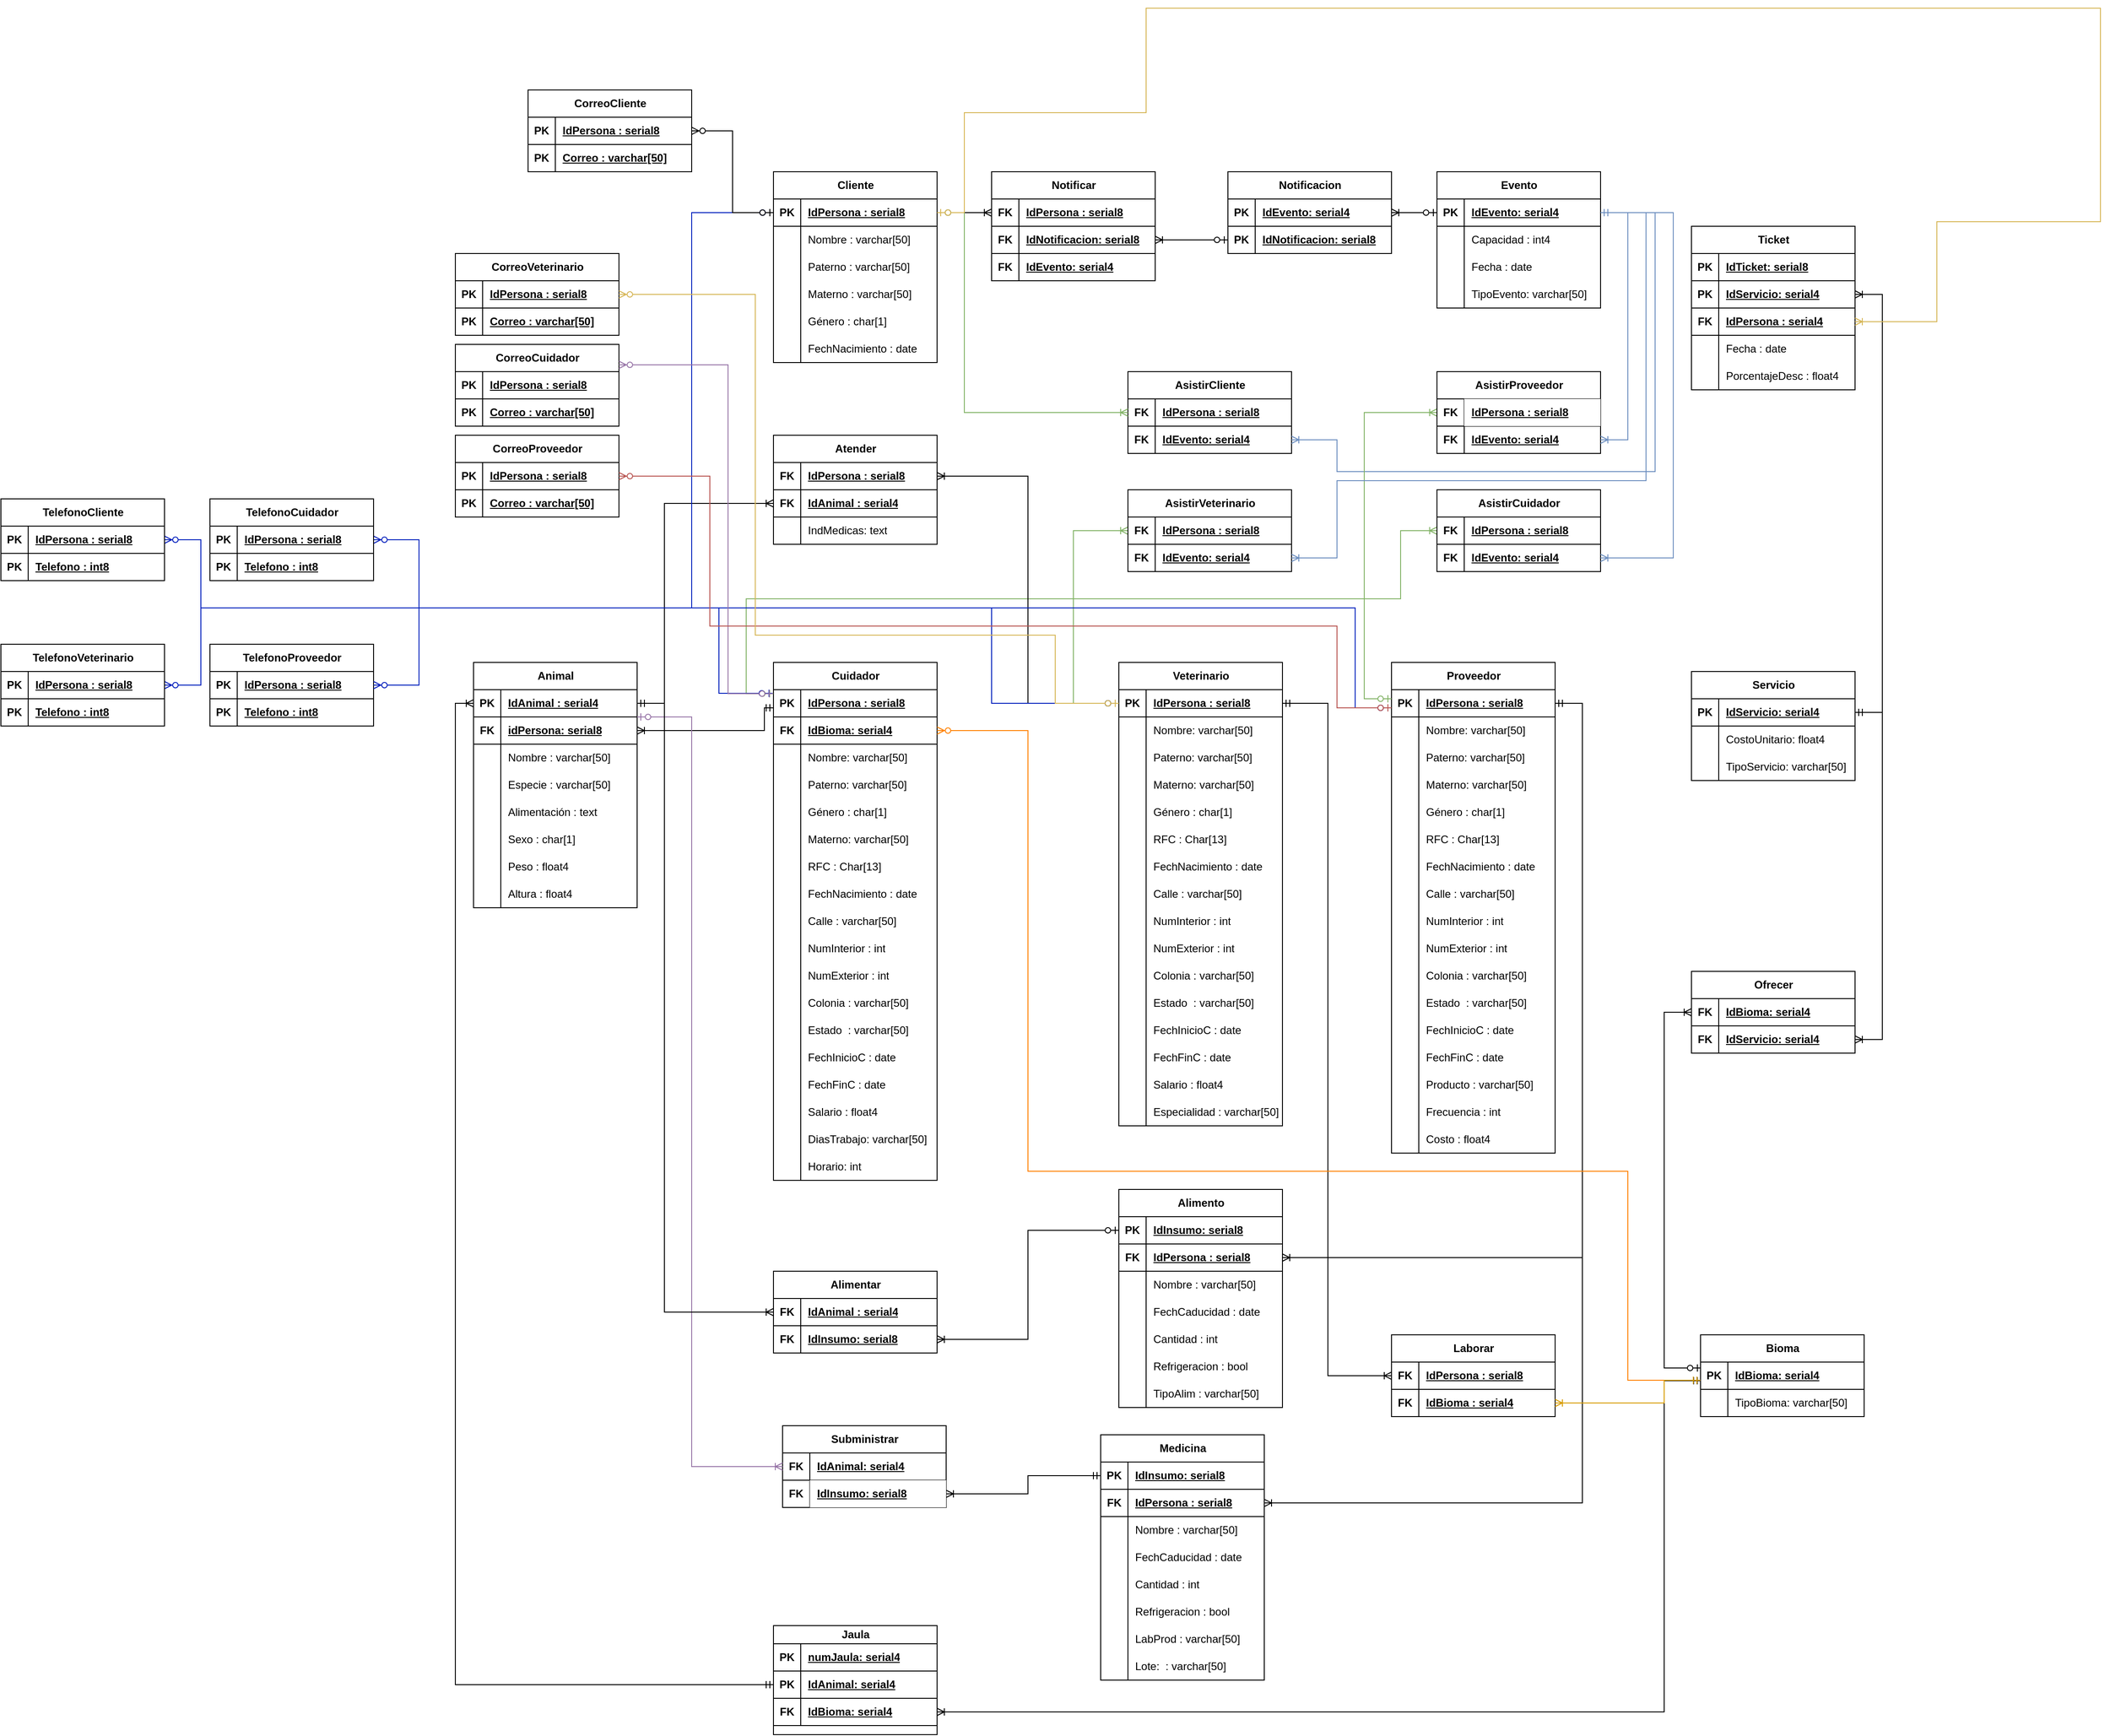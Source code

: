 <mxfile version="22.0.8" type="device">
  <diagram id="3oWpnx_XDZojh1DblTdQ" name="R-P7">
    <mxGraphModel dx="2261" dy="1951" grid="1" gridSize="10" guides="1" tooltips="1" connect="1" arrows="1" fold="1" page="1" pageScale="1" pageWidth="827" pageHeight="1169" math="0" shadow="0">
      <root>
        <mxCell id="0" />
        <mxCell id="1" parent="0" />
        <mxCell id="8QhQgXQhRBzKv-r0l4PI-1" value="Animal" style="shape=table;startSize=30;container=1;collapsible=1;childLayout=tableLayout;fixedRows=1;rowLines=0;fontStyle=1;align=center;resizeLast=1;html=1;" parent="1" vertex="1">
          <mxGeometry x="-160" y="-210" width="180" height="270" as="geometry" />
        </mxCell>
        <mxCell id="8QhQgXQhRBzKv-r0l4PI-2" value="" style="shape=tableRow;horizontal=0;startSize=0;swimlaneHead=0;swimlaneBody=0;fillColor=none;collapsible=0;dropTarget=0;points=[[0,0.5],[1,0.5]];portConstraint=eastwest;top=0;left=0;right=0;bottom=1;" parent="8QhQgXQhRBzKv-r0l4PI-1" vertex="1">
          <mxGeometry y="30" width="180" height="30" as="geometry" />
        </mxCell>
        <mxCell id="8QhQgXQhRBzKv-r0l4PI-3" value="PK" style="shape=partialRectangle;connectable=0;fillColor=none;top=0;left=0;bottom=0;right=0;fontStyle=1;overflow=hidden;whiteSpace=wrap;html=1;" parent="8QhQgXQhRBzKv-r0l4PI-2" vertex="1">
          <mxGeometry width="30" height="30" as="geometry">
            <mxRectangle width="30" height="30" as="alternateBounds" />
          </mxGeometry>
        </mxCell>
        <mxCell id="8QhQgXQhRBzKv-r0l4PI-4" value="IdAnimal : serial4" style="shape=partialRectangle;connectable=0;fillColor=none;top=0;left=0;bottom=0;right=0;align=left;spacingLeft=6;fontStyle=5;overflow=hidden;whiteSpace=wrap;html=1;" parent="8QhQgXQhRBzKv-r0l4PI-2" vertex="1">
          <mxGeometry x="30" width="150" height="30" as="geometry">
            <mxRectangle width="150" height="30" as="alternateBounds" />
          </mxGeometry>
        </mxCell>
        <mxCell id="8QhQgXQhRBzKv-r0l4PI-5" value="" style="shape=tableRow;horizontal=0;startSize=0;swimlaneHead=0;swimlaneBody=0;fillColor=none;collapsible=0;dropTarget=0;points=[[0,0.5],[1,0.5]];portConstraint=eastwest;top=0;left=0;right=0;bottom=1;" parent="8QhQgXQhRBzKv-r0l4PI-1" vertex="1">
          <mxGeometry y="60" width="180" height="30" as="geometry" />
        </mxCell>
        <mxCell id="8QhQgXQhRBzKv-r0l4PI-6" value="FK" style="shape=partialRectangle;connectable=0;fillColor=none;top=0;left=0;bottom=0;right=0;fontStyle=1;overflow=hidden;whiteSpace=wrap;html=1;" parent="8QhQgXQhRBzKv-r0l4PI-5" vertex="1">
          <mxGeometry width="30" height="30" as="geometry">
            <mxRectangle width="30" height="30" as="alternateBounds" />
          </mxGeometry>
        </mxCell>
        <mxCell id="8QhQgXQhRBzKv-r0l4PI-7" value="idPersona: serial8" style="shape=partialRectangle;connectable=0;fillColor=none;top=0;left=0;bottom=0;right=0;align=left;spacingLeft=6;fontStyle=5;overflow=hidden;whiteSpace=wrap;html=1;" parent="8QhQgXQhRBzKv-r0l4PI-5" vertex="1">
          <mxGeometry x="30" width="150" height="30" as="geometry">
            <mxRectangle width="150" height="30" as="alternateBounds" />
          </mxGeometry>
        </mxCell>
        <mxCell id="8QhQgXQhRBzKv-r0l4PI-8" value="" style="shape=tableRow;horizontal=0;startSize=0;swimlaneHead=0;swimlaneBody=0;fillColor=none;collapsible=0;dropTarget=0;points=[[0,0.5],[1,0.5]];portConstraint=eastwest;top=0;left=0;right=0;bottom=0;" parent="8QhQgXQhRBzKv-r0l4PI-1" vertex="1">
          <mxGeometry y="90" width="180" height="30" as="geometry" />
        </mxCell>
        <mxCell id="8QhQgXQhRBzKv-r0l4PI-9" value="" style="shape=partialRectangle;connectable=0;fillColor=none;top=0;left=0;bottom=0;right=0;editable=1;overflow=hidden;whiteSpace=wrap;html=1;" parent="8QhQgXQhRBzKv-r0l4PI-8" vertex="1">
          <mxGeometry width="30" height="30" as="geometry">
            <mxRectangle width="30" height="30" as="alternateBounds" />
          </mxGeometry>
        </mxCell>
        <mxCell id="8QhQgXQhRBzKv-r0l4PI-10" value="Nombre : varchar[50]" style="shape=partialRectangle;connectable=0;fillColor=none;top=0;left=0;bottom=0;right=0;align=left;spacingLeft=6;overflow=hidden;whiteSpace=wrap;html=1;" parent="8QhQgXQhRBzKv-r0l4PI-8" vertex="1">
          <mxGeometry x="30" width="150" height="30" as="geometry">
            <mxRectangle width="150" height="30" as="alternateBounds" />
          </mxGeometry>
        </mxCell>
        <mxCell id="8QhQgXQhRBzKv-r0l4PI-11" value="" style="shape=tableRow;horizontal=0;startSize=0;swimlaneHead=0;swimlaneBody=0;fillColor=none;collapsible=0;dropTarget=0;points=[[0,0.5],[1,0.5]];portConstraint=eastwest;top=0;left=0;right=0;bottom=0;" parent="8QhQgXQhRBzKv-r0l4PI-1" vertex="1">
          <mxGeometry y="120" width="180" height="30" as="geometry" />
        </mxCell>
        <mxCell id="8QhQgXQhRBzKv-r0l4PI-12" value="" style="shape=partialRectangle;connectable=0;fillColor=none;top=0;left=0;bottom=0;right=0;editable=1;overflow=hidden;whiteSpace=wrap;html=1;" parent="8QhQgXQhRBzKv-r0l4PI-11" vertex="1">
          <mxGeometry width="30" height="30" as="geometry">
            <mxRectangle width="30" height="30" as="alternateBounds" />
          </mxGeometry>
        </mxCell>
        <mxCell id="8QhQgXQhRBzKv-r0l4PI-13" value="Especie&amp;nbsp;: varchar[50]" style="shape=partialRectangle;connectable=0;fillColor=none;top=0;left=0;bottom=0;right=0;align=left;spacingLeft=6;overflow=hidden;whiteSpace=wrap;html=1;" parent="8QhQgXQhRBzKv-r0l4PI-11" vertex="1">
          <mxGeometry x="30" width="150" height="30" as="geometry">
            <mxRectangle width="150" height="30" as="alternateBounds" />
          </mxGeometry>
        </mxCell>
        <mxCell id="8QhQgXQhRBzKv-r0l4PI-14" value="" style="shape=tableRow;horizontal=0;startSize=0;swimlaneHead=0;swimlaneBody=0;fillColor=none;collapsible=0;dropTarget=0;points=[[0,0.5],[1,0.5]];portConstraint=eastwest;top=0;left=0;right=0;bottom=0;" parent="8QhQgXQhRBzKv-r0l4PI-1" vertex="1">
          <mxGeometry y="150" width="180" height="30" as="geometry" />
        </mxCell>
        <mxCell id="8QhQgXQhRBzKv-r0l4PI-15" value="" style="shape=partialRectangle;connectable=0;fillColor=none;top=0;left=0;bottom=0;right=0;editable=1;overflow=hidden;whiteSpace=wrap;html=1;" parent="8QhQgXQhRBzKv-r0l4PI-14" vertex="1">
          <mxGeometry width="30" height="30" as="geometry">
            <mxRectangle width="30" height="30" as="alternateBounds" />
          </mxGeometry>
        </mxCell>
        <mxCell id="8QhQgXQhRBzKv-r0l4PI-16" value="Alimentación : text" style="shape=partialRectangle;connectable=0;fillColor=none;top=0;left=0;bottom=0;right=0;align=left;spacingLeft=6;overflow=hidden;whiteSpace=wrap;html=1;" parent="8QhQgXQhRBzKv-r0l4PI-14" vertex="1">
          <mxGeometry x="30" width="150" height="30" as="geometry">
            <mxRectangle width="150" height="30" as="alternateBounds" />
          </mxGeometry>
        </mxCell>
        <mxCell id="8QhQgXQhRBzKv-r0l4PI-17" value="" style="shape=tableRow;horizontal=0;startSize=0;swimlaneHead=0;swimlaneBody=0;fillColor=none;collapsible=0;dropTarget=0;points=[[0,0.5],[1,0.5]];portConstraint=eastwest;top=0;left=0;right=0;bottom=0;" parent="8QhQgXQhRBzKv-r0l4PI-1" vertex="1">
          <mxGeometry y="180" width="180" height="30" as="geometry" />
        </mxCell>
        <mxCell id="8QhQgXQhRBzKv-r0l4PI-18" value="" style="shape=partialRectangle;connectable=0;fillColor=none;top=0;left=0;bottom=0;right=0;editable=1;overflow=hidden;whiteSpace=wrap;html=1;" parent="8QhQgXQhRBzKv-r0l4PI-17" vertex="1">
          <mxGeometry width="30" height="30" as="geometry">
            <mxRectangle width="30" height="30" as="alternateBounds" />
          </mxGeometry>
        </mxCell>
        <mxCell id="8QhQgXQhRBzKv-r0l4PI-19" value="Sexo : char[1]" style="shape=partialRectangle;connectable=0;fillColor=none;top=0;left=0;bottom=0;right=0;align=left;spacingLeft=6;overflow=hidden;whiteSpace=wrap;html=1;" parent="8QhQgXQhRBzKv-r0l4PI-17" vertex="1">
          <mxGeometry x="30" width="150" height="30" as="geometry">
            <mxRectangle width="150" height="30" as="alternateBounds" />
          </mxGeometry>
        </mxCell>
        <mxCell id="8QhQgXQhRBzKv-r0l4PI-20" value="" style="shape=tableRow;horizontal=0;startSize=0;swimlaneHead=0;swimlaneBody=0;fillColor=none;collapsible=0;dropTarget=0;points=[[0,0.5],[1,0.5]];portConstraint=eastwest;top=0;left=0;right=0;bottom=0;" parent="8QhQgXQhRBzKv-r0l4PI-1" vertex="1">
          <mxGeometry y="210" width="180" height="30" as="geometry" />
        </mxCell>
        <mxCell id="8QhQgXQhRBzKv-r0l4PI-21" value="" style="shape=partialRectangle;connectable=0;fillColor=none;top=0;left=0;bottom=0;right=0;editable=1;overflow=hidden;whiteSpace=wrap;html=1;" parent="8QhQgXQhRBzKv-r0l4PI-20" vertex="1">
          <mxGeometry width="30" height="30" as="geometry">
            <mxRectangle width="30" height="30" as="alternateBounds" />
          </mxGeometry>
        </mxCell>
        <mxCell id="8QhQgXQhRBzKv-r0l4PI-22" value="Peso : float4" style="shape=partialRectangle;connectable=0;fillColor=none;top=0;left=0;bottom=0;right=0;align=left;spacingLeft=6;overflow=hidden;whiteSpace=wrap;html=1;" parent="8QhQgXQhRBzKv-r0l4PI-20" vertex="1">
          <mxGeometry x="30" width="150" height="30" as="geometry">
            <mxRectangle width="150" height="30" as="alternateBounds" />
          </mxGeometry>
        </mxCell>
        <mxCell id="8QhQgXQhRBzKv-r0l4PI-23" value="" style="shape=tableRow;horizontal=0;startSize=0;swimlaneHead=0;swimlaneBody=0;fillColor=none;collapsible=0;dropTarget=0;points=[[0,0.5],[1,0.5]];portConstraint=eastwest;top=0;left=0;right=0;bottom=0;" parent="8QhQgXQhRBzKv-r0l4PI-1" vertex="1">
          <mxGeometry y="240" width="180" height="30" as="geometry" />
        </mxCell>
        <mxCell id="8QhQgXQhRBzKv-r0l4PI-24" value="" style="shape=partialRectangle;connectable=0;fillColor=none;top=0;left=0;bottom=0;right=0;editable=1;overflow=hidden;whiteSpace=wrap;html=1;" parent="8QhQgXQhRBzKv-r0l4PI-23" vertex="1">
          <mxGeometry width="30" height="30" as="geometry">
            <mxRectangle width="30" height="30" as="alternateBounds" />
          </mxGeometry>
        </mxCell>
        <mxCell id="8QhQgXQhRBzKv-r0l4PI-25" value="Altura : float4" style="shape=partialRectangle;connectable=0;fillColor=none;top=0;left=0;bottom=0;right=0;align=left;spacingLeft=6;overflow=hidden;whiteSpace=wrap;html=1;" parent="8QhQgXQhRBzKv-r0l4PI-23" vertex="1">
          <mxGeometry x="30" width="150" height="30" as="geometry">
            <mxRectangle width="150" height="30" as="alternateBounds" />
          </mxGeometry>
        </mxCell>
        <mxCell id="8QhQgXQhRBzKv-r0l4PI-26" value="Cuidador" style="shape=table;startSize=30;container=1;collapsible=1;childLayout=tableLayout;fixedRows=1;rowLines=0;fontStyle=1;align=center;resizeLast=1;html=1;" parent="1" vertex="1">
          <mxGeometry x="170" y="-210" width="180" height="570" as="geometry">
            <mxRectangle x="170" y="-210" width="90" height="30" as="alternateBounds" />
          </mxGeometry>
        </mxCell>
        <mxCell id="8QhQgXQhRBzKv-r0l4PI-27" value="" style="shape=tableRow;horizontal=0;startSize=0;swimlaneHead=0;swimlaneBody=0;fillColor=none;collapsible=0;dropTarget=0;points=[[0,0.5],[1,0.5]];portConstraint=eastwest;top=0;left=0;right=0;bottom=1;" parent="8QhQgXQhRBzKv-r0l4PI-26" vertex="1">
          <mxGeometry y="30" width="180" height="30" as="geometry" />
        </mxCell>
        <mxCell id="8QhQgXQhRBzKv-r0l4PI-28" value="PK" style="shape=partialRectangle;connectable=0;fillColor=none;top=0;left=0;bottom=0;right=0;fontStyle=1;overflow=hidden;whiteSpace=wrap;html=1;" parent="8QhQgXQhRBzKv-r0l4PI-27" vertex="1">
          <mxGeometry width="30" height="30" as="geometry">
            <mxRectangle width="30" height="30" as="alternateBounds" />
          </mxGeometry>
        </mxCell>
        <mxCell id="8QhQgXQhRBzKv-r0l4PI-29" value="IdPersona : serial8" style="shape=partialRectangle;connectable=0;fillColor=none;top=0;left=0;bottom=0;right=0;align=left;spacingLeft=6;fontStyle=5;overflow=hidden;whiteSpace=wrap;html=1;" parent="8QhQgXQhRBzKv-r0l4PI-27" vertex="1">
          <mxGeometry x="30" width="150" height="30" as="geometry">
            <mxRectangle width="150" height="30" as="alternateBounds" />
          </mxGeometry>
        </mxCell>
        <mxCell id="8QhQgXQhRBzKv-r0l4PI-30" value="" style="shape=tableRow;horizontal=0;startSize=0;swimlaneHead=0;swimlaneBody=0;fillColor=none;collapsible=0;dropTarget=0;points=[[0,0.5],[1,0.5]];portConstraint=eastwest;top=0;left=0;right=0;bottom=1;" parent="8QhQgXQhRBzKv-r0l4PI-26" vertex="1">
          <mxGeometry y="60" width="180" height="30" as="geometry" />
        </mxCell>
        <mxCell id="8QhQgXQhRBzKv-r0l4PI-31" value="FK" style="shape=partialRectangle;connectable=0;fillColor=none;top=0;left=0;bottom=0;right=0;fontStyle=1;overflow=hidden;whiteSpace=wrap;html=1;" parent="8QhQgXQhRBzKv-r0l4PI-30" vertex="1">
          <mxGeometry width="30" height="30" as="geometry">
            <mxRectangle width="30" height="30" as="alternateBounds" />
          </mxGeometry>
        </mxCell>
        <mxCell id="8QhQgXQhRBzKv-r0l4PI-32" value="IdBioma: serial4" style="shape=partialRectangle;connectable=0;fillColor=none;top=0;left=0;bottom=0;right=0;align=left;spacingLeft=6;fontStyle=5;overflow=hidden;whiteSpace=wrap;html=1;" parent="8QhQgXQhRBzKv-r0l4PI-30" vertex="1">
          <mxGeometry x="30" width="150" height="30" as="geometry">
            <mxRectangle width="150" height="30" as="alternateBounds" />
          </mxGeometry>
        </mxCell>
        <mxCell id="8QhQgXQhRBzKv-r0l4PI-33" value="" style="shape=tableRow;horizontal=0;startSize=0;swimlaneHead=0;swimlaneBody=0;fillColor=none;collapsible=0;dropTarget=0;points=[[0,0.5],[1,0.5]];portConstraint=eastwest;top=0;left=0;right=0;bottom=0;" parent="8QhQgXQhRBzKv-r0l4PI-26" vertex="1">
          <mxGeometry y="90" width="180" height="30" as="geometry" />
        </mxCell>
        <mxCell id="8QhQgXQhRBzKv-r0l4PI-34" value="" style="shape=partialRectangle;connectable=0;fillColor=none;top=0;left=0;bottom=0;right=0;editable=1;overflow=hidden;whiteSpace=wrap;html=1;" parent="8QhQgXQhRBzKv-r0l4PI-33" vertex="1">
          <mxGeometry width="30" height="30" as="geometry">
            <mxRectangle width="30" height="30" as="alternateBounds" />
          </mxGeometry>
        </mxCell>
        <mxCell id="8QhQgXQhRBzKv-r0l4PI-35" value="Nombre: varchar[50]" style="shape=partialRectangle;connectable=0;fillColor=none;top=0;left=0;bottom=0;right=0;align=left;spacingLeft=6;overflow=hidden;whiteSpace=wrap;html=1;" parent="8QhQgXQhRBzKv-r0l4PI-33" vertex="1">
          <mxGeometry x="30" width="150" height="30" as="geometry">
            <mxRectangle width="150" height="30" as="alternateBounds" />
          </mxGeometry>
        </mxCell>
        <mxCell id="8QhQgXQhRBzKv-r0l4PI-36" value="" style="shape=tableRow;horizontal=0;startSize=0;swimlaneHead=0;swimlaneBody=0;fillColor=none;collapsible=0;dropTarget=0;points=[[0,0.5],[1,0.5]];portConstraint=eastwest;top=0;left=0;right=0;bottom=0;" parent="8QhQgXQhRBzKv-r0l4PI-26" vertex="1">
          <mxGeometry y="120" width="180" height="30" as="geometry" />
        </mxCell>
        <mxCell id="8QhQgXQhRBzKv-r0l4PI-37" value="" style="shape=partialRectangle;connectable=0;fillColor=none;top=0;left=0;bottom=0;right=0;editable=1;overflow=hidden;whiteSpace=wrap;html=1;" parent="8QhQgXQhRBzKv-r0l4PI-36" vertex="1">
          <mxGeometry width="30" height="30" as="geometry">
            <mxRectangle width="30" height="30" as="alternateBounds" />
          </mxGeometry>
        </mxCell>
        <mxCell id="8QhQgXQhRBzKv-r0l4PI-38" value="Paterno: varchar[50]" style="shape=partialRectangle;connectable=0;fillColor=none;top=0;left=0;bottom=0;right=0;align=left;spacingLeft=6;overflow=hidden;whiteSpace=wrap;html=1;" parent="8QhQgXQhRBzKv-r0l4PI-36" vertex="1">
          <mxGeometry x="30" width="150" height="30" as="geometry">
            <mxRectangle width="150" height="30" as="alternateBounds" />
          </mxGeometry>
        </mxCell>
        <mxCell id="8QhQgXQhRBzKv-r0l4PI-39" value="" style="shape=tableRow;horizontal=0;startSize=0;swimlaneHead=0;swimlaneBody=0;fillColor=none;collapsible=0;dropTarget=0;points=[[0,0.5],[1,0.5]];portConstraint=eastwest;top=0;left=0;right=0;bottom=0;" parent="8QhQgXQhRBzKv-r0l4PI-26" vertex="1">
          <mxGeometry y="150" width="180" height="30" as="geometry" />
        </mxCell>
        <mxCell id="8QhQgXQhRBzKv-r0l4PI-40" value="" style="shape=partialRectangle;connectable=0;fillColor=none;top=0;left=0;bottom=0;right=0;editable=1;overflow=hidden;whiteSpace=wrap;html=1;" parent="8QhQgXQhRBzKv-r0l4PI-39" vertex="1">
          <mxGeometry width="30" height="30" as="geometry">
            <mxRectangle width="30" height="30" as="alternateBounds" />
          </mxGeometry>
        </mxCell>
        <mxCell id="8QhQgXQhRBzKv-r0l4PI-41" value="Género : char[1]" style="shape=partialRectangle;connectable=0;fillColor=none;top=0;left=0;bottom=0;right=0;align=left;spacingLeft=6;overflow=hidden;whiteSpace=wrap;html=1;" parent="8QhQgXQhRBzKv-r0l4PI-39" vertex="1">
          <mxGeometry x="30" width="150" height="30" as="geometry">
            <mxRectangle width="150" height="30" as="alternateBounds" />
          </mxGeometry>
        </mxCell>
        <mxCell id="8QhQgXQhRBzKv-r0l4PI-42" value="" style="shape=tableRow;horizontal=0;startSize=0;swimlaneHead=0;swimlaneBody=0;fillColor=none;collapsible=0;dropTarget=0;points=[[0,0.5],[1,0.5]];portConstraint=eastwest;top=0;left=0;right=0;bottom=0;" parent="8QhQgXQhRBzKv-r0l4PI-26" vertex="1">
          <mxGeometry y="180" width="180" height="30" as="geometry" />
        </mxCell>
        <mxCell id="8QhQgXQhRBzKv-r0l4PI-43" value="" style="shape=partialRectangle;connectable=0;fillColor=none;top=0;left=0;bottom=0;right=0;editable=1;overflow=hidden;whiteSpace=wrap;html=1;" parent="8QhQgXQhRBzKv-r0l4PI-42" vertex="1">
          <mxGeometry width="30" height="30" as="geometry">
            <mxRectangle width="30" height="30" as="alternateBounds" />
          </mxGeometry>
        </mxCell>
        <mxCell id="8QhQgXQhRBzKv-r0l4PI-44" value="Materno: varchar[50]" style="shape=partialRectangle;connectable=0;fillColor=none;top=0;left=0;bottom=0;right=0;align=left;spacingLeft=6;overflow=hidden;whiteSpace=wrap;html=1;" parent="8QhQgXQhRBzKv-r0l4PI-42" vertex="1">
          <mxGeometry x="30" width="150" height="30" as="geometry">
            <mxRectangle width="150" height="30" as="alternateBounds" />
          </mxGeometry>
        </mxCell>
        <mxCell id="8QhQgXQhRBzKv-r0l4PI-45" value="" style="shape=tableRow;horizontal=0;startSize=0;swimlaneHead=0;swimlaneBody=0;fillColor=none;collapsible=0;dropTarget=0;points=[[0,0.5],[1,0.5]];portConstraint=eastwest;top=0;left=0;right=0;bottom=0;" parent="8QhQgXQhRBzKv-r0l4PI-26" vertex="1">
          <mxGeometry y="210" width="180" height="30" as="geometry" />
        </mxCell>
        <mxCell id="8QhQgXQhRBzKv-r0l4PI-46" value="" style="shape=partialRectangle;connectable=0;fillColor=none;top=0;left=0;bottom=0;right=0;editable=1;overflow=hidden;whiteSpace=wrap;html=1;" parent="8QhQgXQhRBzKv-r0l4PI-45" vertex="1">
          <mxGeometry width="30" height="30" as="geometry">
            <mxRectangle width="30" height="30" as="alternateBounds" />
          </mxGeometry>
        </mxCell>
        <mxCell id="8QhQgXQhRBzKv-r0l4PI-47" value="RFC : Char[13]" style="shape=partialRectangle;connectable=0;fillColor=none;top=0;left=0;bottom=0;right=0;align=left;spacingLeft=6;overflow=hidden;whiteSpace=wrap;html=1;" parent="8QhQgXQhRBzKv-r0l4PI-45" vertex="1">
          <mxGeometry x="30" width="150" height="30" as="geometry">
            <mxRectangle width="150" height="30" as="alternateBounds" />
          </mxGeometry>
        </mxCell>
        <mxCell id="8QhQgXQhRBzKv-r0l4PI-48" value="" style="shape=tableRow;horizontal=0;startSize=0;swimlaneHead=0;swimlaneBody=0;fillColor=none;collapsible=0;dropTarget=0;points=[[0,0.5],[1,0.5]];portConstraint=eastwest;top=0;left=0;right=0;bottom=0;" parent="8QhQgXQhRBzKv-r0l4PI-26" vertex="1">
          <mxGeometry y="240" width="180" height="30" as="geometry" />
        </mxCell>
        <mxCell id="8QhQgXQhRBzKv-r0l4PI-49" value="" style="shape=partialRectangle;connectable=0;fillColor=none;top=0;left=0;bottom=0;right=0;editable=1;overflow=hidden;whiteSpace=wrap;html=1;" parent="8QhQgXQhRBzKv-r0l4PI-48" vertex="1">
          <mxGeometry width="30" height="30" as="geometry">
            <mxRectangle width="30" height="30" as="alternateBounds" />
          </mxGeometry>
        </mxCell>
        <mxCell id="8QhQgXQhRBzKv-r0l4PI-50" value="FechNacimiento : date" style="shape=partialRectangle;connectable=0;fillColor=none;top=0;left=0;bottom=0;right=0;align=left;spacingLeft=6;overflow=hidden;whiteSpace=wrap;html=1;" parent="8QhQgXQhRBzKv-r0l4PI-48" vertex="1">
          <mxGeometry x="30" width="150" height="30" as="geometry">
            <mxRectangle width="150" height="30" as="alternateBounds" />
          </mxGeometry>
        </mxCell>
        <mxCell id="8QhQgXQhRBzKv-r0l4PI-51" value="" style="shape=tableRow;horizontal=0;startSize=0;swimlaneHead=0;swimlaneBody=0;fillColor=none;collapsible=0;dropTarget=0;points=[[0,0.5],[1,0.5]];portConstraint=eastwest;top=0;left=0;right=0;bottom=0;" parent="8QhQgXQhRBzKv-r0l4PI-26" vertex="1">
          <mxGeometry y="270" width="180" height="30" as="geometry" />
        </mxCell>
        <mxCell id="8QhQgXQhRBzKv-r0l4PI-52" value="" style="shape=partialRectangle;connectable=0;fillColor=none;top=0;left=0;bottom=0;right=0;editable=1;overflow=hidden;whiteSpace=wrap;html=1;" parent="8QhQgXQhRBzKv-r0l4PI-51" vertex="1">
          <mxGeometry width="30" height="30" as="geometry">
            <mxRectangle width="30" height="30" as="alternateBounds" />
          </mxGeometry>
        </mxCell>
        <mxCell id="8QhQgXQhRBzKv-r0l4PI-53" value="Calle : varchar[50]" style="shape=partialRectangle;connectable=0;fillColor=none;top=0;left=0;bottom=0;right=0;align=left;spacingLeft=6;overflow=hidden;whiteSpace=wrap;html=1;" parent="8QhQgXQhRBzKv-r0l4PI-51" vertex="1">
          <mxGeometry x="30" width="150" height="30" as="geometry">
            <mxRectangle width="150" height="30" as="alternateBounds" />
          </mxGeometry>
        </mxCell>
        <mxCell id="8QhQgXQhRBzKv-r0l4PI-54" value="" style="shape=tableRow;horizontal=0;startSize=0;swimlaneHead=0;swimlaneBody=0;fillColor=none;collapsible=0;dropTarget=0;points=[[0,0.5],[1,0.5]];portConstraint=eastwest;top=0;left=0;right=0;bottom=0;" parent="8QhQgXQhRBzKv-r0l4PI-26" vertex="1">
          <mxGeometry y="300" width="180" height="30" as="geometry" />
        </mxCell>
        <mxCell id="8QhQgXQhRBzKv-r0l4PI-55" value="" style="shape=partialRectangle;connectable=0;fillColor=none;top=0;left=0;bottom=0;right=0;editable=1;overflow=hidden;whiteSpace=wrap;html=1;" parent="8QhQgXQhRBzKv-r0l4PI-54" vertex="1">
          <mxGeometry width="30" height="30" as="geometry">
            <mxRectangle width="30" height="30" as="alternateBounds" />
          </mxGeometry>
        </mxCell>
        <mxCell id="8QhQgXQhRBzKv-r0l4PI-56" value="NumInterior : int" style="shape=partialRectangle;connectable=0;fillColor=none;top=0;left=0;bottom=0;right=0;align=left;spacingLeft=6;overflow=hidden;whiteSpace=wrap;html=1;" parent="8QhQgXQhRBzKv-r0l4PI-54" vertex="1">
          <mxGeometry x="30" width="150" height="30" as="geometry">
            <mxRectangle width="150" height="30" as="alternateBounds" />
          </mxGeometry>
        </mxCell>
        <mxCell id="8QhQgXQhRBzKv-r0l4PI-57" value="" style="shape=tableRow;horizontal=0;startSize=0;swimlaneHead=0;swimlaneBody=0;fillColor=none;collapsible=0;dropTarget=0;points=[[0,0.5],[1,0.5]];portConstraint=eastwest;top=0;left=0;right=0;bottom=0;" parent="8QhQgXQhRBzKv-r0l4PI-26" vertex="1">
          <mxGeometry y="330" width="180" height="30" as="geometry" />
        </mxCell>
        <mxCell id="8QhQgXQhRBzKv-r0l4PI-58" value="" style="shape=partialRectangle;connectable=0;fillColor=none;top=0;left=0;bottom=0;right=0;editable=1;overflow=hidden;whiteSpace=wrap;html=1;" parent="8QhQgXQhRBzKv-r0l4PI-57" vertex="1">
          <mxGeometry width="30" height="30" as="geometry">
            <mxRectangle width="30" height="30" as="alternateBounds" />
          </mxGeometry>
        </mxCell>
        <mxCell id="8QhQgXQhRBzKv-r0l4PI-59" value="NumExterior : int" style="shape=partialRectangle;connectable=0;fillColor=none;top=0;left=0;bottom=0;right=0;align=left;spacingLeft=6;overflow=hidden;whiteSpace=wrap;html=1;" parent="8QhQgXQhRBzKv-r0l4PI-57" vertex="1">
          <mxGeometry x="30" width="150" height="30" as="geometry">
            <mxRectangle width="150" height="30" as="alternateBounds" />
          </mxGeometry>
        </mxCell>
        <mxCell id="8QhQgXQhRBzKv-r0l4PI-60" value="" style="shape=tableRow;horizontal=0;startSize=0;swimlaneHead=0;swimlaneBody=0;fillColor=none;collapsible=0;dropTarget=0;points=[[0,0.5],[1,0.5]];portConstraint=eastwest;top=0;left=0;right=0;bottom=0;" parent="8QhQgXQhRBzKv-r0l4PI-26" vertex="1">
          <mxGeometry y="360" width="180" height="30" as="geometry" />
        </mxCell>
        <mxCell id="8QhQgXQhRBzKv-r0l4PI-61" value="" style="shape=partialRectangle;connectable=0;fillColor=none;top=0;left=0;bottom=0;right=0;editable=1;overflow=hidden;whiteSpace=wrap;html=1;" parent="8QhQgXQhRBzKv-r0l4PI-60" vertex="1">
          <mxGeometry width="30" height="30" as="geometry">
            <mxRectangle width="30" height="30" as="alternateBounds" />
          </mxGeometry>
        </mxCell>
        <mxCell id="8QhQgXQhRBzKv-r0l4PI-62" value="Colonia : varchar[50]" style="shape=partialRectangle;connectable=0;fillColor=none;top=0;left=0;bottom=0;right=0;align=left;spacingLeft=6;overflow=hidden;whiteSpace=wrap;html=1;" parent="8QhQgXQhRBzKv-r0l4PI-60" vertex="1">
          <mxGeometry x="30" width="150" height="30" as="geometry">
            <mxRectangle width="150" height="30" as="alternateBounds" />
          </mxGeometry>
        </mxCell>
        <mxCell id="8QhQgXQhRBzKv-r0l4PI-63" value="" style="shape=tableRow;horizontal=0;startSize=0;swimlaneHead=0;swimlaneBody=0;fillColor=none;collapsible=0;dropTarget=0;points=[[0,0.5],[1,0.5]];portConstraint=eastwest;top=0;left=0;right=0;bottom=0;" parent="8QhQgXQhRBzKv-r0l4PI-26" vertex="1">
          <mxGeometry y="390" width="180" height="30" as="geometry" />
        </mxCell>
        <mxCell id="8QhQgXQhRBzKv-r0l4PI-64" value="" style="shape=partialRectangle;connectable=0;fillColor=none;top=0;left=0;bottom=0;right=0;editable=1;overflow=hidden;whiteSpace=wrap;html=1;" parent="8QhQgXQhRBzKv-r0l4PI-63" vertex="1">
          <mxGeometry width="30" height="30" as="geometry">
            <mxRectangle width="30" height="30" as="alternateBounds" />
          </mxGeometry>
        </mxCell>
        <mxCell id="8QhQgXQhRBzKv-r0l4PI-65" value="Estado&amp;nbsp; : varchar[50]" style="shape=partialRectangle;connectable=0;fillColor=none;top=0;left=0;bottom=0;right=0;align=left;spacingLeft=6;overflow=hidden;whiteSpace=wrap;html=1;" parent="8QhQgXQhRBzKv-r0l4PI-63" vertex="1">
          <mxGeometry x="30" width="150" height="30" as="geometry">
            <mxRectangle width="150" height="30" as="alternateBounds" />
          </mxGeometry>
        </mxCell>
        <mxCell id="8QhQgXQhRBzKv-r0l4PI-66" value="" style="shape=tableRow;horizontal=0;startSize=0;swimlaneHead=0;swimlaneBody=0;fillColor=none;collapsible=0;dropTarget=0;points=[[0,0.5],[1,0.5]];portConstraint=eastwest;top=0;left=0;right=0;bottom=0;" parent="8QhQgXQhRBzKv-r0l4PI-26" vertex="1">
          <mxGeometry y="420" width="180" height="30" as="geometry" />
        </mxCell>
        <mxCell id="8QhQgXQhRBzKv-r0l4PI-67" value="" style="shape=partialRectangle;connectable=0;fillColor=none;top=0;left=0;bottom=0;right=0;editable=1;overflow=hidden;whiteSpace=wrap;html=1;" parent="8QhQgXQhRBzKv-r0l4PI-66" vertex="1">
          <mxGeometry width="30" height="30" as="geometry">
            <mxRectangle width="30" height="30" as="alternateBounds" />
          </mxGeometry>
        </mxCell>
        <mxCell id="8QhQgXQhRBzKv-r0l4PI-68" value="FechInicioC : date" style="shape=partialRectangle;connectable=0;fillColor=none;top=0;left=0;bottom=0;right=0;align=left;spacingLeft=6;overflow=hidden;whiteSpace=wrap;html=1;" parent="8QhQgXQhRBzKv-r0l4PI-66" vertex="1">
          <mxGeometry x="30" width="150" height="30" as="geometry">
            <mxRectangle width="150" height="30" as="alternateBounds" />
          </mxGeometry>
        </mxCell>
        <mxCell id="8QhQgXQhRBzKv-r0l4PI-69" value="" style="shape=tableRow;horizontal=0;startSize=0;swimlaneHead=0;swimlaneBody=0;fillColor=none;collapsible=0;dropTarget=0;points=[[0,0.5],[1,0.5]];portConstraint=eastwest;top=0;left=0;right=0;bottom=0;" parent="8QhQgXQhRBzKv-r0l4PI-26" vertex="1">
          <mxGeometry y="450" width="180" height="30" as="geometry" />
        </mxCell>
        <mxCell id="8QhQgXQhRBzKv-r0l4PI-70" value="" style="shape=partialRectangle;connectable=0;fillColor=none;top=0;left=0;bottom=0;right=0;editable=1;overflow=hidden;whiteSpace=wrap;html=1;" parent="8QhQgXQhRBzKv-r0l4PI-69" vertex="1">
          <mxGeometry width="30" height="30" as="geometry">
            <mxRectangle width="30" height="30" as="alternateBounds" />
          </mxGeometry>
        </mxCell>
        <mxCell id="8QhQgXQhRBzKv-r0l4PI-71" value="FechFinC : date" style="shape=partialRectangle;connectable=0;fillColor=none;top=0;left=0;bottom=0;right=0;align=left;spacingLeft=6;overflow=hidden;whiteSpace=wrap;html=1;" parent="8QhQgXQhRBzKv-r0l4PI-69" vertex="1">
          <mxGeometry x="30" width="150" height="30" as="geometry">
            <mxRectangle width="150" height="30" as="alternateBounds" />
          </mxGeometry>
        </mxCell>
        <mxCell id="8QhQgXQhRBzKv-r0l4PI-72" value="" style="shape=tableRow;horizontal=0;startSize=0;swimlaneHead=0;swimlaneBody=0;fillColor=none;collapsible=0;dropTarget=0;points=[[0,0.5],[1,0.5]];portConstraint=eastwest;top=0;left=0;right=0;bottom=0;" parent="8QhQgXQhRBzKv-r0l4PI-26" vertex="1">
          <mxGeometry y="480" width="180" height="30" as="geometry" />
        </mxCell>
        <mxCell id="8QhQgXQhRBzKv-r0l4PI-73" value="" style="shape=partialRectangle;connectable=0;fillColor=none;top=0;left=0;bottom=0;right=0;editable=1;overflow=hidden;whiteSpace=wrap;html=1;" parent="8QhQgXQhRBzKv-r0l4PI-72" vertex="1">
          <mxGeometry width="30" height="30" as="geometry">
            <mxRectangle width="30" height="30" as="alternateBounds" />
          </mxGeometry>
        </mxCell>
        <mxCell id="8QhQgXQhRBzKv-r0l4PI-74" value="Salario : float4" style="shape=partialRectangle;connectable=0;fillColor=none;top=0;left=0;bottom=0;right=0;align=left;spacingLeft=6;overflow=hidden;whiteSpace=wrap;html=1;" parent="8QhQgXQhRBzKv-r0l4PI-72" vertex="1">
          <mxGeometry x="30" width="150" height="30" as="geometry">
            <mxRectangle width="150" height="30" as="alternateBounds" />
          </mxGeometry>
        </mxCell>
        <mxCell id="8QhQgXQhRBzKv-r0l4PI-75" value="" style="shape=tableRow;horizontal=0;startSize=0;swimlaneHead=0;swimlaneBody=0;fillColor=none;collapsible=0;dropTarget=0;points=[[0,0.5],[1,0.5]];portConstraint=eastwest;top=0;left=0;right=0;bottom=0;" parent="8QhQgXQhRBzKv-r0l4PI-26" vertex="1">
          <mxGeometry y="510" width="180" height="30" as="geometry" />
        </mxCell>
        <mxCell id="8QhQgXQhRBzKv-r0l4PI-76" value="" style="shape=partialRectangle;connectable=0;fillColor=none;top=0;left=0;bottom=0;right=0;editable=1;overflow=hidden;whiteSpace=wrap;html=1;" parent="8QhQgXQhRBzKv-r0l4PI-75" vertex="1">
          <mxGeometry width="30" height="30" as="geometry">
            <mxRectangle width="30" height="30" as="alternateBounds" />
          </mxGeometry>
        </mxCell>
        <mxCell id="8QhQgXQhRBzKv-r0l4PI-77" value="DiasTrabajo: varchar[50]" style="shape=partialRectangle;connectable=0;fillColor=none;top=0;left=0;bottom=0;right=0;align=left;spacingLeft=6;overflow=hidden;whiteSpace=wrap;html=1;" parent="8QhQgXQhRBzKv-r0l4PI-75" vertex="1">
          <mxGeometry x="30" width="150" height="30" as="geometry">
            <mxRectangle width="150" height="30" as="alternateBounds" />
          </mxGeometry>
        </mxCell>
        <mxCell id="8QhQgXQhRBzKv-r0l4PI-78" value="" style="shape=tableRow;horizontal=0;startSize=0;swimlaneHead=0;swimlaneBody=0;fillColor=none;collapsible=0;dropTarget=0;points=[[0,0.5],[1,0.5]];portConstraint=eastwest;top=0;left=0;right=0;bottom=0;" parent="8QhQgXQhRBzKv-r0l4PI-26" vertex="1">
          <mxGeometry y="540" width="180" height="30" as="geometry" />
        </mxCell>
        <mxCell id="8QhQgXQhRBzKv-r0l4PI-79" value="" style="shape=partialRectangle;connectable=0;fillColor=none;top=0;left=0;bottom=0;right=0;editable=1;overflow=hidden;whiteSpace=wrap;html=1;" parent="8QhQgXQhRBzKv-r0l4PI-78" vertex="1">
          <mxGeometry width="30" height="30" as="geometry">
            <mxRectangle width="30" height="30" as="alternateBounds" />
          </mxGeometry>
        </mxCell>
        <mxCell id="8QhQgXQhRBzKv-r0l4PI-80" value="Horario: int" style="shape=partialRectangle;connectable=0;fillColor=none;top=0;left=0;bottom=0;right=0;align=left;spacingLeft=6;overflow=hidden;whiteSpace=wrap;html=1;" parent="8QhQgXQhRBzKv-r0l4PI-78" vertex="1">
          <mxGeometry x="30" width="150" height="30" as="geometry">
            <mxRectangle width="150" height="30" as="alternateBounds" />
          </mxGeometry>
        </mxCell>
        <mxCell id="8QhQgXQhRBzKv-r0l4PI-81" value="Cliente" style="shape=table;startSize=30;container=1;collapsible=1;childLayout=tableLayout;fixedRows=1;rowLines=0;fontStyle=1;align=center;resizeLast=1;html=1;" parent="1" vertex="1">
          <mxGeometry x="170" y="-750" width="180" height="210" as="geometry">
            <mxRectangle x="170" y="-750" width="80" height="30" as="alternateBounds" />
          </mxGeometry>
        </mxCell>
        <mxCell id="8QhQgXQhRBzKv-r0l4PI-82" value="" style="shape=tableRow;horizontal=0;startSize=0;swimlaneHead=0;swimlaneBody=0;fillColor=none;collapsible=0;dropTarget=0;points=[[0,0.5],[1,0.5]];portConstraint=eastwest;top=0;left=0;right=0;bottom=1;" parent="8QhQgXQhRBzKv-r0l4PI-81" vertex="1">
          <mxGeometry y="30" width="180" height="30" as="geometry" />
        </mxCell>
        <mxCell id="8QhQgXQhRBzKv-r0l4PI-83" value="PK" style="shape=partialRectangle;connectable=0;fillColor=none;top=0;left=0;bottom=0;right=0;fontStyle=1;overflow=hidden;whiteSpace=wrap;html=1;" parent="8QhQgXQhRBzKv-r0l4PI-82" vertex="1">
          <mxGeometry width="30" height="30" as="geometry">
            <mxRectangle width="30" height="30" as="alternateBounds" />
          </mxGeometry>
        </mxCell>
        <mxCell id="8QhQgXQhRBzKv-r0l4PI-84" value="IdPersona : serial8" style="shape=partialRectangle;connectable=0;fillColor=none;top=0;left=0;bottom=0;right=0;align=left;spacingLeft=6;fontStyle=5;overflow=hidden;whiteSpace=wrap;html=1;" parent="8QhQgXQhRBzKv-r0l4PI-82" vertex="1">
          <mxGeometry x="30" width="150" height="30" as="geometry">
            <mxRectangle width="150" height="30" as="alternateBounds" />
          </mxGeometry>
        </mxCell>
        <mxCell id="8QhQgXQhRBzKv-r0l4PI-85" value="" style="shape=tableRow;horizontal=0;startSize=0;swimlaneHead=0;swimlaneBody=0;fillColor=none;collapsible=0;dropTarget=0;points=[[0,0.5],[1,0.5]];portConstraint=eastwest;top=0;left=0;right=0;bottom=0;" parent="8QhQgXQhRBzKv-r0l4PI-81" vertex="1">
          <mxGeometry y="60" width="180" height="30" as="geometry" />
        </mxCell>
        <mxCell id="8QhQgXQhRBzKv-r0l4PI-86" value="" style="shape=partialRectangle;connectable=0;fillColor=none;top=0;left=0;bottom=0;right=0;editable=1;overflow=hidden;whiteSpace=wrap;html=1;" parent="8QhQgXQhRBzKv-r0l4PI-85" vertex="1">
          <mxGeometry width="30" height="30" as="geometry">
            <mxRectangle width="30" height="30" as="alternateBounds" />
          </mxGeometry>
        </mxCell>
        <mxCell id="8QhQgXQhRBzKv-r0l4PI-87" value="Nombre : varchar[50]" style="shape=partialRectangle;connectable=0;fillColor=none;top=0;left=0;bottom=0;right=0;align=left;spacingLeft=6;overflow=hidden;whiteSpace=wrap;html=1;" parent="8QhQgXQhRBzKv-r0l4PI-85" vertex="1">
          <mxGeometry x="30" width="150" height="30" as="geometry">
            <mxRectangle width="150" height="30" as="alternateBounds" />
          </mxGeometry>
        </mxCell>
        <mxCell id="8QhQgXQhRBzKv-r0l4PI-88" value="" style="shape=tableRow;horizontal=0;startSize=0;swimlaneHead=0;swimlaneBody=0;fillColor=none;collapsible=0;dropTarget=0;points=[[0,0.5],[1,0.5]];portConstraint=eastwest;top=0;left=0;right=0;bottom=0;" parent="8QhQgXQhRBzKv-r0l4PI-81" vertex="1">
          <mxGeometry y="90" width="180" height="30" as="geometry" />
        </mxCell>
        <mxCell id="8QhQgXQhRBzKv-r0l4PI-89" value="" style="shape=partialRectangle;connectable=0;fillColor=none;top=0;left=0;bottom=0;right=0;editable=1;overflow=hidden;whiteSpace=wrap;html=1;" parent="8QhQgXQhRBzKv-r0l4PI-88" vertex="1">
          <mxGeometry width="30" height="30" as="geometry">
            <mxRectangle width="30" height="30" as="alternateBounds" />
          </mxGeometry>
        </mxCell>
        <mxCell id="8QhQgXQhRBzKv-r0l4PI-90" value="Paterno : varchar[50]" style="shape=partialRectangle;connectable=0;fillColor=none;top=0;left=0;bottom=0;right=0;align=left;spacingLeft=6;overflow=hidden;whiteSpace=wrap;html=1;" parent="8QhQgXQhRBzKv-r0l4PI-88" vertex="1">
          <mxGeometry x="30" width="150" height="30" as="geometry">
            <mxRectangle width="150" height="30" as="alternateBounds" />
          </mxGeometry>
        </mxCell>
        <mxCell id="8QhQgXQhRBzKv-r0l4PI-91" value="" style="shape=tableRow;horizontal=0;startSize=0;swimlaneHead=0;swimlaneBody=0;fillColor=none;collapsible=0;dropTarget=0;points=[[0,0.5],[1,0.5]];portConstraint=eastwest;top=0;left=0;right=0;bottom=0;" parent="8QhQgXQhRBzKv-r0l4PI-81" vertex="1">
          <mxGeometry y="120" width="180" height="30" as="geometry" />
        </mxCell>
        <mxCell id="8QhQgXQhRBzKv-r0l4PI-92" value="" style="shape=partialRectangle;connectable=0;fillColor=none;top=0;left=0;bottom=0;right=0;editable=1;overflow=hidden;whiteSpace=wrap;html=1;" parent="8QhQgXQhRBzKv-r0l4PI-91" vertex="1">
          <mxGeometry width="30" height="30" as="geometry">
            <mxRectangle width="30" height="30" as="alternateBounds" />
          </mxGeometry>
        </mxCell>
        <mxCell id="8QhQgXQhRBzKv-r0l4PI-93" value="Materno : varchar[50]" style="shape=partialRectangle;connectable=0;fillColor=none;top=0;left=0;bottom=0;right=0;align=left;spacingLeft=6;overflow=hidden;whiteSpace=wrap;html=1;" parent="8QhQgXQhRBzKv-r0l4PI-91" vertex="1">
          <mxGeometry x="30" width="150" height="30" as="geometry">
            <mxRectangle width="150" height="30" as="alternateBounds" />
          </mxGeometry>
        </mxCell>
        <mxCell id="8QhQgXQhRBzKv-r0l4PI-94" value="" style="shape=tableRow;horizontal=0;startSize=0;swimlaneHead=0;swimlaneBody=0;fillColor=none;collapsible=0;dropTarget=0;points=[[0,0.5],[1,0.5]];portConstraint=eastwest;top=0;left=0;right=0;bottom=0;" parent="8QhQgXQhRBzKv-r0l4PI-81" vertex="1">
          <mxGeometry y="150" width="180" height="30" as="geometry" />
        </mxCell>
        <mxCell id="8QhQgXQhRBzKv-r0l4PI-95" value="" style="shape=partialRectangle;connectable=0;fillColor=none;top=0;left=0;bottom=0;right=0;editable=1;overflow=hidden;whiteSpace=wrap;html=1;" parent="8QhQgXQhRBzKv-r0l4PI-94" vertex="1">
          <mxGeometry width="30" height="30" as="geometry">
            <mxRectangle width="30" height="30" as="alternateBounds" />
          </mxGeometry>
        </mxCell>
        <mxCell id="8QhQgXQhRBzKv-r0l4PI-96" value="Género : char[1]" style="shape=partialRectangle;connectable=0;fillColor=none;top=0;left=0;bottom=0;right=0;align=left;spacingLeft=6;overflow=hidden;whiteSpace=wrap;html=1;" parent="8QhQgXQhRBzKv-r0l4PI-94" vertex="1">
          <mxGeometry x="30" width="150" height="30" as="geometry">
            <mxRectangle width="150" height="30" as="alternateBounds" />
          </mxGeometry>
        </mxCell>
        <mxCell id="PKXFXbF6WAEq6l7T9O8G-1" value="" style="shape=tableRow;horizontal=0;startSize=0;swimlaneHead=0;swimlaneBody=0;fillColor=none;collapsible=0;dropTarget=0;points=[[0,0.5],[1,0.5]];portConstraint=eastwest;top=0;left=0;right=0;bottom=0;" parent="8QhQgXQhRBzKv-r0l4PI-81" vertex="1">
          <mxGeometry y="180" width="180" height="30" as="geometry" />
        </mxCell>
        <mxCell id="PKXFXbF6WAEq6l7T9O8G-2" value="" style="shape=partialRectangle;connectable=0;fillColor=none;top=0;left=0;bottom=0;right=0;editable=1;overflow=hidden;whiteSpace=wrap;html=1;" parent="PKXFXbF6WAEq6l7T9O8G-1" vertex="1">
          <mxGeometry width="30" height="30" as="geometry">
            <mxRectangle width="30" height="30" as="alternateBounds" />
          </mxGeometry>
        </mxCell>
        <mxCell id="PKXFXbF6WAEq6l7T9O8G-3" value="FechNacimiento : date" style="shape=partialRectangle;connectable=0;fillColor=none;top=0;left=0;bottom=0;right=0;align=left;spacingLeft=6;overflow=hidden;whiteSpace=wrap;html=1;" parent="PKXFXbF6WAEq6l7T9O8G-1" vertex="1">
          <mxGeometry x="30" width="150" height="30" as="geometry">
            <mxRectangle width="150" height="30" as="alternateBounds" />
          </mxGeometry>
        </mxCell>
        <mxCell id="8QhQgXQhRBzKv-r0l4PI-97" value="Veterinario" style="shape=table;startSize=30;container=1;collapsible=1;childLayout=tableLayout;fixedRows=1;rowLines=0;fontStyle=1;align=center;resizeLast=1;html=1;" parent="1" vertex="1">
          <mxGeometry x="550" y="-210" width="180" height="510" as="geometry" />
        </mxCell>
        <mxCell id="8QhQgXQhRBzKv-r0l4PI-98" value="" style="shape=tableRow;horizontal=0;startSize=0;swimlaneHead=0;swimlaneBody=0;fillColor=none;collapsible=0;dropTarget=0;points=[[0,0.5],[1,0.5]];portConstraint=eastwest;top=0;left=0;right=0;bottom=1;" parent="8QhQgXQhRBzKv-r0l4PI-97" vertex="1">
          <mxGeometry y="30" width="180" height="30" as="geometry" />
        </mxCell>
        <mxCell id="8QhQgXQhRBzKv-r0l4PI-99" value="PK" style="shape=partialRectangle;connectable=0;fillColor=none;top=0;left=0;bottom=0;right=0;fontStyle=1;overflow=hidden;whiteSpace=wrap;html=1;" parent="8QhQgXQhRBzKv-r0l4PI-98" vertex="1">
          <mxGeometry width="30" height="30" as="geometry">
            <mxRectangle width="30" height="30" as="alternateBounds" />
          </mxGeometry>
        </mxCell>
        <mxCell id="8QhQgXQhRBzKv-r0l4PI-100" value="IdPersona : serial8" style="shape=partialRectangle;connectable=0;fillColor=none;top=0;left=0;bottom=0;right=0;align=left;spacingLeft=6;fontStyle=5;overflow=hidden;whiteSpace=wrap;html=1;" parent="8QhQgXQhRBzKv-r0l4PI-98" vertex="1">
          <mxGeometry x="30" width="150" height="30" as="geometry">
            <mxRectangle width="150" height="30" as="alternateBounds" />
          </mxGeometry>
        </mxCell>
        <mxCell id="8QhQgXQhRBzKv-r0l4PI-101" value="" style="shape=tableRow;horizontal=0;startSize=0;swimlaneHead=0;swimlaneBody=0;fillColor=none;collapsible=0;dropTarget=0;points=[[0,0.5],[1,0.5]];portConstraint=eastwest;top=0;left=0;right=0;bottom=0;" parent="8QhQgXQhRBzKv-r0l4PI-97" vertex="1">
          <mxGeometry y="60" width="180" height="30" as="geometry" />
        </mxCell>
        <mxCell id="8QhQgXQhRBzKv-r0l4PI-102" value="" style="shape=partialRectangle;connectable=0;fillColor=none;top=0;left=0;bottom=0;right=0;editable=1;overflow=hidden;whiteSpace=wrap;html=1;" parent="8QhQgXQhRBzKv-r0l4PI-101" vertex="1">
          <mxGeometry width="30" height="30" as="geometry">
            <mxRectangle width="30" height="30" as="alternateBounds" />
          </mxGeometry>
        </mxCell>
        <mxCell id="8QhQgXQhRBzKv-r0l4PI-103" value="Nombre: varchar[50]" style="shape=partialRectangle;connectable=0;fillColor=none;top=0;left=0;bottom=0;right=0;align=left;spacingLeft=6;overflow=hidden;whiteSpace=wrap;html=1;" parent="8QhQgXQhRBzKv-r0l4PI-101" vertex="1">
          <mxGeometry x="30" width="150" height="30" as="geometry">
            <mxRectangle width="150" height="30" as="alternateBounds" />
          </mxGeometry>
        </mxCell>
        <mxCell id="8QhQgXQhRBzKv-r0l4PI-104" value="" style="shape=tableRow;horizontal=0;startSize=0;swimlaneHead=0;swimlaneBody=0;fillColor=none;collapsible=0;dropTarget=0;points=[[0,0.5],[1,0.5]];portConstraint=eastwest;top=0;left=0;right=0;bottom=0;" parent="8QhQgXQhRBzKv-r0l4PI-97" vertex="1">
          <mxGeometry y="90" width="180" height="30" as="geometry" />
        </mxCell>
        <mxCell id="8QhQgXQhRBzKv-r0l4PI-105" value="" style="shape=partialRectangle;connectable=0;fillColor=none;top=0;left=0;bottom=0;right=0;editable=1;overflow=hidden;whiteSpace=wrap;html=1;" parent="8QhQgXQhRBzKv-r0l4PI-104" vertex="1">
          <mxGeometry width="30" height="30" as="geometry">
            <mxRectangle width="30" height="30" as="alternateBounds" />
          </mxGeometry>
        </mxCell>
        <mxCell id="8QhQgXQhRBzKv-r0l4PI-106" value="Paterno: varchar[50]" style="shape=partialRectangle;connectable=0;fillColor=none;top=0;left=0;bottom=0;right=0;align=left;spacingLeft=6;overflow=hidden;whiteSpace=wrap;html=1;" parent="8QhQgXQhRBzKv-r0l4PI-104" vertex="1">
          <mxGeometry x="30" width="150" height="30" as="geometry">
            <mxRectangle width="150" height="30" as="alternateBounds" />
          </mxGeometry>
        </mxCell>
        <mxCell id="8QhQgXQhRBzKv-r0l4PI-107" value="" style="shape=tableRow;horizontal=0;startSize=0;swimlaneHead=0;swimlaneBody=0;fillColor=none;collapsible=0;dropTarget=0;points=[[0,0.5],[1,0.5]];portConstraint=eastwest;top=0;left=0;right=0;bottom=0;" parent="8QhQgXQhRBzKv-r0l4PI-97" vertex="1">
          <mxGeometry y="120" width="180" height="30" as="geometry" />
        </mxCell>
        <mxCell id="8QhQgXQhRBzKv-r0l4PI-108" value="" style="shape=partialRectangle;connectable=0;fillColor=none;top=0;left=0;bottom=0;right=0;editable=1;overflow=hidden;whiteSpace=wrap;html=1;" parent="8QhQgXQhRBzKv-r0l4PI-107" vertex="1">
          <mxGeometry width="30" height="30" as="geometry">
            <mxRectangle width="30" height="30" as="alternateBounds" />
          </mxGeometry>
        </mxCell>
        <mxCell id="8QhQgXQhRBzKv-r0l4PI-109" value="Materno: varchar[50]" style="shape=partialRectangle;connectable=0;fillColor=none;top=0;left=0;bottom=0;right=0;align=left;spacingLeft=6;overflow=hidden;whiteSpace=wrap;html=1;" parent="8QhQgXQhRBzKv-r0l4PI-107" vertex="1">
          <mxGeometry x="30" width="150" height="30" as="geometry">
            <mxRectangle width="150" height="30" as="alternateBounds" />
          </mxGeometry>
        </mxCell>
        <mxCell id="8QhQgXQhRBzKv-r0l4PI-110" value="" style="shape=tableRow;horizontal=0;startSize=0;swimlaneHead=0;swimlaneBody=0;fillColor=none;collapsible=0;dropTarget=0;points=[[0,0.5],[1,0.5]];portConstraint=eastwest;top=0;left=0;right=0;bottom=0;" parent="8QhQgXQhRBzKv-r0l4PI-97" vertex="1">
          <mxGeometry y="150" width="180" height="30" as="geometry" />
        </mxCell>
        <mxCell id="8QhQgXQhRBzKv-r0l4PI-111" value="" style="shape=partialRectangle;connectable=0;fillColor=none;top=0;left=0;bottom=0;right=0;editable=1;overflow=hidden;whiteSpace=wrap;html=1;" parent="8QhQgXQhRBzKv-r0l4PI-110" vertex="1">
          <mxGeometry width="30" height="30" as="geometry">
            <mxRectangle width="30" height="30" as="alternateBounds" />
          </mxGeometry>
        </mxCell>
        <mxCell id="8QhQgXQhRBzKv-r0l4PI-112" value="Género : char[1]" style="shape=partialRectangle;connectable=0;fillColor=none;top=0;left=0;bottom=0;right=0;align=left;spacingLeft=6;overflow=hidden;whiteSpace=wrap;html=1;" parent="8QhQgXQhRBzKv-r0l4PI-110" vertex="1">
          <mxGeometry x="30" width="150" height="30" as="geometry">
            <mxRectangle width="150" height="30" as="alternateBounds" />
          </mxGeometry>
        </mxCell>
        <mxCell id="8QhQgXQhRBzKv-r0l4PI-113" value="" style="shape=tableRow;horizontal=0;startSize=0;swimlaneHead=0;swimlaneBody=0;fillColor=none;collapsible=0;dropTarget=0;points=[[0,0.5],[1,0.5]];portConstraint=eastwest;top=0;left=0;right=0;bottom=0;" parent="8QhQgXQhRBzKv-r0l4PI-97" vertex="1">
          <mxGeometry y="180" width="180" height="30" as="geometry" />
        </mxCell>
        <mxCell id="8QhQgXQhRBzKv-r0l4PI-114" value="" style="shape=partialRectangle;connectable=0;fillColor=none;top=0;left=0;bottom=0;right=0;editable=1;overflow=hidden;whiteSpace=wrap;html=1;" parent="8QhQgXQhRBzKv-r0l4PI-113" vertex="1">
          <mxGeometry width="30" height="30" as="geometry">
            <mxRectangle width="30" height="30" as="alternateBounds" />
          </mxGeometry>
        </mxCell>
        <mxCell id="8QhQgXQhRBzKv-r0l4PI-115" value="RFC : Char[13]" style="shape=partialRectangle;connectable=0;fillColor=none;top=0;left=0;bottom=0;right=0;align=left;spacingLeft=6;overflow=hidden;whiteSpace=wrap;html=1;" parent="8QhQgXQhRBzKv-r0l4PI-113" vertex="1">
          <mxGeometry x="30" width="150" height="30" as="geometry">
            <mxRectangle width="150" height="30" as="alternateBounds" />
          </mxGeometry>
        </mxCell>
        <mxCell id="8QhQgXQhRBzKv-r0l4PI-116" value="" style="shape=tableRow;horizontal=0;startSize=0;swimlaneHead=0;swimlaneBody=0;fillColor=none;collapsible=0;dropTarget=0;points=[[0,0.5],[1,0.5]];portConstraint=eastwest;top=0;left=0;right=0;bottom=0;" parent="8QhQgXQhRBzKv-r0l4PI-97" vertex="1">
          <mxGeometry y="210" width="180" height="30" as="geometry" />
        </mxCell>
        <mxCell id="8QhQgXQhRBzKv-r0l4PI-117" value="" style="shape=partialRectangle;connectable=0;fillColor=none;top=0;left=0;bottom=0;right=0;editable=1;overflow=hidden;whiteSpace=wrap;html=1;" parent="8QhQgXQhRBzKv-r0l4PI-116" vertex="1">
          <mxGeometry width="30" height="30" as="geometry">
            <mxRectangle width="30" height="30" as="alternateBounds" />
          </mxGeometry>
        </mxCell>
        <mxCell id="8QhQgXQhRBzKv-r0l4PI-118" value="FechNacimiento : date" style="shape=partialRectangle;connectable=0;fillColor=none;top=0;left=0;bottom=0;right=0;align=left;spacingLeft=6;overflow=hidden;whiteSpace=wrap;html=1;" parent="8QhQgXQhRBzKv-r0l4PI-116" vertex="1">
          <mxGeometry x="30" width="150" height="30" as="geometry">
            <mxRectangle width="150" height="30" as="alternateBounds" />
          </mxGeometry>
        </mxCell>
        <mxCell id="8QhQgXQhRBzKv-r0l4PI-119" value="" style="shape=tableRow;horizontal=0;startSize=0;swimlaneHead=0;swimlaneBody=0;fillColor=none;collapsible=0;dropTarget=0;points=[[0,0.5],[1,0.5]];portConstraint=eastwest;top=0;left=0;right=0;bottom=0;" parent="8QhQgXQhRBzKv-r0l4PI-97" vertex="1">
          <mxGeometry y="240" width="180" height="30" as="geometry" />
        </mxCell>
        <mxCell id="8QhQgXQhRBzKv-r0l4PI-120" value="" style="shape=partialRectangle;connectable=0;fillColor=none;top=0;left=0;bottom=0;right=0;editable=1;overflow=hidden;whiteSpace=wrap;html=1;" parent="8QhQgXQhRBzKv-r0l4PI-119" vertex="1">
          <mxGeometry width="30" height="30" as="geometry">
            <mxRectangle width="30" height="30" as="alternateBounds" />
          </mxGeometry>
        </mxCell>
        <mxCell id="8QhQgXQhRBzKv-r0l4PI-121" value="Calle : varchar[50]" style="shape=partialRectangle;connectable=0;fillColor=none;top=0;left=0;bottom=0;right=0;align=left;spacingLeft=6;overflow=hidden;whiteSpace=wrap;html=1;" parent="8QhQgXQhRBzKv-r0l4PI-119" vertex="1">
          <mxGeometry x="30" width="150" height="30" as="geometry">
            <mxRectangle width="150" height="30" as="alternateBounds" />
          </mxGeometry>
        </mxCell>
        <mxCell id="8QhQgXQhRBzKv-r0l4PI-122" value="" style="shape=tableRow;horizontal=0;startSize=0;swimlaneHead=0;swimlaneBody=0;fillColor=none;collapsible=0;dropTarget=0;points=[[0,0.5],[1,0.5]];portConstraint=eastwest;top=0;left=0;right=0;bottom=0;" parent="8QhQgXQhRBzKv-r0l4PI-97" vertex="1">
          <mxGeometry y="270" width="180" height="30" as="geometry" />
        </mxCell>
        <mxCell id="8QhQgXQhRBzKv-r0l4PI-123" value="" style="shape=partialRectangle;connectable=0;fillColor=none;top=0;left=0;bottom=0;right=0;editable=1;overflow=hidden;whiteSpace=wrap;html=1;" parent="8QhQgXQhRBzKv-r0l4PI-122" vertex="1">
          <mxGeometry width="30" height="30" as="geometry">
            <mxRectangle width="30" height="30" as="alternateBounds" />
          </mxGeometry>
        </mxCell>
        <mxCell id="8QhQgXQhRBzKv-r0l4PI-124" value="NumInterior : int" style="shape=partialRectangle;connectable=0;fillColor=none;top=0;left=0;bottom=0;right=0;align=left;spacingLeft=6;overflow=hidden;whiteSpace=wrap;html=1;" parent="8QhQgXQhRBzKv-r0l4PI-122" vertex="1">
          <mxGeometry x="30" width="150" height="30" as="geometry">
            <mxRectangle width="150" height="30" as="alternateBounds" />
          </mxGeometry>
        </mxCell>
        <mxCell id="8QhQgXQhRBzKv-r0l4PI-125" value="" style="shape=tableRow;horizontal=0;startSize=0;swimlaneHead=0;swimlaneBody=0;fillColor=none;collapsible=0;dropTarget=0;points=[[0,0.5],[1,0.5]];portConstraint=eastwest;top=0;left=0;right=0;bottom=0;" parent="8QhQgXQhRBzKv-r0l4PI-97" vertex="1">
          <mxGeometry y="300" width="180" height="30" as="geometry" />
        </mxCell>
        <mxCell id="8QhQgXQhRBzKv-r0l4PI-126" value="" style="shape=partialRectangle;connectable=0;fillColor=none;top=0;left=0;bottom=0;right=0;editable=1;overflow=hidden;whiteSpace=wrap;html=1;" parent="8QhQgXQhRBzKv-r0l4PI-125" vertex="1">
          <mxGeometry width="30" height="30" as="geometry">
            <mxRectangle width="30" height="30" as="alternateBounds" />
          </mxGeometry>
        </mxCell>
        <mxCell id="8QhQgXQhRBzKv-r0l4PI-127" value="NumExterior : int" style="shape=partialRectangle;connectable=0;fillColor=none;top=0;left=0;bottom=0;right=0;align=left;spacingLeft=6;overflow=hidden;whiteSpace=wrap;html=1;" parent="8QhQgXQhRBzKv-r0l4PI-125" vertex="1">
          <mxGeometry x="30" width="150" height="30" as="geometry">
            <mxRectangle width="150" height="30" as="alternateBounds" />
          </mxGeometry>
        </mxCell>
        <mxCell id="8QhQgXQhRBzKv-r0l4PI-128" value="" style="shape=tableRow;horizontal=0;startSize=0;swimlaneHead=0;swimlaneBody=0;fillColor=none;collapsible=0;dropTarget=0;points=[[0,0.5],[1,0.5]];portConstraint=eastwest;top=0;left=0;right=0;bottom=0;" parent="8QhQgXQhRBzKv-r0l4PI-97" vertex="1">
          <mxGeometry y="330" width="180" height="30" as="geometry" />
        </mxCell>
        <mxCell id="8QhQgXQhRBzKv-r0l4PI-129" value="" style="shape=partialRectangle;connectable=0;fillColor=none;top=0;left=0;bottom=0;right=0;editable=1;overflow=hidden;whiteSpace=wrap;html=1;" parent="8QhQgXQhRBzKv-r0l4PI-128" vertex="1">
          <mxGeometry width="30" height="30" as="geometry">
            <mxRectangle width="30" height="30" as="alternateBounds" />
          </mxGeometry>
        </mxCell>
        <mxCell id="8QhQgXQhRBzKv-r0l4PI-130" value="Colonia : varchar[50]" style="shape=partialRectangle;connectable=0;fillColor=none;top=0;left=0;bottom=0;right=0;align=left;spacingLeft=6;overflow=hidden;whiteSpace=wrap;html=1;" parent="8QhQgXQhRBzKv-r0l4PI-128" vertex="1">
          <mxGeometry x="30" width="150" height="30" as="geometry">
            <mxRectangle width="150" height="30" as="alternateBounds" />
          </mxGeometry>
        </mxCell>
        <mxCell id="8QhQgXQhRBzKv-r0l4PI-131" value="" style="shape=tableRow;horizontal=0;startSize=0;swimlaneHead=0;swimlaneBody=0;fillColor=none;collapsible=0;dropTarget=0;points=[[0,0.5],[1,0.5]];portConstraint=eastwest;top=0;left=0;right=0;bottom=0;" parent="8QhQgXQhRBzKv-r0l4PI-97" vertex="1">
          <mxGeometry y="360" width="180" height="30" as="geometry" />
        </mxCell>
        <mxCell id="8QhQgXQhRBzKv-r0l4PI-132" value="" style="shape=partialRectangle;connectable=0;fillColor=none;top=0;left=0;bottom=0;right=0;editable=1;overflow=hidden;whiteSpace=wrap;html=1;" parent="8QhQgXQhRBzKv-r0l4PI-131" vertex="1">
          <mxGeometry width="30" height="30" as="geometry">
            <mxRectangle width="30" height="30" as="alternateBounds" />
          </mxGeometry>
        </mxCell>
        <mxCell id="8QhQgXQhRBzKv-r0l4PI-133" value="Estado&amp;nbsp;&amp;nbsp;: varchar[50]" style="shape=partialRectangle;connectable=0;fillColor=none;top=0;left=0;bottom=0;right=0;align=left;spacingLeft=6;overflow=hidden;whiteSpace=wrap;html=1;" parent="8QhQgXQhRBzKv-r0l4PI-131" vertex="1">
          <mxGeometry x="30" width="150" height="30" as="geometry">
            <mxRectangle width="150" height="30" as="alternateBounds" />
          </mxGeometry>
        </mxCell>
        <mxCell id="8QhQgXQhRBzKv-r0l4PI-134" value="" style="shape=tableRow;horizontal=0;startSize=0;swimlaneHead=0;swimlaneBody=0;fillColor=none;collapsible=0;dropTarget=0;points=[[0,0.5],[1,0.5]];portConstraint=eastwest;top=0;left=0;right=0;bottom=0;" parent="8QhQgXQhRBzKv-r0l4PI-97" vertex="1">
          <mxGeometry y="390" width="180" height="30" as="geometry" />
        </mxCell>
        <mxCell id="8QhQgXQhRBzKv-r0l4PI-135" value="" style="shape=partialRectangle;connectable=0;fillColor=none;top=0;left=0;bottom=0;right=0;editable=1;overflow=hidden;whiteSpace=wrap;html=1;" parent="8QhQgXQhRBzKv-r0l4PI-134" vertex="1">
          <mxGeometry width="30" height="30" as="geometry">
            <mxRectangle width="30" height="30" as="alternateBounds" />
          </mxGeometry>
        </mxCell>
        <mxCell id="8QhQgXQhRBzKv-r0l4PI-136" value="FechInicioC : date" style="shape=partialRectangle;connectable=0;fillColor=none;top=0;left=0;bottom=0;right=0;align=left;spacingLeft=6;overflow=hidden;whiteSpace=wrap;html=1;" parent="8QhQgXQhRBzKv-r0l4PI-134" vertex="1">
          <mxGeometry x="30" width="150" height="30" as="geometry">
            <mxRectangle width="150" height="30" as="alternateBounds" />
          </mxGeometry>
        </mxCell>
        <mxCell id="8QhQgXQhRBzKv-r0l4PI-137" value="" style="shape=tableRow;horizontal=0;startSize=0;swimlaneHead=0;swimlaneBody=0;fillColor=none;collapsible=0;dropTarget=0;points=[[0,0.5],[1,0.5]];portConstraint=eastwest;top=0;left=0;right=0;bottom=0;" parent="8QhQgXQhRBzKv-r0l4PI-97" vertex="1">
          <mxGeometry y="420" width="180" height="30" as="geometry" />
        </mxCell>
        <mxCell id="8QhQgXQhRBzKv-r0l4PI-138" value="" style="shape=partialRectangle;connectable=0;fillColor=none;top=0;left=0;bottom=0;right=0;editable=1;overflow=hidden;whiteSpace=wrap;html=1;" parent="8QhQgXQhRBzKv-r0l4PI-137" vertex="1">
          <mxGeometry width="30" height="30" as="geometry">
            <mxRectangle width="30" height="30" as="alternateBounds" />
          </mxGeometry>
        </mxCell>
        <mxCell id="8QhQgXQhRBzKv-r0l4PI-139" value="FechFinC : date" style="shape=partialRectangle;connectable=0;fillColor=none;top=0;left=0;bottom=0;right=0;align=left;spacingLeft=6;overflow=hidden;whiteSpace=wrap;html=1;" parent="8QhQgXQhRBzKv-r0l4PI-137" vertex="1">
          <mxGeometry x="30" width="150" height="30" as="geometry">
            <mxRectangle width="150" height="30" as="alternateBounds" />
          </mxGeometry>
        </mxCell>
        <mxCell id="8QhQgXQhRBzKv-r0l4PI-140" value="" style="shape=tableRow;horizontal=0;startSize=0;swimlaneHead=0;swimlaneBody=0;fillColor=none;collapsible=0;dropTarget=0;points=[[0,0.5],[1,0.5]];portConstraint=eastwest;top=0;left=0;right=0;bottom=0;" parent="8QhQgXQhRBzKv-r0l4PI-97" vertex="1">
          <mxGeometry y="450" width="180" height="30" as="geometry" />
        </mxCell>
        <mxCell id="8QhQgXQhRBzKv-r0l4PI-141" value="" style="shape=partialRectangle;connectable=0;fillColor=none;top=0;left=0;bottom=0;right=0;editable=1;overflow=hidden;whiteSpace=wrap;html=1;" parent="8QhQgXQhRBzKv-r0l4PI-140" vertex="1">
          <mxGeometry width="30" height="30" as="geometry">
            <mxRectangle width="30" height="30" as="alternateBounds" />
          </mxGeometry>
        </mxCell>
        <mxCell id="8QhQgXQhRBzKv-r0l4PI-142" value="Salario : float4" style="shape=partialRectangle;connectable=0;fillColor=none;top=0;left=0;bottom=0;right=0;align=left;spacingLeft=6;overflow=hidden;whiteSpace=wrap;html=1;" parent="8QhQgXQhRBzKv-r0l4PI-140" vertex="1">
          <mxGeometry x="30" width="150" height="30" as="geometry">
            <mxRectangle width="150" height="30" as="alternateBounds" />
          </mxGeometry>
        </mxCell>
        <mxCell id="8QhQgXQhRBzKv-r0l4PI-143" value="" style="shape=tableRow;horizontal=0;startSize=0;swimlaneHead=0;swimlaneBody=0;fillColor=none;collapsible=0;dropTarget=0;points=[[0,0.5],[1,0.5]];portConstraint=eastwest;top=0;left=0;right=0;bottom=0;" parent="8QhQgXQhRBzKv-r0l4PI-97" vertex="1">
          <mxGeometry y="480" width="180" height="30" as="geometry" />
        </mxCell>
        <mxCell id="8QhQgXQhRBzKv-r0l4PI-144" value="" style="shape=partialRectangle;connectable=0;fillColor=none;top=0;left=0;bottom=0;right=0;editable=1;overflow=hidden;whiteSpace=wrap;html=1;" parent="8QhQgXQhRBzKv-r0l4PI-143" vertex="1">
          <mxGeometry width="30" height="30" as="geometry">
            <mxRectangle width="30" height="30" as="alternateBounds" />
          </mxGeometry>
        </mxCell>
        <mxCell id="8QhQgXQhRBzKv-r0l4PI-145" value="Especialidad : varchar[50]" style="shape=partialRectangle;connectable=0;fillColor=none;top=0;left=0;bottom=0;right=0;align=left;spacingLeft=6;overflow=hidden;whiteSpace=wrap;html=1;" parent="8QhQgXQhRBzKv-r0l4PI-143" vertex="1">
          <mxGeometry x="30" width="150" height="30" as="geometry">
            <mxRectangle width="150" height="30" as="alternateBounds" />
          </mxGeometry>
        </mxCell>
        <mxCell id="8QhQgXQhRBzKv-r0l4PI-146" value="Proveedor" style="shape=table;startSize=30;container=1;collapsible=1;childLayout=tableLayout;fixedRows=1;rowLines=0;fontStyle=1;align=center;resizeLast=1;html=1;" parent="1" vertex="1">
          <mxGeometry x="850" y="-210" width="180" height="540" as="geometry" />
        </mxCell>
        <mxCell id="8QhQgXQhRBzKv-r0l4PI-147" value="" style="shape=tableRow;horizontal=0;startSize=0;swimlaneHead=0;swimlaneBody=0;fillColor=none;collapsible=0;dropTarget=0;points=[[0,0.5],[1,0.5]];portConstraint=eastwest;top=0;left=0;right=0;bottom=1;" parent="8QhQgXQhRBzKv-r0l4PI-146" vertex="1">
          <mxGeometry y="30" width="180" height="30" as="geometry" />
        </mxCell>
        <mxCell id="8QhQgXQhRBzKv-r0l4PI-148" value="PK" style="shape=partialRectangle;connectable=0;fillColor=none;top=0;left=0;bottom=0;right=0;fontStyle=1;overflow=hidden;whiteSpace=wrap;html=1;" parent="8QhQgXQhRBzKv-r0l4PI-147" vertex="1">
          <mxGeometry width="30" height="30" as="geometry">
            <mxRectangle width="30" height="30" as="alternateBounds" />
          </mxGeometry>
        </mxCell>
        <mxCell id="8QhQgXQhRBzKv-r0l4PI-149" value="IdPersona : serial8" style="shape=partialRectangle;connectable=0;fillColor=none;top=0;left=0;bottom=0;right=0;align=left;spacingLeft=6;fontStyle=5;overflow=hidden;whiteSpace=wrap;html=1;" parent="8QhQgXQhRBzKv-r0l4PI-147" vertex="1">
          <mxGeometry x="30" width="150" height="30" as="geometry">
            <mxRectangle width="150" height="30" as="alternateBounds" />
          </mxGeometry>
        </mxCell>
        <mxCell id="8QhQgXQhRBzKv-r0l4PI-150" value="" style="shape=tableRow;horizontal=0;startSize=0;swimlaneHead=0;swimlaneBody=0;fillColor=none;collapsible=0;dropTarget=0;points=[[0,0.5],[1,0.5]];portConstraint=eastwest;top=0;left=0;right=0;bottom=0;" parent="8QhQgXQhRBzKv-r0l4PI-146" vertex="1">
          <mxGeometry y="60" width="180" height="30" as="geometry" />
        </mxCell>
        <mxCell id="8QhQgXQhRBzKv-r0l4PI-151" value="" style="shape=partialRectangle;connectable=0;fillColor=none;top=0;left=0;bottom=0;right=0;editable=1;overflow=hidden;whiteSpace=wrap;html=1;" parent="8QhQgXQhRBzKv-r0l4PI-150" vertex="1">
          <mxGeometry width="30" height="30" as="geometry">
            <mxRectangle width="30" height="30" as="alternateBounds" />
          </mxGeometry>
        </mxCell>
        <mxCell id="8QhQgXQhRBzKv-r0l4PI-152" value="Nombre: varchar[50]" style="shape=partialRectangle;connectable=0;fillColor=none;top=0;left=0;bottom=0;right=0;align=left;spacingLeft=6;overflow=hidden;whiteSpace=wrap;html=1;" parent="8QhQgXQhRBzKv-r0l4PI-150" vertex="1">
          <mxGeometry x="30" width="150" height="30" as="geometry">
            <mxRectangle width="150" height="30" as="alternateBounds" />
          </mxGeometry>
        </mxCell>
        <mxCell id="8QhQgXQhRBzKv-r0l4PI-153" value="" style="shape=tableRow;horizontal=0;startSize=0;swimlaneHead=0;swimlaneBody=0;fillColor=none;collapsible=0;dropTarget=0;points=[[0,0.5],[1,0.5]];portConstraint=eastwest;top=0;left=0;right=0;bottom=0;" parent="8QhQgXQhRBzKv-r0l4PI-146" vertex="1">
          <mxGeometry y="90" width="180" height="30" as="geometry" />
        </mxCell>
        <mxCell id="8QhQgXQhRBzKv-r0l4PI-154" value="" style="shape=partialRectangle;connectable=0;fillColor=none;top=0;left=0;bottom=0;right=0;editable=1;overflow=hidden;whiteSpace=wrap;html=1;" parent="8QhQgXQhRBzKv-r0l4PI-153" vertex="1">
          <mxGeometry width="30" height="30" as="geometry">
            <mxRectangle width="30" height="30" as="alternateBounds" />
          </mxGeometry>
        </mxCell>
        <mxCell id="8QhQgXQhRBzKv-r0l4PI-155" value="Paterno: varchar[50]" style="shape=partialRectangle;connectable=0;fillColor=none;top=0;left=0;bottom=0;right=0;align=left;spacingLeft=6;overflow=hidden;whiteSpace=wrap;html=1;" parent="8QhQgXQhRBzKv-r0l4PI-153" vertex="1">
          <mxGeometry x="30" width="150" height="30" as="geometry">
            <mxRectangle width="150" height="30" as="alternateBounds" />
          </mxGeometry>
        </mxCell>
        <mxCell id="8QhQgXQhRBzKv-r0l4PI-156" value="" style="shape=tableRow;horizontal=0;startSize=0;swimlaneHead=0;swimlaneBody=0;fillColor=none;collapsible=0;dropTarget=0;points=[[0,0.5],[1,0.5]];portConstraint=eastwest;top=0;left=0;right=0;bottom=0;" parent="8QhQgXQhRBzKv-r0l4PI-146" vertex="1">
          <mxGeometry y="120" width="180" height="30" as="geometry" />
        </mxCell>
        <mxCell id="8QhQgXQhRBzKv-r0l4PI-157" value="" style="shape=partialRectangle;connectable=0;fillColor=none;top=0;left=0;bottom=0;right=0;editable=1;overflow=hidden;whiteSpace=wrap;html=1;" parent="8QhQgXQhRBzKv-r0l4PI-156" vertex="1">
          <mxGeometry width="30" height="30" as="geometry">
            <mxRectangle width="30" height="30" as="alternateBounds" />
          </mxGeometry>
        </mxCell>
        <mxCell id="8QhQgXQhRBzKv-r0l4PI-158" value="Materno: varchar[50]" style="shape=partialRectangle;connectable=0;fillColor=none;top=0;left=0;bottom=0;right=0;align=left;spacingLeft=6;overflow=hidden;whiteSpace=wrap;html=1;" parent="8QhQgXQhRBzKv-r0l4PI-156" vertex="1">
          <mxGeometry x="30" width="150" height="30" as="geometry">
            <mxRectangle width="150" height="30" as="alternateBounds" />
          </mxGeometry>
        </mxCell>
        <mxCell id="8QhQgXQhRBzKv-r0l4PI-159" value="" style="shape=tableRow;horizontal=0;startSize=0;swimlaneHead=0;swimlaneBody=0;fillColor=none;collapsible=0;dropTarget=0;points=[[0,0.5],[1,0.5]];portConstraint=eastwest;top=0;left=0;right=0;bottom=0;" parent="8QhQgXQhRBzKv-r0l4PI-146" vertex="1">
          <mxGeometry y="150" width="180" height="30" as="geometry" />
        </mxCell>
        <mxCell id="8QhQgXQhRBzKv-r0l4PI-160" value="" style="shape=partialRectangle;connectable=0;fillColor=none;top=0;left=0;bottom=0;right=0;editable=1;overflow=hidden;whiteSpace=wrap;html=1;" parent="8QhQgXQhRBzKv-r0l4PI-159" vertex="1">
          <mxGeometry width="30" height="30" as="geometry">
            <mxRectangle width="30" height="30" as="alternateBounds" />
          </mxGeometry>
        </mxCell>
        <mxCell id="8QhQgXQhRBzKv-r0l4PI-161" value="Género : char[1]" style="shape=partialRectangle;connectable=0;fillColor=none;top=0;left=0;bottom=0;right=0;align=left;spacingLeft=6;overflow=hidden;whiteSpace=wrap;html=1;" parent="8QhQgXQhRBzKv-r0l4PI-159" vertex="1">
          <mxGeometry x="30" width="150" height="30" as="geometry">
            <mxRectangle width="150" height="30" as="alternateBounds" />
          </mxGeometry>
        </mxCell>
        <mxCell id="8QhQgXQhRBzKv-r0l4PI-162" value="" style="shape=tableRow;horizontal=0;startSize=0;swimlaneHead=0;swimlaneBody=0;fillColor=none;collapsible=0;dropTarget=0;points=[[0,0.5],[1,0.5]];portConstraint=eastwest;top=0;left=0;right=0;bottom=0;" parent="8QhQgXQhRBzKv-r0l4PI-146" vertex="1">
          <mxGeometry y="180" width="180" height="30" as="geometry" />
        </mxCell>
        <mxCell id="8QhQgXQhRBzKv-r0l4PI-163" value="" style="shape=partialRectangle;connectable=0;fillColor=none;top=0;left=0;bottom=0;right=0;editable=1;overflow=hidden;whiteSpace=wrap;html=1;" parent="8QhQgXQhRBzKv-r0l4PI-162" vertex="1">
          <mxGeometry width="30" height="30" as="geometry">
            <mxRectangle width="30" height="30" as="alternateBounds" />
          </mxGeometry>
        </mxCell>
        <mxCell id="8QhQgXQhRBzKv-r0l4PI-164" value="RFC : Char[13]" style="shape=partialRectangle;connectable=0;fillColor=none;top=0;left=0;bottom=0;right=0;align=left;spacingLeft=6;overflow=hidden;whiteSpace=wrap;html=1;" parent="8QhQgXQhRBzKv-r0l4PI-162" vertex="1">
          <mxGeometry x="30" width="150" height="30" as="geometry">
            <mxRectangle width="150" height="30" as="alternateBounds" />
          </mxGeometry>
        </mxCell>
        <mxCell id="8QhQgXQhRBzKv-r0l4PI-165" value="" style="shape=tableRow;horizontal=0;startSize=0;swimlaneHead=0;swimlaneBody=0;fillColor=none;collapsible=0;dropTarget=0;points=[[0,0.5],[1,0.5]];portConstraint=eastwest;top=0;left=0;right=0;bottom=0;" parent="8QhQgXQhRBzKv-r0l4PI-146" vertex="1">
          <mxGeometry y="210" width="180" height="30" as="geometry" />
        </mxCell>
        <mxCell id="8QhQgXQhRBzKv-r0l4PI-166" value="" style="shape=partialRectangle;connectable=0;fillColor=none;top=0;left=0;bottom=0;right=0;editable=1;overflow=hidden;whiteSpace=wrap;html=1;" parent="8QhQgXQhRBzKv-r0l4PI-165" vertex="1">
          <mxGeometry width="30" height="30" as="geometry">
            <mxRectangle width="30" height="30" as="alternateBounds" />
          </mxGeometry>
        </mxCell>
        <mxCell id="8QhQgXQhRBzKv-r0l4PI-167" value="FechNacimiento : date" style="shape=partialRectangle;connectable=0;fillColor=none;top=0;left=0;bottom=0;right=0;align=left;spacingLeft=6;overflow=hidden;whiteSpace=wrap;html=1;" parent="8QhQgXQhRBzKv-r0l4PI-165" vertex="1">
          <mxGeometry x="30" width="150" height="30" as="geometry">
            <mxRectangle width="150" height="30" as="alternateBounds" />
          </mxGeometry>
        </mxCell>
        <mxCell id="8QhQgXQhRBzKv-r0l4PI-168" value="" style="shape=tableRow;horizontal=0;startSize=0;swimlaneHead=0;swimlaneBody=0;fillColor=none;collapsible=0;dropTarget=0;points=[[0,0.5],[1,0.5]];portConstraint=eastwest;top=0;left=0;right=0;bottom=0;" parent="8QhQgXQhRBzKv-r0l4PI-146" vertex="1">
          <mxGeometry y="240" width="180" height="30" as="geometry" />
        </mxCell>
        <mxCell id="8QhQgXQhRBzKv-r0l4PI-169" value="" style="shape=partialRectangle;connectable=0;fillColor=none;top=0;left=0;bottom=0;right=0;editable=1;overflow=hidden;whiteSpace=wrap;html=1;" parent="8QhQgXQhRBzKv-r0l4PI-168" vertex="1">
          <mxGeometry width="30" height="30" as="geometry">
            <mxRectangle width="30" height="30" as="alternateBounds" />
          </mxGeometry>
        </mxCell>
        <mxCell id="8QhQgXQhRBzKv-r0l4PI-170" value="Calle : varchar[50]" style="shape=partialRectangle;connectable=0;fillColor=none;top=0;left=0;bottom=0;right=0;align=left;spacingLeft=6;overflow=hidden;whiteSpace=wrap;html=1;" parent="8QhQgXQhRBzKv-r0l4PI-168" vertex="1">
          <mxGeometry x="30" width="150" height="30" as="geometry">
            <mxRectangle width="150" height="30" as="alternateBounds" />
          </mxGeometry>
        </mxCell>
        <mxCell id="8QhQgXQhRBzKv-r0l4PI-171" value="" style="shape=tableRow;horizontal=0;startSize=0;swimlaneHead=0;swimlaneBody=0;fillColor=none;collapsible=0;dropTarget=0;points=[[0,0.5],[1,0.5]];portConstraint=eastwest;top=0;left=0;right=0;bottom=0;" parent="8QhQgXQhRBzKv-r0l4PI-146" vertex="1">
          <mxGeometry y="270" width="180" height="30" as="geometry" />
        </mxCell>
        <mxCell id="8QhQgXQhRBzKv-r0l4PI-172" value="" style="shape=partialRectangle;connectable=0;fillColor=none;top=0;left=0;bottom=0;right=0;editable=1;overflow=hidden;whiteSpace=wrap;html=1;" parent="8QhQgXQhRBzKv-r0l4PI-171" vertex="1">
          <mxGeometry width="30" height="30" as="geometry">
            <mxRectangle width="30" height="30" as="alternateBounds" />
          </mxGeometry>
        </mxCell>
        <mxCell id="8QhQgXQhRBzKv-r0l4PI-173" value="NumInterior : int" style="shape=partialRectangle;connectable=0;fillColor=none;top=0;left=0;bottom=0;right=0;align=left;spacingLeft=6;overflow=hidden;whiteSpace=wrap;html=1;" parent="8QhQgXQhRBzKv-r0l4PI-171" vertex="1">
          <mxGeometry x="30" width="150" height="30" as="geometry">
            <mxRectangle width="150" height="30" as="alternateBounds" />
          </mxGeometry>
        </mxCell>
        <mxCell id="8QhQgXQhRBzKv-r0l4PI-174" value="" style="shape=tableRow;horizontal=0;startSize=0;swimlaneHead=0;swimlaneBody=0;fillColor=none;collapsible=0;dropTarget=0;points=[[0,0.5],[1,0.5]];portConstraint=eastwest;top=0;left=0;right=0;bottom=0;" parent="8QhQgXQhRBzKv-r0l4PI-146" vertex="1">
          <mxGeometry y="300" width="180" height="30" as="geometry" />
        </mxCell>
        <mxCell id="8QhQgXQhRBzKv-r0l4PI-175" value="" style="shape=partialRectangle;connectable=0;fillColor=none;top=0;left=0;bottom=0;right=0;editable=1;overflow=hidden;whiteSpace=wrap;html=1;" parent="8QhQgXQhRBzKv-r0l4PI-174" vertex="1">
          <mxGeometry width="30" height="30" as="geometry">
            <mxRectangle width="30" height="30" as="alternateBounds" />
          </mxGeometry>
        </mxCell>
        <mxCell id="8QhQgXQhRBzKv-r0l4PI-176" value="NumExterior : int" style="shape=partialRectangle;connectable=0;fillColor=none;top=0;left=0;bottom=0;right=0;align=left;spacingLeft=6;overflow=hidden;whiteSpace=wrap;html=1;" parent="8QhQgXQhRBzKv-r0l4PI-174" vertex="1">
          <mxGeometry x="30" width="150" height="30" as="geometry">
            <mxRectangle width="150" height="30" as="alternateBounds" />
          </mxGeometry>
        </mxCell>
        <mxCell id="8QhQgXQhRBzKv-r0l4PI-177" value="" style="shape=tableRow;horizontal=0;startSize=0;swimlaneHead=0;swimlaneBody=0;fillColor=none;collapsible=0;dropTarget=0;points=[[0,0.5],[1,0.5]];portConstraint=eastwest;top=0;left=0;right=0;bottom=0;" parent="8QhQgXQhRBzKv-r0l4PI-146" vertex="1">
          <mxGeometry y="330" width="180" height="30" as="geometry" />
        </mxCell>
        <mxCell id="8QhQgXQhRBzKv-r0l4PI-178" value="" style="shape=partialRectangle;connectable=0;fillColor=none;top=0;left=0;bottom=0;right=0;editable=1;overflow=hidden;whiteSpace=wrap;html=1;" parent="8QhQgXQhRBzKv-r0l4PI-177" vertex="1">
          <mxGeometry width="30" height="30" as="geometry">
            <mxRectangle width="30" height="30" as="alternateBounds" />
          </mxGeometry>
        </mxCell>
        <mxCell id="8QhQgXQhRBzKv-r0l4PI-179" value="Colonia : varchar[50]" style="shape=partialRectangle;connectable=0;fillColor=none;top=0;left=0;bottom=0;right=0;align=left;spacingLeft=6;overflow=hidden;whiteSpace=wrap;html=1;" parent="8QhQgXQhRBzKv-r0l4PI-177" vertex="1">
          <mxGeometry x="30" width="150" height="30" as="geometry">
            <mxRectangle width="150" height="30" as="alternateBounds" />
          </mxGeometry>
        </mxCell>
        <mxCell id="8QhQgXQhRBzKv-r0l4PI-180" value="" style="shape=tableRow;horizontal=0;startSize=0;swimlaneHead=0;swimlaneBody=0;fillColor=none;collapsible=0;dropTarget=0;points=[[0,0.5],[1,0.5]];portConstraint=eastwest;top=0;left=0;right=0;bottom=0;" parent="8QhQgXQhRBzKv-r0l4PI-146" vertex="1">
          <mxGeometry y="360" width="180" height="30" as="geometry" />
        </mxCell>
        <mxCell id="8QhQgXQhRBzKv-r0l4PI-181" value="" style="shape=partialRectangle;connectable=0;fillColor=none;top=0;left=0;bottom=0;right=0;editable=1;overflow=hidden;whiteSpace=wrap;html=1;" parent="8QhQgXQhRBzKv-r0l4PI-180" vertex="1">
          <mxGeometry width="30" height="30" as="geometry">
            <mxRectangle width="30" height="30" as="alternateBounds" />
          </mxGeometry>
        </mxCell>
        <mxCell id="8QhQgXQhRBzKv-r0l4PI-182" value="Estado&amp;nbsp;&amp;nbsp;: varchar[50]" style="shape=partialRectangle;connectable=0;fillColor=none;top=0;left=0;bottom=0;right=0;align=left;spacingLeft=6;overflow=hidden;whiteSpace=wrap;html=1;" parent="8QhQgXQhRBzKv-r0l4PI-180" vertex="1">
          <mxGeometry x="30" width="150" height="30" as="geometry">
            <mxRectangle width="150" height="30" as="alternateBounds" />
          </mxGeometry>
        </mxCell>
        <mxCell id="8QhQgXQhRBzKv-r0l4PI-183" value="" style="shape=tableRow;horizontal=0;startSize=0;swimlaneHead=0;swimlaneBody=0;fillColor=none;collapsible=0;dropTarget=0;points=[[0,0.5],[1,0.5]];portConstraint=eastwest;top=0;left=0;right=0;bottom=0;" parent="8QhQgXQhRBzKv-r0l4PI-146" vertex="1">
          <mxGeometry y="390" width="180" height="30" as="geometry" />
        </mxCell>
        <mxCell id="8QhQgXQhRBzKv-r0l4PI-184" value="" style="shape=partialRectangle;connectable=0;fillColor=none;top=0;left=0;bottom=0;right=0;editable=1;overflow=hidden;whiteSpace=wrap;html=1;" parent="8QhQgXQhRBzKv-r0l4PI-183" vertex="1">
          <mxGeometry width="30" height="30" as="geometry">
            <mxRectangle width="30" height="30" as="alternateBounds" />
          </mxGeometry>
        </mxCell>
        <mxCell id="8QhQgXQhRBzKv-r0l4PI-185" value="FechInicioC : date" style="shape=partialRectangle;connectable=0;fillColor=none;top=0;left=0;bottom=0;right=0;align=left;spacingLeft=6;overflow=hidden;whiteSpace=wrap;html=1;" parent="8QhQgXQhRBzKv-r0l4PI-183" vertex="1">
          <mxGeometry x="30" width="150" height="30" as="geometry">
            <mxRectangle width="150" height="30" as="alternateBounds" />
          </mxGeometry>
        </mxCell>
        <mxCell id="8QhQgXQhRBzKv-r0l4PI-186" value="" style="shape=tableRow;horizontal=0;startSize=0;swimlaneHead=0;swimlaneBody=0;fillColor=none;collapsible=0;dropTarget=0;points=[[0,0.5],[1,0.5]];portConstraint=eastwest;top=0;left=0;right=0;bottom=0;" parent="8QhQgXQhRBzKv-r0l4PI-146" vertex="1">
          <mxGeometry y="420" width="180" height="30" as="geometry" />
        </mxCell>
        <mxCell id="8QhQgXQhRBzKv-r0l4PI-187" value="" style="shape=partialRectangle;connectable=0;fillColor=none;top=0;left=0;bottom=0;right=0;editable=1;overflow=hidden;whiteSpace=wrap;html=1;" parent="8QhQgXQhRBzKv-r0l4PI-186" vertex="1">
          <mxGeometry width="30" height="30" as="geometry">
            <mxRectangle width="30" height="30" as="alternateBounds" />
          </mxGeometry>
        </mxCell>
        <mxCell id="8QhQgXQhRBzKv-r0l4PI-188" value="FechFinC : date" style="shape=partialRectangle;connectable=0;fillColor=none;top=0;left=0;bottom=0;right=0;align=left;spacingLeft=6;overflow=hidden;whiteSpace=wrap;html=1;" parent="8QhQgXQhRBzKv-r0l4PI-186" vertex="1">
          <mxGeometry x="30" width="150" height="30" as="geometry">
            <mxRectangle width="150" height="30" as="alternateBounds" />
          </mxGeometry>
        </mxCell>
        <mxCell id="8QhQgXQhRBzKv-r0l4PI-189" value="" style="shape=tableRow;horizontal=0;startSize=0;swimlaneHead=0;swimlaneBody=0;fillColor=none;collapsible=0;dropTarget=0;points=[[0,0.5],[1,0.5]];portConstraint=eastwest;top=0;left=0;right=0;bottom=0;" parent="8QhQgXQhRBzKv-r0l4PI-146" vertex="1">
          <mxGeometry y="450" width="180" height="30" as="geometry" />
        </mxCell>
        <mxCell id="8QhQgXQhRBzKv-r0l4PI-190" value="" style="shape=partialRectangle;connectable=0;fillColor=none;top=0;left=0;bottom=0;right=0;editable=1;overflow=hidden;whiteSpace=wrap;html=1;" parent="8QhQgXQhRBzKv-r0l4PI-189" vertex="1">
          <mxGeometry width="30" height="30" as="geometry">
            <mxRectangle width="30" height="30" as="alternateBounds" />
          </mxGeometry>
        </mxCell>
        <mxCell id="8QhQgXQhRBzKv-r0l4PI-191" value="Producto : varchar[50]" style="shape=partialRectangle;connectable=0;fillColor=none;top=0;left=0;bottom=0;right=0;align=left;spacingLeft=6;overflow=hidden;whiteSpace=wrap;html=1;" parent="8QhQgXQhRBzKv-r0l4PI-189" vertex="1">
          <mxGeometry x="30" width="150" height="30" as="geometry">
            <mxRectangle width="150" height="30" as="alternateBounds" />
          </mxGeometry>
        </mxCell>
        <mxCell id="8QhQgXQhRBzKv-r0l4PI-192" value="" style="shape=tableRow;horizontal=0;startSize=0;swimlaneHead=0;swimlaneBody=0;fillColor=none;collapsible=0;dropTarget=0;points=[[0,0.5],[1,0.5]];portConstraint=eastwest;top=0;left=0;right=0;bottom=0;" parent="8QhQgXQhRBzKv-r0l4PI-146" vertex="1">
          <mxGeometry y="480" width="180" height="30" as="geometry" />
        </mxCell>
        <mxCell id="8QhQgXQhRBzKv-r0l4PI-193" value="" style="shape=partialRectangle;connectable=0;fillColor=none;top=0;left=0;bottom=0;right=0;editable=1;overflow=hidden;whiteSpace=wrap;html=1;" parent="8QhQgXQhRBzKv-r0l4PI-192" vertex="1">
          <mxGeometry width="30" height="30" as="geometry">
            <mxRectangle width="30" height="30" as="alternateBounds" />
          </mxGeometry>
        </mxCell>
        <mxCell id="8QhQgXQhRBzKv-r0l4PI-194" value="Frecuencia : int&amp;nbsp;" style="shape=partialRectangle;connectable=0;fillColor=none;top=0;left=0;bottom=0;right=0;align=left;spacingLeft=6;overflow=hidden;whiteSpace=wrap;html=1;" parent="8QhQgXQhRBzKv-r0l4PI-192" vertex="1">
          <mxGeometry x="30" width="150" height="30" as="geometry">
            <mxRectangle width="150" height="30" as="alternateBounds" />
          </mxGeometry>
        </mxCell>
        <mxCell id="8QhQgXQhRBzKv-r0l4PI-195" value="" style="shape=tableRow;horizontal=0;startSize=0;swimlaneHead=0;swimlaneBody=0;fillColor=none;collapsible=0;dropTarget=0;points=[[0,0.5],[1,0.5]];portConstraint=eastwest;top=0;left=0;right=0;bottom=0;" parent="8QhQgXQhRBzKv-r0l4PI-146" vertex="1">
          <mxGeometry y="510" width="180" height="30" as="geometry" />
        </mxCell>
        <mxCell id="8QhQgXQhRBzKv-r0l4PI-196" value="" style="shape=partialRectangle;connectable=0;fillColor=none;top=0;left=0;bottom=0;right=0;editable=1;overflow=hidden;whiteSpace=wrap;html=1;" parent="8QhQgXQhRBzKv-r0l4PI-195" vertex="1">
          <mxGeometry width="30" height="30" as="geometry">
            <mxRectangle width="30" height="30" as="alternateBounds" />
          </mxGeometry>
        </mxCell>
        <mxCell id="8QhQgXQhRBzKv-r0l4PI-197" value="Costo : float4" style="shape=partialRectangle;connectable=0;fillColor=none;top=0;left=0;bottom=0;right=0;align=left;spacingLeft=6;overflow=hidden;whiteSpace=wrap;html=1;" parent="8QhQgXQhRBzKv-r0l4PI-195" vertex="1">
          <mxGeometry x="30" width="150" height="30" as="geometry">
            <mxRectangle width="150" height="30" as="alternateBounds" />
          </mxGeometry>
        </mxCell>
        <mxCell id="8QhQgXQhRBzKv-r0l4PI-198" value="CorreoCuidador" style="shape=table;startSize=30;container=1;collapsible=1;childLayout=tableLayout;fixedRows=1;rowLines=0;fontStyle=1;align=center;resizeLast=1;html=1;" parent="1" vertex="1">
          <mxGeometry x="-180" y="-560" width="180" height="90" as="geometry">
            <mxRectangle x="-180" y="-560" width="130" height="30" as="alternateBounds" />
          </mxGeometry>
        </mxCell>
        <mxCell id="8QhQgXQhRBzKv-r0l4PI-199" value="" style="shape=tableRow;horizontal=0;startSize=0;swimlaneHead=0;swimlaneBody=0;fillColor=none;collapsible=0;dropTarget=0;points=[[0,0.5],[1,0.5]];portConstraint=eastwest;top=0;left=0;right=0;bottom=1;" parent="8QhQgXQhRBzKv-r0l4PI-198" vertex="1">
          <mxGeometry y="30" width="180" height="30" as="geometry" />
        </mxCell>
        <mxCell id="8QhQgXQhRBzKv-r0l4PI-200" value="PK" style="shape=partialRectangle;connectable=0;fillColor=none;top=0;left=0;bottom=0;right=0;fontStyle=1;overflow=hidden;whiteSpace=wrap;html=1;" parent="8QhQgXQhRBzKv-r0l4PI-199" vertex="1">
          <mxGeometry width="30" height="30" as="geometry">
            <mxRectangle width="30" height="30" as="alternateBounds" />
          </mxGeometry>
        </mxCell>
        <mxCell id="8QhQgXQhRBzKv-r0l4PI-201" value="IdPersona : serial8" style="shape=partialRectangle;connectable=0;fillColor=none;top=0;left=0;bottom=0;right=0;align=left;spacingLeft=6;fontStyle=5;overflow=hidden;whiteSpace=wrap;html=1;" parent="8QhQgXQhRBzKv-r0l4PI-199" vertex="1">
          <mxGeometry x="30" width="150" height="30" as="geometry">
            <mxRectangle width="150" height="30" as="alternateBounds" />
          </mxGeometry>
        </mxCell>
        <mxCell id="8QhQgXQhRBzKv-r0l4PI-202" value="" style="shape=tableRow;horizontal=0;startSize=0;swimlaneHead=0;swimlaneBody=0;fillColor=none;collapsible=0;dropTarget=0;points=[[0,0.5],[1,0.5]];portConstraint=eastwest;top=0;left=0;right=0;bottom=1;" parent="8QhQgXQhRBzKv-r0l4PI-198" vertex="1">
          <mxGeometry y="60" width="180" height="30" as="geometry" />
        </mxCell>
        <mxCell id="8QhQgXQhRBzKv-r0l4PI-203" value="PK" style="shape=partialRectangle;connectable=0;fillColor=none;top=0;left=0;bottom=0;right=0;fontStyle=1;overflow=hidden;whiteSpace=wrap;html=1;" parent="8QhQgXQhRBzKv-r0l4PI-202" vertex="1">
          <mxGeometry width="30" height="30" as="geometry">
            <mxRectangle width="30" height="30" as="alternateBounds" />
          </mxGeometry>
        </mxCell>
        <mxCell id="8QhQgXQhRBzKv-r0l4PI-204" value="Correo : varchar[50]" style="shape=partialRectangle;connectable=0;fillColor=none;top=0;left=0;bottom=0;right=0;align=left;spacingLeft=6;fontStyle=5;overflow=hidden;whiteSpace=wrap;html=1;" parent="8QhQgXQhRBzKv-r0l4PI-202" vertex="1">
          <mxGeometry x="30" width="150" height="30" as="geometry">
            <mxRectangle width="150" height="30" as="alternateBounds" />
          </mxGeometry>
        </mxCell>
        <mxCell id="8QhQgXQhRBzKv-r0l4PI-205" value="TelefonoProveedor" style="shape=table;startSize=30;container=1;collapsible=1;childLayout=tableLayout;fixedRows=1;rowLines=0;fontStyle=1;align=center;resizeLast=1;html=1;" parent="1" vertex="1">
          <mxGeometry x="-450" y="-230" width="180" height="90" as="geometry" />
        </mxCell>
        <mxCell id="8QhQgXQhRBzKv-r0l4PI-206" value="" style="shape=tableRow;horizontal=0;startSize=0;swimlaneHead=0;swimlaneBody=0;fillColor=none;collapsible=0;dropTarget=0;points=[[0,0.5],[1,0.5]];portConstraint=eastwest;top=0;left=0;right=0;bottom=1;" parent="8QhQgXQhRBzKv-r0l4PI-205" vertex="1">
          <mxGeometry y="30" width="180" height="30" as="geometry" />
        </mxCell>
        <mxCell id="8QhQgXQhRBzKv-r0l4PI-207" value="PK" style="shape=partialRectangle;connectable=0;fillColor=none;top=0;left=0;bottom=0;right=0;fontStyle=1;overflow=hidden;whiteSpace=wrap;html=1;" parent="8QhQgXQhRBzKv-r0l4PI-206" vertex="1">
          <mxGeometry width="30" height="30" as="geometry">
            <mxRectangle width="30" height="30" as="alternateBounds" />
          </mxGeometry>
        </mxCell>
        <mxCell id="8QhQgXQhRBzKv-r0l4PI-208" value="IdPersona : serial8" style="shape=partialRectangle;connectable=0;fillColor=none;top=0;left=0;bottom=0;right=0;align=left;spacingLeft=6;fontStyle=5;overflow=hidden;whiteSpace=wrap;html=1;" parent="8QhQgXQhRBzKv-r0l4PI-206" vertex="1">
          <mxGeometry x="30" width="150" height="30" as="geometry">
            <mxRectangle width="150" height="30" as="alternateBounds" />
          </mxGeometry>
        </mxCell>
        <mxCell id="8QhQgXQhRBzKv-r0l4PI-209" value="" style="shape=tableRow;horizontal=0;startSize=0;swimlaneHead=0;swimlaneBody=0;fillColor=none;collapsible=0;dropTarget=0;points=[[0,0.5],[1,0.5]];portConstraint=eastwest;top=0;left=0;right=0;bottom=1;" parent="8QhQgXQhRBzKv-r0l4PI-205" vertex="1">
          <mxGeometry y="60" width="180" height="30" as="geometry" />
        </mxCell>
        <mxCell id="8QhQgXQhRBzKv-r0l4PI-210" value="PK" style="shape=partialRectangle;connectable=0;fillColor=none;top=0;left=0;bottom=0;right=0;fontStyle=1;overflow=hidden;whiteSpace=wrap;html=1;" parent="8QhQgXQhRBzKv-r0l4PI-209" vertex="1">
          <mxGeometry width="30" height="30" as="geometry">
            <mxRectangle width="30" height="30" as="alternateBounds" />
          </mxGeometry>
        </mxCell>
        <mxCell id="8QhQgXQhRBzKv-r0l4PI-211" value="Telefono : int8" style="shape=partialRectangle;connectable=0;fillColor=none;top=0;left=0;bottom=0;right=0;align=left;spacingLeft=6;fontStyle=5;overflow=hidden;whiteSpace=wrap;html=1;" parent="8QhQgXQhRBzKv-r0l4PI-209" vertex="1">
          <mxGeometry x="30" width="150" height="30" as="geometry">
            <mxRectangle width="150" height="30" as="alternateBounds" />
          </mxGeometry>
        </mxCell>
        <mxCell id="8QhQgXQhRBzKv-r0l4PI-212" value="Servicio" style="shape=table;startSize=30;container=1;collapsible=1;childLayout=tableLayout;fixedRows=1;rowLines=0;fontStyle=1;align=center;resizeLast=1;html=1;" parent="1" vertex="1">
          <mxGeometry x="1180" y="-200" width="180" height="120" as="geometry" />
        </mxCell>
        <mxCell id="8QhQgXQhRBzKv-r0l4PI-213" value="" style="shape=tableRow;horizontal=0;startSize=0;swimlaneHead=0;swimlaneBody=0;fillColor=none;collapsible=0;dropTarget=0;points=[[0,0.5],[1,0.5]];portConstraint=eastwest;top=0;left=0;right=0;bottom=1;" parent="8QhQgXQhRBzKv-r0l4PI-212" vertex="1">
          <mxGeometry y="30" width="180" height="30" as="geometry" />
        </mxCell>
        <mxCell id="8QhQgXQhRBzKv-r0l4PI-214" value="PK" style="shape=partialRectangle;connectable=0;fillColor=none;top=0;left=0;bottom=0;right=0;fontStyle=1;overflow=hidden;whiteSpace=wrap;html=1;" parent="8QhQgXQhRBzKv-r0l4PI-213" vertex="1">
          <mxGeometry width="30" height="30" as="geometry">
            <mxRectangle width="30" height="30" as="alternateBounds" />
          </mxGeometry>
        </mxCell>
        <mxCell id="8QhQgXQhRBzKv-r0l4PI-215" value="IdServicio: serial4" style="shape=partialRectangle;connectable=0;fillColor=none;top=0;left=0;bottom=0;right=0;align=left;spacingLeft=6;fontStyle=5;overflow=hidden;whiteSpace=wrap;html=1;" parent="8QhQgXQhRBzKv-r0l4PI-213" vertex="1">
          <mxGeometry x="30" width="150" height="30" as="geometry">
            <mxRectangle width="150" height="30" as="alternateBounds" />
          </mxGeometry>
        </mxCell>
        <mxCell id="8QhQgXQhRBzKv-r0l4PI-216" value="" style="shape=tableRow;horizontal=0;startSize=0;swimlaneHead=0;swimlaneBody=0;fillColor=none;collapsible=0;dropTarget=0;points=[[0,0.5],[1,0.5]];portConstraint=eastwest;top=0;left=0;right=0;bottom=0;" parent="8QhQgXQhRBzKv-r0l4PI-212" vertex="1">
          <mxGeometry y="60" width="180" height="30" as="geometry" />
        </mxCell>
        <mxCell id="8QhQgXQhRBzKv-r0l4PI-217" value="" style="shape=partialRectangle;connectable=0;fillColor=none;top=0;left=0;bottom=0;right=0;editable=1;overflow=hidden;whiteSpace=wrap;html=1;" parent="8QhQgXQhRBzKv-r0l4PI-216" vertex="1">
          <mxGeometry width="30" height="30" as="geometry">
            <mxRectangle width="30" height="30" as="alternateBounds" />
          </mxGeometry>
        </mxCell>
        <mxCell id="8QhQgXQhRBzKv-r0l4PI-218" value="CostoUnitario: float4" style="shape=partialRectangle;connectable=0;fillColor=none;top=0;left=0;bottom=0;right=0;align=left;spacingLeft=6;overflow=hidden;whiteSpace=wrap;html=1;" parent="8QhQgXQhRBzKv-r0l4PI-216" vertex="1">
          <mxGeometry x="30" width="150" height="30" as="geometry">
            <mxRectangle width="150" height="30" as="alternateBounds" />
          </mxGeometry>
        </mxCell>
        <mxCell id="8QhQgXQhRBzKv-r0l4PI-219" value="" style="shape=tableRow;horizontal=0;startSize=0;swimlaneHead=0;swimlaneBody=0;fillColor=none;collapsible=0;dropTarget=0;points=[[0,0.5],[1,0.5]];portConstraint=eastwest;top=0;left=0;right=0;bottom=0;" parent="8QhQgXQhRBzKv-r0l4PI-212" vertex="1">
          <mxGeometry y="90" width="180" height="30" as="geometry" />
        </mxCell>
        <mxCell id="8QhQgXQhRBzKv-r0l4PI-220" value="" style="shape=partialRectangle;connectable=0;fillColor=none;top=0;left=0;bottom=0;right=0;editable=1;overflow=hidden;whiteSpace=wrap;html=1;" parent="8QhQgXQhRBzKv-r0l4PI-219" vertex="1">
          <mxGeometry width="30" height="30" as="geometry">
            <mxRectangle width="30" height="30" as="alternateBounds" />
          </mxGeometry>
        </mxCell>
        <mxCell id="8QhQgXQhRBzKv-r0l4PI-221" value="TipoServicio: varchar[50]" style="shape=partialRectangle;connectable=0;fillColor=none;top=0;left=0;bottom=0;right=0;align=left;spacingLeft=6;overflow=hidden;whiteSpace=wrap;html=1;" parent="8QhQgXQhRBzKv-r0l4PI-219" vertex="1">
          <mxGeometry x="30" width="150" height="30" as="geometry">
            <mxRectangle width="150" height="30" as="alternateBounds" />
          </mxGeometry>
        </mxCell>
        <mxCell id="8QhQgXQhRBzKv-r0l4PI-222" value="Evento" style="shape=table;startSize=30;container=1;collapsible=1;childLayout=tableLayout;fixedRows=1;rowLines=0;fontStyle=1;align=center;resizeLast=1;html=1;" parent="1" vertex="1">
          <mxGeometry x="900" y="-750" width="180" height="150" as="geometry" />
        </mxCell>
        <mxCell id="8QhQgXQhRBzKv-r0l4PI-223" value="" style="shape=tableRow;horizontal=0;startSize=0;swimlaneHead=0;swimlaneBody=0;fillColor=none;collapsible=0;dropTarget=0;points=[[0,0.5],[1,0.5]];portConstraint=eastwest;top=0;left=0;right=0;bottom=1;" parent="8QhQgXQhRBzKv-r0l4PI-222" vertex="1">
          <mxGeometry y="30" width="180" height="30" as="geometry" />
        </mxCell>
        <mxCell id="8QhQgXQhRBzKv-r0l4PI-224" value="PK" style="shape=partialRectangle;connectable=0;fillColor=none;top=0;left=0;bottom=0;right=0;fontStyle=1;overflow=hidden;whiteSpace=wrap;html=1;" parent="8QhQgXQhRBzKv-r0l4PI-223" vertex="1">
          <mxGeometry width="30" height="30" as="geometry">
            <mxRectangle width="30" height="30" as="alternateBounds" />
          </mxGeometry>
        </mxCell>
        <mxCell id="8QhQgXQhRBzKv-r0l4PI-225" value="IdEvento: serial4" style="shape=partialRectangle;connectable=0;fillColor=none;top=0;left=0;bottom=0;right=0;align=left;spacingLeft=6;fontStyle=5;overflow=hidden;whiteSpace=wrap;html=1;" parent="8QhQgXQhRBzKv-r0l4PI-223" vertex="1">
          <mxGeometry x="30" width="150" height="30" as="geometry">
            <mxRectangle width="150" height="30" as="alternateBounds" />
          </mxGeometry>
        </mxCell>
        <mxCell id="8QhQgXQhRBzKv-r0l4PI-226" value="" style="shape=tableRow;horizontal=0;startSize=0;swimlaneHead=0;swimlaneBody=0;fillColor=none;collapsible=0;dropTarget=0;points=[[0,0.5],[1,0.5]];portConstraint=eastwest;top=0;left=0;right=0;bottom=0;" parent="8QhQgXQhRBzKv-r0l4PI-222" vertex="1">
          <mxGeometry y="60" width="180" height="30" as="geometry" />
        </mxCell>
        <mxCell id="8QhQgXQhRBzKv-r0l4PI-227" value="" style="shape=partialRectangle;connectable=0;fillColor=none;top=0;left=0;bottom=0;right=0;editable=1;overflow=hidden;whiteSpace=wrap;html=1;" parent="8QhQgXQhRBzKv-r0l4PI-226" vertex="1">
          <mxGeometry width="30" height="30" as="geometry">
            <mxRectangle width="30" height="30" as="alternateBounds" />
          </mxGeometry>
        </mxCell>
        <mxCell id="8QhQgXQhRBzKv-r0l4PI-228" value="Capacidad : int4" style="shape=partialRectangle;connectable=0;fillColor=none;top=0;left=0;bottom=0;right=0;align=left;spacingLeft=6;overflow=hidden;whiteSpace=wrap;html=1;" parent="8QhQgXQhRBzKv-r0l4PI-226" vertex="1">
          <mxGeometry x="30" width="150" height="30" as="geometry">
            <mxRectangle width="150" height="30" as="alternateBounds" />
          </mxGeometry>
        </mxCell>
        <mxCell id="8QhQgXQhRBzKv-r0l4PI-229" value="" style="shape=tableRow;horizontal=0;startSize=0;swimlaneHead=0;swimlaneBody=0;fillColor=none;collapsible=0;dropTarget=0;points=[[0,0.5],[1,0.5]];portConstraint=eastwest;top=0;left=0;right=0;bottom=0;" parent="8QhQgXQhRBzKv-r0l4PI-222" vertex="1">
          <mxGeometry y="90" width="180" height="30" as="geometry" />
        </mxCell>
        <mxCell id="8QhQgXQhRBzKv-r0l4PI-230" value="" style="shape=partialRectangle;connectable=0;fillColor=none;top=0;left=0;bottom=0;right=0;editable=1;overflow=hidden;whiteSpace=wrap;html=1;" parent="8QhQgXQhRBzKv-r0l4PI-229" vertex="1">
          <mxGeometry width="30" height="30" as="geometry">
            <mxRectangle width="30" height="30" as="alternateBounds" />
          </mxGeometry>
        </mxCell>
        <mxCell id="8QhQgXQhRBzKv-r0l4PI-231" value="Fecha : date" style="shape=partialRectangle;connectable=0;fillColor=none;top=0;left=0;bottom=0;right=0;align=left;spacingLeft=6;overflow=hidden;whiteSpace=wrap;html=1;" parent="8QhQgXQhRBzKv-r0l4PI-229" vertex="1">
          <mxGeometry x="30" width="150" height="30" as="geometry">
            <mxRectangle width="150" height="30" as="alternateBounds" />
          </mxGeometry>
        </mxCell>
        <mxCell id="8QhQgXQhRBzKv-r0l4PI-232" value="" style="shape=tableRow;horizontal=0;startSize=0;swimlaneHead=0;swimlaneBody=0;fillColor=none;collapsible=0;dropTarget=0;points=[[0,0.5],[1,0.5]];portConstraint=eastwest;top=0;left=0;right=0;bottom=0;" parent="8QhQgXQhRBzKv-r0l4PI-222" vertex="1">
          <mxGeometry y="120" width="180" height="30" as="geometry" />
        </mxCell>
        <mxCell id="8QhQgXQhRBzKv-r0l4PI-233" value="" style="shape=partialRectangle;connectable=0;fillColor=none;top=0;left=0;bottom=0;right=0;editable=1;overflow=hidden;whiteSpace=wrap;html=1;" parent="8QhQgXQhRBzKv-r0l4PI-232" vertex="1">
          <mxGeometry width="30" height="30" as="geometry">
            <mxRectangle width="30" height="30" as="alternateBounds" />
          </mxGeometry>
        </mxCell>
        <mxCell id="8QhQgXQhRBzKv-r0l4PI-234" value="TipoEvento: varchar[50]" style="shape=partialRectangle;connectable=0;fillColor=none;top=0;left=0;bottom=0;right=0;align=left;spacingLeft=6;overflow=hidden;whiteSpace=wrap;html=1;" parent="8QhQgXQhRBzKv-r0l4PI-232" vertex="1">
          <mxGeometry x="30" width="150" height="30" as="geometry">
            <mxRectangle width="150" height="30" as="alternateBounds" />
          </mxGeometry>
        </mxCell>
        <mxCell id="8QhQgXQhRBzKv-r0l4PI-235" value="Alimento" style="shape=table;startSize=30;container=1;collapsible=1;childLayout=tableLayout;fixedRows=1;rowLines=0;fontStyle=1;align=center;resizeLast=1;html=1;" parent="1" vertex="1">
          <mxGeometry x="550" y="370" width="180" height="240" as="geometry" />
        </mxCell>
        <mxCell id="8QhQgXQhRBzKv-r0l4PI-236" value="" style="shape=tableRow;horizontal=0;startSize=0;swimlaneHead=0;swimlaneBody=0;fillColor=none;collapsible=0;dropTarget=0;points=[[0,0.5],[1,0.5]];portConstraint=eastwest;top=0;left=0;right=0;bottom=1;" parent="8QhQgXQhRBzKv-r0l4PI-235" vertex="1">
          <mxGeometry y="30" width="180" height="30" as="geometry" />
        </mxCell>
        <mxCell id="8QhQgXQhRBzKv-r0l4PI-237" value="PK" style="shape=partialRectangle;connectable=0;fillColor=none;top=0;left=0;bottom=0;right=0;fontStyle=1;overflow=hidden;whiteSpace=wrap;html=1;" parent="8QhQgXQhRBzKv-r0l4PI-236" vertex="1">
          <mxGeometry width="30" height="30" as="geometry">
            <mxRectangle width="30" height="30" as="alternateBounds" />
          </mxGeometry>
        </mxCell>
        <mxCell id="8QhQgXQhRBzKv-r0l4PI-238" value="IdInsumo: serial8" style="shape=partialRectangle;connectable=0;fillColor=none;top=0;left=0;bottom=0;right=0;align=left;spacingLeft=6;fontStyle=5;overflow=hidden;whiteSpace=wrap;html=1;" parent="8QhQgXQhRBzKv-r0l4PI-236" vertex="1">
          <mxGeometry x="30" width="150" height="30" as="geometry">
            <mxRectangle width="150" height="30" as="alternateBounds" />
          </mxGeometry>
        </mxCell>
        <mxCell id="8QhQgXQhRBzKv-r0l4PI-239" value="" style="shape=tableRow;horizontal=0;startSize=0;swimlaneHead=0;swimlaneBody=0;fillColor=none;collapsible=0;dropTarget=0;points=[[0,0.5],[1,0.5]];portConstraint=eastwest;top=0;left=0;right=0;bottom=1;" parent="8QhQgXQhRBzKv-r0l4PI-235" vertex="1">
          <mxGeometry y="60" width="180" height="30" as="geometry" />
        </mxCell>
        <mxCell id="8QhQgXQhRBzKv-r0l4PI-240" value="FK" style="shape=partialRectangle;connectable=0;fillColor=none;top=0;left=0;bottom=0;right=0;fontStyle=1;overflow=hidden;whiteSpace=wrap;html=1;" parent="8QhQgXQhRBzKv-r0l4PI-239" vertex="1">
          <mxGeometry width="30" height="30" as="geometry">
            <mxRectangle width="30" height="30" as="alternateBounds" />
          </mxGeometry>
        </mxCell>
        <mxCell id="8QhQgXQhRBzKv-r0l4PI-241" value="IdPersona : serial8" style="shape=partialRectangle;connectable=0;fillColor=none;top=0;left=0;bottom=0;right=0;align=left;spacingLeft=6;fontStyle=5;overflow=hidden;whiteSpace=wrap;html=1;" parent="8QhQgXQhRBzKv-r0l4PI-239" vertex="1">
          <mxGeometry x="30" width="150" height="30" as="geometry">
            <mxRectangle width="150" height="30" as="alternateBounds" />
          </mxGeometry>
        </mxCell>
        <mxCell id="8QhQgXQhRBzKv-r0l4PI-242" value="" style="shape=tableRow;horizontal=0;startSize=0;swimlaneHead=0;swimlaneBody=0;fillColor=none;collapsible=0;dropTarget=0;points=[[0,0.5],[1,0.5]];portConstraint=eastwest;top=0;left=0;right=0;bottom=0;" parent="8QhQgXQhRBzKv-r0l4PI-235" vertex="1">
          <mxGeometry y="90" width="180" height="30" as="geometry" />
        </mxCell>
        <mxCell id="8QhQgXQhRBzKv-r0l4PI-243" value="" style="shape=partialRectangle;connectable=0;fillColor=none;top=0;left=0;bottom=0;right=0;editable=1;overflow=hidden;whiteSpace=wrap;html=1;" parent="8QhQgXQhRBzKv-r0l4PI-242" vertex="1">
          <mxGeometry width="30" height="30" as="geometry">
            <mxRectangle width="30" height="30" as="alternateBounds" />
          </mxGeometry>
        </mxCell>
        <mxCell id="8QhQgXQhRBzKv-r0l4PI-244" value="Nombre : varchar[50]" style="shape=partialRectangle;connectable=0;fillColor=none;top=0;left=0;bottom=0;right=0;align=left;spacingLeft=6;overflow=hidden;whiteSpace=wrap;html=1;" parent="8QhQgXQhRBzKv-r0l4PI-242" vertex="1">
          <mxGeometry x="30" width="150" height="30" as="geometry">
            <mxRectangle width="150" height="30" as="alternateBounds" />
          </mxGeometry>
        </mxCell>
        <mxCell id="8QhQgXQhRBzKv-r0l4PI-245" value="" style="shape=tableRow;horizontal=0;startSize=0;swimlaneHead=0;swimlaneBody=0;fillColor=none;collapsible=0;dropTarget=0;points=[[0,0.5],[1,0.5]];portConstraint=eastwest;top=0;left=0;right=0;bottom=0;" parent="8QhQgXQhRBzKv-r0l4PI-235" vertex="1">
          <mxGeometry y="120" width="180" height="30" as="geometry" />
        </mxCell>
        <mxCell id="8QhQgXQhRBzKv-r0l4PI-246" value="" style="shape=partialRectangle;connectable=0;fillColor=none;top=0;left=0;bottom=0;right=0;editable=1;overflow=hidden;whiteSpace=wrap;html=1;" parent="8QhQgXQhRBzKv-r0l4PI-245" vertex="1">
          <mxGeometry width="30" height="30" as="geometry">
            <mxRectangle width="30" height="30" as="alternateBounds" />
          </mxGeometry>
        </mxCell>
        <mxCell id="8QhQgXQhRBzKv-r0l4PI-247" value="FechCaducidad : date" style="shape=partialRectangle;connectable=0;fillColor=none;top=0;left=0;bottom=0;right=0;align=left;spacingLeft=6;overflow=hidden;whiteSpace=wrap;html=1;" parent="8QhQgXQhRBzKv-r0l4PI-245" vertex="1">
          <mxGeometry x="30" width="150" height="30" as="geometry">
            <mxRectangle width="150" height="30" as="alternateBounds" />
          </mxGeometry>
        </mxCell>
        <mxCell id="8QhQgXQhRBzKv-r0l4PI-248" value="" style="shape=tableRow;horizontal=0;startSize=0;swimlaneHead=0;swimlaneBody=0;fillColor=none;collapsible=0;dropTarget=0;points=[[0,0.5],[1,0.5]];portConstraint=eastwest;top=0;left=0;right=0;bottom=0;" parent="8QhQgXQhRBzKv-r0l4PI-235" vertex="1">
          <mxGeometry y="150" width="180" height="30" as="geometry" />
        </mxCell>
        <mxCell id="8QhQgXQhRBzKv-r0l4PI-249" value="" style="shape=partialRectangle;connectable=0;fillColor=none;top=0;left=0;bottom=0;right=0;editable=1;overflow=hidden;whiteSpace=wrap;html=1;" parent="8QhQgXQhRBzKv-r0l4PI-248" vertex="1">
          <mxGeometry width="30" height="30" as="geometry">
            <mxRectangle width="30" height="30" as="alternateBounds" />
          </mxGeometry>
        </mxCell>
        <mxCell id="8QhQgXQhRBzKv-r0l4PI-250" value="Cantidad : int" style="shape=partialRectangle;connectable=0;fillColor=none;top=0;left=0;bottom=0;right=0;align=left;spacingLeft=6;overflow=hidden;whiteSpace=wrap;html=1;" parent="8QhQgXQhRBzKv-r0l4PI-248" vertex="1">
          <mxGeometry x="30" width="150" height="30" as="geometry">
            <mxRectangle width="150" height="30" as="alternateBounds" />
          </mxGeometry>
        </mxCell>
        <mxCell id="8QhQgXQhRBzKv-r0l4PI-251" value="" style="shape=tableRow;horizontal=0;startSize=0;swimlaneHead=0;swimlaneBody=0;fillColor=none;collapsible=0;dropTarget=0;points=[[0,0.5],[1,0.5]];portConstraint=eastwest;top=0;left=0;right=0;bottom=0;" parent="8QhQgXQhRBzKv-r0l4PI-235" vertex="1">
          <mxGeometry y="180" width="180" height="30" as="geometry" />
        </mxCell>
        <mxCell id="8QhQgXQhRBzKv-r0l4PI-252" value="" style="shape=partialRectangle;connectable=0;fillColor=none;top=0;left=0;bottom=0;right=0;editable=1;overflow=hidden;whiteSpace=wrap;html=1;" parent="8QhQgXQhRBzKv-r0l4PI-251" vertex="1">
          <mxGeometry width="30" height="30" as="geometry">
            <mxRectangle width="30" height="30" as="alternateBounds" />
          </mxGeometry>
        </mxCell>
        <mxCell id="8QhQgXQhRBzKv-r0l4PI-253" value="Refrigeracion : bool" style="shape=partialRectangle;connectable=0;fillColor=none;top=0;left=0;bottom=0;right=0;align=left;spacingLeft=6;overflow=hidden;whiteSpace=wrap;html=1;" parent="8QhQgXQhRBzKv-r0l4PI-251" vertex="1">
          <mxGeometry x="30" width="150" height="30" as="geometry">
            <mxRectangle width="150" height="30" as="alternateBounds" />
          </mxGeometry>
        </mxCell>
        <mxCell id="8QhQgXQhRBzKv-r0l4PI-254" value="" style="shape=tableRow;horizontal=0;startSize=0;swimlaneHead=0;swimlaneBody=0;fillColor=none;collapsible=0;dropTarget=0;points=[[0,0.5],[1,0.5]];portConstraint=eastwest;top=0;left=0;right=0;bottom=0;" parent="8QhQgXQhRBzKv-r0l4PI-235" vertex="1">
          <mxGeometry y="210" width="180" height="30" as="geometry" />
        </mxCell>
        <mxCell id="8QhQgXQhRBzKv-r0l4PI-255" value="" style="shape=partialRectangle;connectable=0;fillColor=none;top=0;left=0;bottom=0;right=0;editable=1;overflow=hidden;whiteSpace=wrap;html=1;" parent="8QhQgXQhRBzKv-r0l4PI-254" vertex="1">
          <mxGeometry width="30" height="30" as="geometry">
            <mxRectangle width="30" height="30" as="alternateBounds" />
          </mxGeometry>
        </mxCell>
        <mxCell id="8QhQgXQhRBzKv-r0l4PI-256" value="TipoAlim : varchar[50]" style="shape=partialRectangle;connectable=0;fillColor=none;top=0;left=0;bottom=0;right=0;align=left;spacingLeft=6;overflow=hidden;whiteSpace=wrap;html=1;" parent="8QhQgXQhRBzKv-r0l4PI-254" vertex="1">
          <mxGeometry x="30" width="150" height="30" as="geometry">
            <mxRectangle width="150" height="30" as="alternateBounds" />
          </mxGeometry>
        </mxCell>
        <mxCell id="8QhQgXQhRBzKv-r0l4PI-257" value="Medicina" style="shape=table;startSize=30;container=1;collapsible=1;childLayout=tableLayout;fixedRows=1;rowLines=0;fontStyle=1;align=center;resizeLast=1;html=1;" parent="1" vertex="1">
          <mxGeometry x="530" y="640" width="180" height="270" as="geometry" />
        </mxCell>
        <mxCell id="8QhQgXQhRBzKv-r0l4PI-258" value="" style="shape=tableRow;horizontal=0;startSize=0;swimlaneHead=0;swimlaneBody=0;fillColor=none;collapsible=0;dropTarget=0;points=[[0,0.5],[1,0.5]];portConstraint=eastwest;top=0;left=0;right=0;bottom=1;" parent="8QhQgXQhRBzKv-r0l4PI-257" vertex="1">
          <mxGeometry y="30" width="180" height="30" as="geometry" />
        </mxCell>
        <mxCell id="8QhQgXQhRBzKv-r0l4PI-259" value="PK" style="shape=partialRectangle;connectable=0;fillColor=none;top=0;left=0;bottom=0;right=0;fontStyle=1;overflow=hidden;whiteSpace=wrap;html=1;" parent="8QhQgXQhRBzKv-r0l4PI-258" vertex="1">
          <mxGeometry width="30" height="30" as="geometry">
            <mxRectangle width="30" height="30" as="alternateBounds" />
          </mxGeometry>
        </mxCell>
        <mxCell id="8QhQgXQhRBzKv-r0l4PI-260" value="IdInsumo: serial8" style="shape=partialRectangle;connectable=0;fillColor=none;top=0;left=0;bottom=0;right=0;align=left;spacingLeft=6;fontStyle=5;overflow=hidden;whiteSpace=wrap;html=1;" parent="8QhQgXQhRBzKv-r0l4PI-258" vertex="1">
          <mxGeometry x="30" width="150" height="30" as="geometry">
            <mxRectangle width="150" height="30" as="alternateBounds" />
          </mxGeometry>
        </mxCell>
        <mxCell id="8QhQgXQhRBzKv-r0l4PI-261" value="" style="shape=tableRow;horizontal=0;startSize=0;swimlaneHead=0;swimlaneBody=0;fillColor=none;collapsible=0;dropTarget=0;points=[[0,0.5],[1,0.5]];portConstraint=eastwest;top=0;left=0;right=0;bottom=1;" parent="8QhQgXQhRBzKv-r0l4PI-257" vertex="1">
          <mxGeometry y="60" width="180" height="30" as="geometry" />
        </mxCell>
        <mxCell id="8QhQgXQhRBzKv-r0l4PI-262" value="FK" style="shape=partialRectangle;connectable=0;fillColor=none;top=0;left=0;bottom=0;right=0;fontStyle=1;overflow=hidden;whiteSpace=wrap;html=1;" parent="8QhQgXQhRBzKv-r0l4PI-261" vertex="1">
          <mxGeometry width="30" height="30" as="geometry">
            <mxRectangle width="30" height="30" as="alternateBounds" />
          </mxGeometry>
        </mxCell>
        <mxCell id="8QhQgXQhRBzKv-r0l4PI-263" value="IdPersona : serial8" style="shape=partialRectangle;connectable=0;fillColor=none;top=0;left=0;bottom=0;right=0;align=left;spacingLeft=6;fontStyle=5;overflow=hidden;whiteSpace=wrap;html=1;" parent="8QhQgXQhRBzKv-r0l4PI-261" vertex="1">
          <mxGeometry x="30" width="150" height="30" as="geometry">
            <mxRectangle width="150" height="30" as="alternateBounds" />
          </mxGeometry>
        </mxCell>
        <mxCell id="8QhQgXQhRBzKv-r0l4PI-264" value="" style="shape=tableRow;horizontal=0;startSize=0;swimlaneHead=0;swimlaneBody=0;fillColor=none;collapsible=0;dropTarget=0;points=[[0,0.5],[1,0.5]];portConstraint=eastwest;top=0;left=0;right=0;bottom=0;" parent="8QhQgXQhRBzKv-r0l4PI-257" vertex="1">
          <mxGeometry y="90" width="180" height="30" as="geometry" />
        </mxCell>
        <mxCell id="8QhQgXQhRBzKv-r0l4PI-265" value="" style="shape=partialRectangle;connectable=0;fillColor=none;top=0;left=0;bottom=0;right=0;editable=1;overflow=hidden;whiteSpace=wrap;html=1;" parent="8QhQgXQhRBzKv-r0l4PI-264" vertex="1">
          <mxGeometry width="30" height="30" as="geometry">
            <mxRectangle width="30" height="30" as="alternateBounds" />
          </mxGeometry>
        </mxCell>
        <mxCell id="8QhQgXQhRBzKv-r0l4PI-266" value="Nombre : varchar[50]" style="shape=partialRectangle;connectable=0;fillColor=none;top=0;left=0;bottom=0;right=0;align=left;spacingLeft=6;overflow=hidden;whiteSpace=wrap;html=1;" parent="8QhQgXQhRBzKv-r0l4PI-264" vertex="1">
          <mxGeometry x="30" width="150" height="30" as="geometry">
            <mxRectangle width="150" height="30" as="alternateBounds" />
          </mxGeometry>
        </mxCell>
        <mxCell id="8QhQgXQhRBzKv-r0l4PI-267" value="" style="shape=tableRow;horizontal=0;startSize=0;swimlaneHead=0;swimlaneBody=0;fillColor=none;collapsible=0;dropTarget=0;points=[[0,0.5],[1,0.5]];portConstraint=eastwest;top=0;left=0;right=0;bottom=0;" parent="8QhQgXQhRBzKv-r0l4PI-257" vertex="1">
          <mxGeometry y="120" width="180" height="30" as="geometry" />
        </mxCell>
        <mxCell id="8QhQgXQhRBzKv-r0l4PI-268" value="" style="shape=partialRectangle;connectable=0;fillColor=none;top=0;left=0;bottom=0;right=0;editable=1;overflow=hidden;whiteSpace=wrap;html=1;" parent="8QhQgXQhRBzKv-r0l4PI-267" vertex="1">
          <mxGeometry width="30" height="30" as="geometry">
            <mxRectangle width="30" height="30" as="alternateBounds" />
          </mxGeometry>
        </mxCell>
        <mxCell id="8QhQgXQhRBzKv-r0l4PI-269" value="FechCaducidad : date" style="shape=partialRectangle;connectable=0;fillColor=none;top=0;left=0;bottom=0;right=0;align=left;spacingLeft=6;overflow=hidden;whiteSpace=wrap;html=1;" parent="8QhQgXQhRBzKv-r0l4PI-267" vertex="1">
          <mxGeometry x="30" width="150" height="30" as="geometry">
            <mxRectangle width="150" height="30" as="alternateBounds" />
          </mxGeometry>
        </mxCell>
        <mxCell id="8QhQgXQhRBzKv-r0l4PI-270" value="" style="shape=tableRow;horizontal=0;startSize=0;swimlaneHead=0;swimlaneBody=0;fillColor=none;collapsible=0;dropTarget=0;points=[[0,0.5],[1,0.5]];portConstraint=eastwest;top=0;left=0;right=0;bottom=0;" parent="8QhQgXQhRBzKv-r0l4PI-257" vertex="1">
          <mxGeometry y="150" width="180" height="30" as="geometry" />
        </mxCell>
        <mxCell id="8QhQgXQhRBzKv-r0l4PI-271" value="" style="shape=partialRectangle;connectable=0;fillColor=none;top=0;left=0;bottom=0;right=0;editable=1;overflow=hidden;whiteSpace=wrap;html=1;" parent="8QhQgXQhRBzKv-r0l4PI-270" vertex="1">
          <mxGeometry width="30" height="30" as="geometry">
            <mxRectangle width="30" height="30" as="alternateBounds" />
          </mxGeometry>
        </mxCell>
        <mxCell id="8QhQgXQhRBzKv-r0l4PI-272" value="Cantidad : int" style="shape=partialRectangle;connectable=0;fillColor=none;top=0;left=0;bottom=0;right=0;align=left;spacingLeft=6;overflow=hidden;whiteSpace=wrap;html=1;" parent="8QhQgXQhRBzKv-r0l4PI-270" vertex="1">
          <mxGeometry x="30" width="150" height="30" as="geometry">
            <mxRectangle width="150" height="30" as="alternateBounds" />
          </mxGeometry>
        </mxCell>
        <mxCell id="8QhQgXQhRBzKv-r0l4PI-273" value="" style="shape=tableRow;horizontal=0;startSize=0;swimlaneHead=0;swimlaneBody=0;fillColor=none;collapsible=0;dropTarget=0;points=[[0,0.5],[1,0.5]];portConstraint=eastwest;top=0;left=0;right=0;bottom=0;" parent="8QhQgXQhRBzKv-r0l4PI-257" vertex="1">
          <mxGeometry y="180" width="180" height="30" as="geometry" />
        </mxCell>
        <mxCell id="8QhQgXQhRBzKv-r0l4PI-274" value="" style="shape=partialRectangle;connectable=0;fillColor=none;top=0;left=0;bottom=0;right=0;editable=1;overflow=hidden;whiteSpace=wrap;html=1;" parent="8QhQgXQhRBzKv-r0l4PI-273" vertex="1">
          <mxGeometry width="30" height="30" as="geometry">
            <mxRectangle width="30" height="30" as="alternateBounds" />
          </mxGeometry>
        </mxCell>
        <mxCell id="8QhQgXQhRBzKv-r0l4PI-275" value="Refrigeracion : bool" style="shape=partialRectangle;connectable=0;fillColor=none;top=0;left=0;bottom=0;right=0;align=left;spacingLeft=6;overflow=hidden;whiteSpace=wrap;html=1;" parent="8QhQgXQhRBzKv-r0l4PI-273" vertex="1">
          <mxGeometry x="30" width="150" height="30" as="geometry">
            <mxRectangle width="150" height="30" as="alternateBounds" />
          </mxGeometry>
        </mxCell>
        <mxCell id="8QhQgXQhRBzKv-r0l4PI-276" value="" style="shape=tableRow;horizontal=0;startSize=0;swimlaneHead=0;swimlaneBody=0;fillColor=none;collapsible=0;dropTarget=0;points=[[0,0.5],[1,0.5]];portConstraint=eastwest;top=0;left=0;right=0;bottom=0;" parent="8QhQgXQhRBzKv-r0l4PI-257" vertex="1">
          <mxGeometry y="210" width="180" height="30" as="geometry" />
        </mxCell>
        <mxCell id="8QhQgXQhRBzKv-r0l4PI-277" value="" style="shape=partialRectangle;connectable=0;fillColor=none;top=0;left=0;bottom=0;right=0;editable=1;overflow=hidden;whiteSpace=wrap;html=1;" parent="8QhQgXQhRBzKv-r0l4PI-276" vertex="1">
          <mxGeometry width="30" height="30" as="geometry">
            <mxRectangle width="30" height="30" as="alternateBounds" />
          </mxGeometry>
        </mxCell>
        <mxCell id="8QhQgXQhRBzKv-r0l4PI-278" value="LabProd&amp;nbsp;: varchar[50]" style="shape=partialRectangle;connectable=0;fillColor=none;top=0;left=0;bottom=0;right=0;align=left;spacingLeft=6;overflow=hidden;whiteSpace=wrap;html=1;" parent="8QhQgXQhRBzKv-r0l4PI-276" vertex="1">
          <mxGeometry x="30" width="150" height="30" as="geometry">
            <mxRectangle width="150" height="30" as="alternateBounds" />
          </mxGeometry>
        </mxCell>
        <mxCell id="8QhQgXQhRBzKv-r0l4PI-279" value="" style="shape=tableRow;horizontal=0;startSize=0;swimlaneHead=0;swimlaneBody=0;fillColor=none;collapsible=0;dropTarget=0;points=[[0,0.5],[1,0.5]];portConstraint=eastwest;top=0;left=0;right=0;bottom=0;" parent="8QhQgXQhRBzKv-r0l4PI-257" vertex="1">
          <mxGeometry y="240" width="180" height="30" as="geometry" />
        </mxCell>
        <mxCell id="8QhQgXQhRBzKv-r0l4PI-280" value="" style="shape=partialRectangle;connectable=0;fillColor=none;top=0;left=0;bottom=0;right=0;editable=1;overflow=hidden;whiteSpace=wrap;html=1;" parent="8QhQgXQhRBzKv-r0l4PI-279" vertex="1">
          <mxGeometry width="30" height="30" as="geometry">
            <mxRectangle width="30" height="30" as="alternateBounds" />
          </mxGeometry>
        </mxCell>
        <mxCell id="8QhQgXQhRBzKv-r0l4PI-281" value="Lote:&amp;nbsp;&amp;nbsp;: varchar[50]" style="shape=partialRectangle;connectable=0;fillColor=none;top=0;left=0;bottom=0;right=0;align=left;spacingLeft=6;overflow=hidden;whiteSpace=wrap;html=1;" parent="8QhQgXQhRBzKv-r0l4PI-279" vertex="1">
          <mxGeometry x="30" width="150" height="30" as="geometry">
            <mxRectangle width="150" height="30" as="alternateBounds" />
          </mxGeometry>
        </mxCell>
        <mxCell id="8QhQgXQhRBzKv-r0l4PI-282" value="Atender" style="shape=table;startSize=30;container=1;collapsible=1;childLayout=tableLayout;fixedRows=1;rowLines=0;fontStyle=1;align=center;resizeLast=1;html=1;" parent="1" vertex="1">
          <mxGeometry x="170" y="-460" width="180" height="120" as="geometry">
            <mxRectangle x="170" y="-460" width="90" height="30" as="alternateBounds" />
          </mxGeometry>
        </mxCell>
        <mxCell id="8QhQgXQhRBzKv-r0l4PI-283" value="" style="shape=tableRow;horizontal=0;startSize=0;swimlaneHead=0;swimlaneBody=0;fillColor=none;collapsible=0;dropTarget=0;points=[[0,0.5],[1,0.5]];portConstraint=eastwest;top=0;left=0;right=0;bottom=1;" parent="8QhQgXQhRBzKv-r0l4PI-282" vertex="1">
          <mxGeometry y="30" width="180" height="30" as="geometry" />
        </mxCell>
        <mxCell id="8QhQgXQhRBzKv-r0l4PI-284" value="FK" style="shape=partialRectangle;connectable=0;fillColor=none;top=0;left=0;bottom=0;right=0;fontStyle=1;overflow=hidden;whiteSpace=wrap;html=1;" parent="8QhQgXQhRBzKv-r0l4PI-283" vertex="1">
          <mxGeometry width="30" height="30" as="geometry">
            <mxRectangle width="30" height="30" as="alternateBounds" />
          </mxGeometry>
        </mxCell>
        <mxCell id="8QhQgXQhRBzKv-r0l4PI-285" value="IdPersona : serial8" style="shape=partialRectangle;connectable=0;fillColor=none;top=0;left=0;bottom=0;right=0;align=left;spacingLeft=6;fontStyle=5;overflow=hidden;whiteSpace=wrap;html=1;" parent="8QhQgXQhRBzKv-r0l4PI-283" vertex="1">
          <mxGeometry x="30" width="150" height="30" as="geometry">
            <mxRectangle width="150" height="30" as="alternateBounds" />
          </mxGeometry>
        </mxCell>
        <mxCell id="8QhQgXQhRBzKv-r0l4PI-286" value="" style="shape=tableRow;horizontal=0;startSize=0;swimlaneHead=0;swimlaneBody=0;fillColor=none;collapsible=0;dropTarget=0;points=[[0,0.5],[1,0.5]];portConstraint=eastwest;top=0;left=0;right=0;bottom=1;" parent="8QhQgXQhRBzKv-r0l4PI-282" vertex="1">
          <mxGeometry y="60" width="180" height="30" as="geometry" />
        </mxCell>
        <mxCell id="8QhQgXQhRBzKv-r0l4PI-287" value="FK" style="shape=partialRectangle;connectable=0;fillColor=none;top=0;left=0;bottom=0;right=0;fontStyle=1;overflow=hidden;whiteSpace=wrap;html=1;" parent="8QhQgXQhRBzKv-r0l4PI-286" vertex="1">
          <mxGeometry width="30" height="30" as="geometry">
            <mxRectangle width="30" height="30" as="alternateBounds" />
          </mxGeometry>
        </mxCell>
        <mxCell id="8QhQgXQhRBzKv-r0l4PI-288" value="IdAnimal : serial4" style="shape=partialRectangle;connectable=0;fillColor=none;top=0;left=0;bottom=0;right=0;align=left;spacingLeft=6;fontStyle=5;overflow=hidden;whiteSpace=wrap;html=1;" parent="8QhQgXQhRBzKv-r0l4PI-286" vertex="1">
          <mxGeometry x="30" width="150" height="30" as="geometry">
            <mxRectangle width="150" height="30" as="alternateBounds" />
          </mxGeometry>
        </mxCell>
        <mxCell id="8QhQgXQhRBzKv-r0l4PI-289" value="" style="shape=tableRow;horizontal=0;startSize=0;swimlaneHead=0;swimlaneBody=0;fillColor=none;collapsible=0;dropTarget=0;points=[[0,0.5],[1,0.5]];portConstraint=eastwest;top=0;left=0;right=0;bottom=0;" parent="8QhQgXQhRBzKv-r0l4PI-282" vertex="1">
          <mxGeometry y="90" width="180" height="30" as="geometry" />
        </mxCell>
        <mxCell id="8QhQgXQhRBzKv-r0l4PI-290" value="" style="shape=partialRectangle;connectable=0;fillColor=none;top=0;left=0;bottom=0;right=0;editable=1;overflow=hidden;whiteSpace=wrap;html=1;" parent="8QhQgXQhRBzKv-r0l4PI-289" vertex="1">
          <mxGeometry width="30" height="30" as="geometry">
            <mxRectangle width="30" height="30" as="alternateBounds" />
          </mxGeometry>
        </mxCell>
        <mxCell id="8QhQgXQhRBzKv-r0l4PI-291" value="IndMedicas: text" style="shape=partialRectangle;connectable=0;fillColor=none;top=0;left=0;bottom=0;right=0;align=left;spacingLeft=6;overflow=hidden;whiteSpace=wrap;html=1;" parent="8QhQgXQhRBzKv-r0l4PI-289" vertex="1">
          <mxGeometry x="30" width="150" height="30" as="geometry">
            <mxRectangle width="150" height="30" as="alternateBounds" />
          </mxGeometry>
        </mxCell>
        <mxCell id="8QhQgXQhRBzKv-r0l4PI-292" value="Laborar" style="shape=table;startSize=30;container=1;collapsible=1;childLayout=tableLayout;fixedRows=1;rowLines=0;fontStyle=1;align=center;resizeLast=1;html=1;" parent="1" vertex="1">
          <mxGeometry x="850" y="530" width="180" height="90" as="geometry" />
        </mxCell>
        <mxCell id="8QhQgXQhRBzKv-r0l4PI-293" value="" style="shape=tableRow;horizontal=0;startSize=0;swimlaneHead=0;swimlaneBody=0;fillColor=none;collapsible=0;dropTarget=0;points=[[0,0.5],[1,0.5]];portConstraint=eastwest;top=0;left=0;right=0;bottom=1;" parent="8QhQgXQhRBzKv-r0l4PI-292" vertex="1">
          <mxGeometry y="30" width="180" height="30" as="geometry" />
        </mxCell>
        <mxCell id="8QhQgXQhRBzKv-r0l4PI-294" value="FK" style="shape=partialRectangle;connectable=0;fillColor=none;top=0;left=0;bottom=0;right=0;fontStyle=1;overflow=hidden;whiteSpace=wrap;html=1;" parent="8QhQgXQhRBzKv-r0l4PI-293" vertex="1">
          <mxGeometry width="30" height="30" as="geometry">
            <mxRectangle width="30" height="30" as="alternateBounds" />
          </mxGeometry>
        </mxCell>
        <mxCell id="8QhQgXQhRBzKv-r0l4PI-295" value="IdPersona : serial8" style="shape=partialRectangle;connectable=0;fillColor=none;top=0;left=0;bottom=0;right=0;align=left;spacingLeft=6;fontStyle=5;overflow=hidden;whiteSpace=wrap;html=1;" parent="8QhQgXQhRBzKv-r0l4PI-293" vertex="1">
          <mxGeometry x="30" width="150" height="30" as="geometry">
            <mxRectangle width="150" height="30" as="alternateBounds" />
          </mxGeometry>
        </mxCell>
        <mxCell id="8QhQgXQhRBzKv-r0l4PI-296" value="" style="shape=tableRow;horizontal=0;startSize=0;swimlaneHead=0;swimlaneBody=0;fillColor=none;collapsible=0;dropTarget=0;points=[[0,0.5],[1,0.5]];portConstraint=eastwest;top=0;left=0;right=0;bottom=1;" parent="8QhQgXQhRBzKv-r0l4PI-292" vertex="1">
          <mxGeometry y="60" width="180" height="30" as="geometry" />
        </mxCell>
        <mxCell id="8QhQgXQhRBzKv-r0l4PI-297" value="FK" style="shape=partialRectangle;connectable=0;fillColor=none;top=0;left=0;bottom=0;right=0;fontStyle=1;overflow=hidden;whiteSpace=wrap;html=1;" parent="8QhQgXQhRBzKv-r0l4PI-296" vertex="1">
          <mxGeometry width="30" height="30" as="geometry">
            <mxRectangle width="30" height="30" as="alternateBounds" />
          </mxGeometry>
        </mxCell>
        <mxCell id="8QhQgXQhRBzKv-r0l4PI-298" value="IdBioma : serial4" style="shape=partialRectangle;connectable=0;fillColor=none;top=0;left=0;bottom=0;right=0;align=left;spacingLeft=6;fontStyle=5;overflow=hidden;whiteSpace=wrap;html=1;" parent="8QhQgXQhRBzKv-r0l4PI-296" vertex="1">
          <mxGeometry x="30" width="150" height="30" as="geometry">
            <mxRectangle width="150" height="30" as="alternateBounds" />
          </mxGeometry>
        </mxCell>
        <mxCell id="8QhQgXQhRBzKv-r0l4PI-299" value="Ofrecer" style="shape=table;startSize=30;container=1;collapsible=1;childLayout=tableLayout;fixedRows=1;rowLines=0;fontStyle=1;align=center;resizeLast=1;html=1;" parent="1" vertex="1">
          <mxGeometry x="1180" y="130" width="180" height="90" as="geometry" />
        </mxCell>
        <mxCell id="8QhQgXQhRBzKv-r0l4PI-300" value="" style="shape=tableRow;horizontal=0;startSize=0;swimlaneHead=0;swimlaneBody=0;fillColor=none;collapsible=0;dropTarget=0;points=[[0,0.5],[1,0.5]];portConstraint=eastwest;top=0;left=0;right=0;bottom=1;" parent="8QhQgXQhRBzKv-r0l4PI-299" vertex="1">
          <mxGeometry y="30" width="180" height="30" as="geometry" />
        </mxCell>
        <mxCell id="8QhQgXQhRBzKv-r0l4PI-301" value="FK" style="shape=partialRectangle;connectable=0;fillColor=none;top=0;left=0;bottom=0;right=0;fontStyle=1;overflow=hidden;whiteSpace=wrap;html=1;" parent="8QhQgXQhRBzKv-r0l4PI-300" vertex="1">
          <mxGeometry width="30" height="30" as="geometry">
            <mxRectangle width="30" height="30" as="alternateBounds" />
          </mxGeometry>
        </mxCell>
        <mxCell id="8QhQgXQhRBzKv-r0l4PI-302" value="IdBioma: serial4" style="shape=partialRectangle;connectable=0;fillColor=none;top=0;left=0;bottom=0;right=0;align=left;spacingLeft=6;fontStyle=5;overflow=hidden;whiteSpace=wrap;html=1;" parent="8QhQgXQhRBzKv-r0l4PI-300" vertex="1">
          <mxGeometry x="30" width="150" height="30" as="geometry">
            <mxRectangle width="150" height="30" as="alternateBounds" />
          </mxGeometry>
        </mxCell>
        <mxCell id="8QhQgXQhRBzKv-r0l4PI-303" value="" style="shape=tableRow;horizontal=0;startSize=0;swimlaneHead=0;swimlaneBody=0;fillColor=none;collapsible=0;dropTarget=0;points=[[0,0.5],[1,0.5]];portConstraint=eastwest;top=0;left=0;right=0;bottom=1;" parent="8QhQgXQhRBzKv-r0l4PI-299" vertex="1">
          <mxGeometry y="60" width="180" height="30" as="geometry" />
        </mxCell>
        <mxCell id="8QhQgXQhRBzKv-r0l4PI-304" value="FK" style="shape=partialRectangle;connectable=0;fillColor=none;top=0;left=0;bottom=0;right=0;fontStyle=1;overflow=hidden;whiteSpace=wrap;html=1;" parent="8QhQgXQhRBzKv-r0l4PI-303" vertex="1">
          <mxGeometry width="30" height="30" as="geometry">
            <mxRectangle width="30" height="30" as="alternateBounds" />
          </mxGeometry>
        </mxCell>
        <mxCell id="8QhQgXQhRBzKv-r0l4PI-305" value="IdServicio: serial4" style="shape=partialRectangle;connectable=0;fillColor=none;top=0;left=0;bottom=0;right=0;align=left;spacingLeft=6;fontStyle=5;overflow=hidden;whiteSpace=wrap;html=1;" parent="8QhQgXQhRBzKv-r0l4PI-303" vertex="1">
          <mxGeometry x="30" width="150" height="30" as="geometry">
            <mxRectangle width="150" height="30" as="alternateBounds" />
          </mxGeometry>
        </mxCell>
        <mxCell id="8QhQgXQhRBzKv-r0l4PI-306" value="Alimentar" style="shape=table;startSize=30;container=1;collapsible=1;childLayout=tableLayout;fixedRows=1;rowLines=0;fontStyle=1;align=center;resizeLast=1;html=1;" parent="1" vertex="1">
          <mxGeometry x="170" y="460" width="180" height="90" as="geometry" />
        </mxCell>
        <mxCell id="8QhQgXQhRBzKv-r0l4PI-307" value="" style="shape=tableRow;horizontal=0;startSize=0;swimlaneHead=0;swimlaneBody=0;fillColor=none;collapsible=0;dropTarget=0;points=[[0,0.5],[1,0.5]];portConstraint=eastwest;top=0;left=0;right=0;bottom=1;" parent="8QhQgXQhRBzKv-r0l4PI-306" vertex="1">
          <mxGeometry y="30" width="180" height="30" as="geometry" />
        </mxCell>
        <mxCell id="8QhQgXQhRBzKv-r0l4PI-308" value="FK" style="shape=partialRectangle;connectable=0;fillColor=none;top=0;left=0;bottom=0;right=0;fontStyle=1;overflow=hidden;whiteSpace=wrap;html=1;" parent="8QhQgXQhRBzKv-r0l4PI-307" vertex="1">
          <mxGeometry width="30" height="30" as="geometry">
            <mxRectangle width="30" height="30" as="alternateBounds" />
          </mxGeometry>
        </mxCell>
        <mxCell id="8QhQgXQhRBzKv-r0l4PI-309" value="IdAnimal : serial4" style="shape=partialRectangle;connectable=0;fillColor=none;top=0;left=0;bottom=0;right=0;align=left;spacingLeft=6;fontStyle=5;overflow=hidden;whiteSpace=wrap;html=1;" parent="8QhQgXQhRBzKv-r0l4PI-307" vertex="1">
          <mxGeometry x="30" width="150" height="30" as="geometry">
            <mxRectangle width="150" height="30" as="alternateBounds" />
          </mxGeometry>
        </mxCell>
        <mxCell id="8QhQgXQhRBzKv-r0l4PI-310" value="" style="shape=tableRow;horizontal=0;startSize=0;swimlaneHead=0;swimlaneBody=0;fillColor=none;collapsible=0;dropTarget=0;points=[[0,0.5],[1,0.5]];portConstraint=eastwest;top=0;left=0;right=0;bottom=1;" parent="8QhQgXQhRBzKv-r0l4PI-306" vertex="1">
          <mxGeometry y="60" width="180" height="30" as="geometry" />
        </mxCell>
        <mxCell id="8QhQgXQhRBzKv-r0l4PI-311" value="FK" style="shape=partialRectangle;connectable=0;fillColor=none;top=0;left=0;bottom=0;right=0;fontStyle=1;overflow=hidden;whiteSpace=wrap;html=1;" parent="8QhQgXQhRBzKv-r0l4PI-310" vertex="1">
          <mxGeometry width="30" height="30" as="geometry">
            <mxRectangle width="30" height="30" as="alternateBounds" />
          </mxGeometry>
        </mxCell>
        <mxCell id="8QhQgXQhRBzKv-r0l4PI-312" value="IdInsumo: serial8" style="shape=partialRectangle;connectable=0;fillColor=none;top=0;left=0;bottom=0;right=0;align=left;spacingLeft=6;fontStyle=5;overflow=hidden;whiteSpace=wrap;html=1;" parent="8QhQgXQhRBzKv-r0l4PI-310" vertex="1">
          <mxGeometry x="30" width="150" height="30" as="geometry">
            <mxRectangle width="150" height="30" as="alternateBounds" />
          </mxGeometry>
        </mxCell>
        <mxCell id="8QhQgXQhRBzKv-r0l4PI-313" value="Subministrar" style="shape=table;startSize=30;container=1;collapsible=1;childLayout=tableLayout;fixedRows=1;rowLines=0;fontStyle=1;align=center;resizeLast=1;html=1;" parent="1" vertex="1">
          <mxGeometry x="180" y="630" width="180" height="90" as="geometry" />
        </mxCell>
        <mxCell id="8QhQgXQhRBzKv-r0l4PI-314" value="" style="shape=tableRow;horizontal=0;startSize=0;swimlaneHead=0;swimlaneBody=0;fillColor=none;collapsible=0;dropTarget=0;points=[[0,0.5],[1,0.5]];portConstraint=eastwest;top=0;left=0;right=0;bottom=1;" parent="8QhQgXQhRBzKv-r0l4PI-313" vertex="1">
          <mxGeometry y="30" width="180" height="30" as="geometry" />
        </mxCell>
        <mxCell id="8QhQgXQhRBzKv-r0l4PI-315" value="FK" style="shape=partialRectangle;connectable=0;fillColor=none;top=0;left=0;bottom=0;right=0;fontStyle=1;overflow=hidden;whiteSpace=wrap;html=1;" parent="8QhQgXQhRBzKv-r0l4PI-314" vertex="1">
          <mxGeometry width="30" height="30" as="geometry">
            <mxRectangle width="30" height="30" as="alternateBounds" />
          </mxGeometry>
        </mxCell>
        <mxCell id="8QhQgXQhRBzKv-r0l4PI-316" value="IdAnimal: serial4" style="shape=partialRectangle;connectable=0;fillColor=none;top=0;left=0;bottom=0;right=0;align=left;spacingLeft=6;fontStyle=5;overflow=hidden;whiteSpace=wrap;html=1;" parent="8QhQgXQhRBzKv-r0l4PI-314" vertex="1">
          <mxGeometry x="30" width="150" height="30" as="geometry">
            <mxRectangle width="150" height="30" as="alternateBounds" />
          </mxGeometry>
        </mxCell>
        <mxCell id="8QhQgXQhRBzKv-r0l4PI-317" value="" style="shape=tableRow;horizontal=0;startSize=0;swimlaneHead=0;swimlaneBody=0;fillColor=none;collapsible=0;dropTarget=0;points=[[0,0.5],[1,0.5]];portConstraint=eastwest;top=0;left=0;right=0;bottom=1;" parent="8QhQgXQhRBzKv-r0l4PI-313" vertex="1">
          <mxGeometry y="60" width="180" height="30" as="geometry" />
        </mxCell>
        <mxCell id="8QhQgXQhRBzKv-r0l4PI-318" value="FK" style="shape=partialRectangle;connectable=0;fillColor=none;top=0;left=0;bottom=0;right=0;fontStyle=1;overflow=hidden;whiteSpace=wrap;html=1;" parent="8QhQgXQhRBzKv-r0l4PI-317" vertex="1">
          <mxGeometry width="30" height="30" as="geometry">
            <mxRectangle width="30" height="30" as="alternateBounds" />
          </mxGeometry>
        </mxCell>
        <mxCell id="8QhQgXQhRBzKv-r0l4PI-319" value="IdInsumo: serial8" style="shape=partialRectangle;connectable=0;top=0;left=0;bottom=0;right=0;align=left;spacingLeft=6;fontStyle=5;overflow=hidden;whiteSpace=wrap;html=1;" parent="8QhQgXQhRBzKv-r0l4PI-317" vertex="1">
          <mxGeometry x="30" width="150" height="30" as="geometry">
            <mxRectangle width="150" height="30" as="alternateBounds" />
          </mxGeometry>
        </mxCell>
        <mxCell id="8QhQgXQhRBzKv-r0l4PI-320" value="Jaula" style="shape=table;startSize=20;container=1;collapsible=1;childLayout=tableLayout;fixedRows=1;rowLines=0;fontStyle=1;align=center;resizeLast=1;html=1;" parent="1" vertex="1">
          <mxGeometry x="170" y="850" width="180" height="120" as="geometry" />
        </mxCell>
        <mxCell id="8QhQgXQhRBzKv-r0l4PI-321" value="" style="shape=tableRow;horizontal=0;startSize=0;swimlaneHead=0;swimlaneBody=0;fillColor=none;collapsible=0;dropTarget=0;points=[[0,0.5],[1,0.5]];portConstraint=eastwest;top=0;left=0;right=0;bottom=1;" parent="8QhQgXQhRBzKv-r0l4PI-320" vertex="1">
          <mxGeometry y="20" width="180" height="30" as="geometry" />
        </mxCell>
        <mxCell id="8QhQgXQhRBzKv-r0l4PI-322" value="PK" style="shape=partialRectangle;connectable=0;fillColor=none;top=0;left=0;bottom=0;right=0;fontStyle=1;overflow=hidden;whiteSpace=wrap;html=1;" parent="8QhQgXQhRBzKv-r0l4PI-321" vertex="1">
          <mxGeometry width="30" height="30" as="geometry">
            <mxRectangle width="30" height="30" as="alternateBounds" />
          </mxGeometry>
        </mxCell>
        <mxCell id="8QhQgXQhRBzKv-r0l4PI-323" value="numJaula: serial4" style="shape=partialRectangle;connectable=0;fillColor=none;top=0;left=0;bottom=0;right=0;align=left;spacingLeft=6;fontStyle=5;overflow=hidden;whiteSpace=wrap;html=1;" parent="8QhQgXQhRBzKv-r0l4PI-321" vertex="1">
          <mxGeometry x="30" width="150" height="30" as="geometry">
            <mxRectangle width="150" height="30" as="alternateBounds" />
          </mxGeometry>
        </mxCell>
        <mxCell id="8QhQgXQhRBzKv-r0l4PI-324" value="" style="shape=tableRow;horizontal=0;startSize=0;swimlaneHead=0;swimlaneBody=0;fillColor=none;collapsible=0;dropTarget=0;points=[[0,0.5],[1,0.5]];portConstraint=eastwest;top=0;left=0;right=0;bottom=1;" parent="8QhQgXQhRBzKv-r0l4PI-320" vertex="1">
          <mxGeometry y="50" width="180" height="30" as="geometry" />
        </mxCell>
        <mxCell id="8QhQgXQhRBzKv-r0l4PI-325" value="PK" style="shape=partialRectangle;connectable=0;fillColor=none;top=0;left=0;bottom=0;right=0;fontStyle=1;overflow=hidden;whiteSpace=wrap;html=1;" parent="8QhQgXQhRBzKv-r0l4PI-324" vertex="1">
          <mxGeometry width="30" height="30" as="geometry">
            <mxRectangle width="30" height="30" as="alternateBounds" />
          </mxGeometry>
        </mxCell>
        <mxCell id="8QhQgXQhRBzKv-r0l4PI-326" value="IdAnimal: serial4" style="shape=partialRectangle;connectable=0;fillColor=none;top=0;left=0;bottom=0;right=0;align=left;spacingLeft=6;fontStyle=5;overflow=hidden;whiteSpace=wrap;html=1;" parent="8QhQgXQhRBzKv-r0l4PI-324" vertex="1">
          <mxGeometry x="30" width="150" height="30" as="geometry">
            <mxRectangle width="150" height="30" as="alternateBounds" />
          </mxGeometry>
        </mxCell>
        <mxCell id="8QhQgXQhRBzKv-r0l4PI-327" value="" style="shape=tableRow;horizontal=0;startSize=0;swimlaneHead=0;swimlaneBody=0;fillColor=none;collapsible=0;dropTarget=0;points=[[0,0.5],[1,0.5]];portConstraint=eastwest;top=0;left=0;right=0;bottom=1;" parent="8QhQgXQhRBzKv-r0l4PI-320" vertex="1">
          <mxGeometry y="80" width="180" height="30" as="geometry" />
        </mxCell>
        <mxCell id="8QhQgXQhRBzKv-r0l4PI-328" value="FK" style="shape=partialRectangle;connectable=0;fillColor=none;top=0;left=0;bottom=0;right=0;fontStyle=1;overflow=hidden;whiteSpace=wrap;html=1;" parent="8QhQgXQhRBzKv-r0l4PI-327" vertex="1">
          <mxGeometry width="30" height="30" as="geometry">
            <mxRectangle width="30" height="30" as="alternateBounds" />
          </mxGeometry>
        </mxCell>
        <mxCell id="8QhQgXQhRBzKv-r0l4PI-329" value="IdBioma: serial4" style="shape=partialRectangle;connectable=0;fillColor=none;top=0;left=0;bottom=0;right=0;align=left;spacingLeft=6;fontStyle=5;overflow=hidden;whiteSpace=wrap;html=1;" parent="8QhQgXQhRBzKv-r0l4PI-327" vertex="1">
          <mxGeometry x="30" width="150" height="30" as="geometry">
            <mxRectangle width="150" height="30" as="alternateBounds" />
          </mxGeometry>
        </mxCell>
        <mxCell id="8QhQgXQhRBzKv-r0l4PI-330" value="Ticket" style="shape=table;startSize=30;container=1;collapsible=1;childLayout=tableLayout;fixedRows=1;rowLines=0;fontStyle=1;align=center;resizeLast=1;html=1;" parent="1" vertex="1">
          <mxGeometry x="1180" y="-690" width="180" height="180" as="geometry" />
        </mxCell>
        <mxCell id="8QhQgXQhRBzKv-r0l4PI-331" value="" style="shape=tableRow;horizontal=0;startSize=0;swimlaneHead=0;swimlaneBody=0;fillColor=none;collapsible=0;dropTarget=0;points=[[0,0.5],[1,0.5]];portConstraint=eastwest;top=0;left=0;right=0;bottom=1;" parent="8QhQgXQhRBzKv-r0l4PI-330" vertex="1">
          <mxGeometry y="30" width="180" height="30" as="geometry" />
        </mxCell>
        <mxCell id="8QhQgXQhRBzKv-r0l4PI-332" value="PK" style="shape=partialRectangle;connectable=0;fillColor=none;top=0;left=0;bottom=0;right=0;fontStyle=1;overflow=hidden;whiteSpace=wrap;html=1;" parent="8QhQgXQhRBzKv-r0l4PI-331" vertex="1">
          <mxGeometry width="30" height="30" as="geometry">
            <mxRectangle width="30" height="30" as="alternateBounds" />
          </mxGeometry>
        </mxCell>
        <mxCell id="8QhQgXQhRBzKv-r0l4PI-333" value="IdTicket: serial8" style="shape=partialRectangle;connectable=0;fillColor=none;top=0;left=0;bottom=0;right=0;align=left;spacingLeft=6;fontStyle=5;overflow=hidden;whiteSpace=wrap;html=1;" parent="8QhQgXQhRBzKv-r0l4PI-331" vertex="1">
          <mxGeometry x="30" width="150" height="30" as="geometry">
            <mxRectangle width="150" height="30" as="alternateBounds" />
          </mxGeometry>
        </mxCell>
        <mxCell id="8QhQgXQhRBzKv-r0l4PI-334" value="" style="shape=tableRow;horizontal=0;startSize=0;swimlaneHead=0;swimlaneBody=0;fillColor=none;collapsible=0;dropTarget=0;points=[[0,0.5],[1,0.5]];portConstraint=eastwest;top=0;left=0;right=0;bottom=1;" parent="8QhQgXQhRBzKv-r0l4PI-330" vertex="1">
          <mxGeometry y="60" width="180" height="30" as="geometry" />
        </mxCell>
        <mxCell id="8QhQgXQhRBzKv-r0l4PI-335" value="PK" style="shape=partialRectangle;connectable=0;fillColor=none;top=0;left=0;bottom=0;right=0;fontStyle=1;overflow=hidden;whiteSpace=wrap;html=1;" parent="8QhQgXQhRBzKv-r0l4PI-334" vertex="1">
          <mxGeometry width="30" height="30" as="geometry">
            <mxRectangle width="30" height="30" as="alternateBounds" />
          </mxGeometry>
        </mxCell>
        <mxCell id="8QhQgXQhRBzKv-r0l4PI-336" value="IdServicio: serial4" style="shape=partialRectangle;connectable=0;fillColor=none;top=0;left=0;bottom=0;right=0;align=left;spacingLeft=6;fontStyle=5;overflow=hidden;whiteSpace=wrap;html=1;" parent="8QhQgXQhRBzKv-r0l4PI-334" vertex="1">
          <mxGeometry x="30" width="150" height="30" as="geometry">
            <mxRectangle width="150" height="30" as="alternateBounds" />
          </mxGeometry>
        </mxCell>
        <mxCell id="8QhQgXQhRBzKv-r0l4PI-337" value="" style="shape=tableRow;horizontal=0;startSize=0;swimlaneHead=0;swimlaneBody=0;fillColor=none;collapsible=0;dropTarget=0;points=[[0,0.5],[1,0.5]];portConstraint=eastwest;top=0;left=0;right=0;bottom=1;" parent="8QhQgXQhRBzKv-r0l4PI-330" vertex="1">
          <mxGeometry y="90" width="180" height="30" as="geometry" />
        </mxCell>
        <mxCell id="8QhQgXQhRBzKv-r0l4PI-338" value="FK" style="shape=partialRectangle;connectable=0;fillColor=none;top=0;left=0;bottom=0;right=0;fontStyle=1;overflow=hidden;whiteSpace=wrap;html=1;" parent="8QhQgXQhRBzKv-r0l4PI-337" vertex="1">
          <mxGeometry width="30" height="30" as="geometry">
            <mxRectangle width="30" height="30" as="alternateBounds" />
          </mxGeometry>
        </mxCell>
        <mxCell id="8QhQgXQhRBzKv-r0l4PI-339" value="IdPersona : serial4" style="shape=partialRectangle;connectable=0;fillColor=none;top=0;left=0;bottom=0;right=0;align=left;spacingLeft=6;fontStyle=5;overflow=hidden;whiteSpace=wrap;html=1;" parent="8QhQgXQhRBzKv-r0l4PI-337" vertex="1">
          <mxGeometry x="30" width="150" height="30" as="geometry">
            <mxRectangle width="150" height="30" as="alternateBounds" />
          </mxGeometry>
        </mxCell>
        <mxCell id="8QhQgXQhRBzKv-r0l4PI-340" value="" style="shape=tableRow;horizontal=0;startSize=0;swimlaneHead=0;swimlaneBody=0;fillColor=none;collapsible=0;dropTarget=0;points=[[0,0.5],[1,0.5]];portConstraint=eastwest;top=0;left=0;right=0;bottom=0;" parent="8QhQgXQhRBzKv-r0l4PI-330" vertex="1">
          <mxGeometry y="120" width="180" height="30" as="geometry" />
        </mxCell>
        <mxCell id="8QhQgXQhRBzKv-r0l4PI-341" value="" style="shape=partialRectangle;connectable=0;fillColor=none;top=0;left=0;bottom=0;right=0;editable=1;overflow=hidden;whiteSpace=wrap;html=1;" parent="8QhQgXQhRBzKv-r0l4PI-340" vertex="1">
          <mxGeometry width="30" height="30" as="geometry">
            <mxRectangle width="30" height="30" as="alternateBounds" />
          </mxGeometry>
        </mxCell>
        <mxCell id="8QhQgXQhRBzKv-r0l4PI-342" value="Fecha : date" style="shape=partialRectangle;connectable=0;fillColor=none;top=0;left=0;bottom=0;right=0;align=left;spacingLeft=6;overflow=hidden;whiteSpace=wrap;html=1;" parent="8QhQgXQhRBzKv-r0l4PI-340" vertex="1">
          <mxGeometry x="30" width="150" height="30" as="geometry">
            <mxRectangle width="150" height="30" as="alternateBounds" />
          </mxGeometry>
        </mxCell>
        <mxCell id="8QhQgXQhRBzKv-r0l4PI-343" value="" style="shape=tableRow;horizontal=0;startSize=0;swimlaneHead=0;swimlaneBody=0;fillColor=none;collapsible=0;dropTarget=0;points=[[0,0.5],[1,0.5]];portConstraint=eastwest;top=0;left=0;right=0;bottom=0;" parent="8QhQgXQhRBzKv-r0l4PI-330" vertex="1">
          <mxGeometry y="150" width="180" height="30" as="geometry" />
        </mxCell>
        <mxCell id="8QhQgXQhRBzKv-r0l4PI-344" value="" style="shape=partialRectangle;connectable=0;fillColor=none;top=0;left=0;bottom=0;right=0;editable=1;overflow=hidden;whiteSpace=wrap;html=1;" parent="8QhQgXQhRBzKv-r0l4PI-343" vertex="1">
          <mxGeometry width="30" height="30" as="geometry">
            <mxRectangle width="30" height="30" as="alternateBounds" />
          </mxGeometry>
        </mxCell>
        <mxCell id="8QhQgXQhRBzKv-r0l4PI-345" value="PorcentajeDesc : float4" style="shape=partialRectangle;connectable=0;fillColor=none;top=0;left=0;bottom=0;right=0;align=left;spacingLeft=6;overflow=hidden;whiteSpace=wrap;html=1;" parent="8QhQgXQhRBzKv-r0l4PI-343" vertex="1">
          <mxGeometry x="30" width="150" height="30" as="geometry">
            <mxRectangle width="150" height="30" as="alternateBounds" />
          </mxGeometry>
        </mxCell>
        <mxCell id="8QhQgXQhRBzKv-r0l4PI-346" value="Notificacion" style="shape=table;startSize=30;container=1;collapsible=1;childLayout=tableLayout;fixedRows=1;rowLines=0;fontStyle=1;align=center;resizeLast=1;html=1;" parent="1" vertex="1">
          <mxGeometry x="670" y="-750" width="180" height="90" as="geometry" />
        </mxCell>
        <mxCell id="8QhQgXQhRBzKv-r0l4PI-347" value="" style="shape=tableRow;horizontal=0;startSize=0;swimlaneHead=0;swimlaneBody=0;fillColor=none;collapsible=0;dropTarget=0;points=[[0,0.5],[1,0.5]];portConstraint=eastwest;top=0;left=0;right=0;bottom=1;" parent="8QhQgXQhRBzKv-r0l4PI-346" vertex="1">
          <mxGeometry y="30" width="180" height="30" as="geometry" />
        </mxCell>
        <mxCell id="8QhQgXQhRBzKv-r0l4PI-348" value="PK" style="shape=partialRectangle;connectable=0;fillColor=none;top=0;left=0;bottom=0;right=0;fontStyle=1;overflow=hidden;whiteSpace=wrap;html=1;" parent="8QhQgXQhRBzKv-r0l4PI-347" vertex="1">
          <mxGeometry width="30" height="30" as="geometry">
            <mxRectangle width="30" height="30" as="alternateBounds" />
          </mxGeometry>
        </mxCell>
        <mxCell id="8QhQgXQhRBzKv-r0l4PI-349" value="IdEvento: serial4" style="shape=partialRectangle;connectable=0;fillColor=none;top=0;left=0;bottom=0;right=0;align=left;spacingLeft=6;fontStyle=5;overflow=hidden;whiteSpace=wrap;html=1;" parent="8QhQgXQhRBzKv-r0l4PI-347" vertex="1">
          <mxGeometry x="30" width="150" height="30" as="geometry">
            <mxRectangle width="150" height="30" as="alternateBounds" />
          </mxGeometry>
        </mxCell>
        <mxCell id="8QhQgXQhRBzKv-r0l4PI-350" value="" style="shape=tableRow;horizontal=0;startSize=0;swimlaneHead=0;swimlaneBody=0;fillColor=none;collapsible=0;dropTarget=0;points=[[0,0.5],[1,0.5]];portConstraint=eastwest;top=0;left=0;right=0;bottom=1;" parent="8QhQgXQhRBzKv-r0l4PI-346" vertex="1">
          <mxGeometry y="60" width="180" height="30" as="geometry" />
        </mxCell>
        <mxCell id="8QhQgXQhRBzKv-r0l4PI-351" value="PK" style="shape=partialRectangle;connectable=0;fillColor=none;top=0;left=0;bottom=0;right=0;fontStyle=1;overflow=hidden;whiteSpace=wrap;html=1;" parent="8QhQgXQhRBzKv-r0l4PI-350" vertex="1">
          <mxGeometry width="30" height="30" as="geometry">
            <mxRectangle width="30" height="30" as="alternateBounds" />
          </mxGeometry>
        </mxCell>
        <mxCell id="8QhQgXQhRBzKv-r0l4PI-352" value="IdNotificacion: serial8" style="shape=partialRectangle;connectable=0;fillColor=none;top=0;left=0;bottom=0;right=0;align=left;spacingLeft=6;fontStyle=5;overflow=hidden;whiteSpace=wrap;html=1;" parent="8QhQgXQhRBzKv-r0l4PI-350" vertex="1">
          <mxGeometry x="30" width="150" height="30" as="geometry">
            <mxRectangle width="150" height="30" as="alternateBounds" />
          </mxGeometry>
        </mxCell>
        <mxCell id="8QhQgXQhRBzKv-r0l4PI-353" value="" style="edgeStyle=orthogonalEdgeStyle;fontSize=12;html=1;endArrow=ERoneToMany;startArrow=ERzeroToOne;rounded=0;exitX=0;exitY=0.5;exitDx=0;exitDy=0;entryX=1;entryY=0.5;entryDx=0;entryDy=0;" parent="1" source="8QhQgXQhRBzKv-r0l4PI-223" target="8QhQgXQhRBzKv-r0l4PI-347" edge="1">
          <mxGeometry width="100" height="100" relative="1" as="geometry">
            <mxPoint x="920" y="-650" as="sourcePoint" />
            <mxPoint x="1020" y="-750" as="targetPoint" />
          </mxGeometry>
        </mxCell>
        <mxCell id="8QhQgXQhRBzKv-r0l4PI-354" value="Notificar" style="shape=table;startSize=30;container=1;collapsible=1;childLayout=tableLayout;fixedRows=1;rowLines=0;fontStyle=1;align=center;resizeLast=1;html=1;" parent="1" vertex="1">
          <mxGeometry x="410" y="-750" width="180" height="120" as="geometry" />
        </mxCell>
        <mxCell id="8QhQgXQhRBzKv-r0l4PI-355" value="" style="shape=tableRow;horizontal=0;startSize=0;swimlaneHead=0;swimlaneBody=0;fillColor=none;collapsible=0;dropTarget=0;points=[[0,0.5],[1,0.5]];portConstraint=eastwest;top=0;left=0;right=0;bottom=1;" parent="8QhQgXQhRBzKv-r0l4PI-354" vertex="1">
          <mxGeometry y="30" width="180" height="30" as="geometry" />
        </mxCell>
        <mxCell id="8QhQgXQhRBzKv-r0l4PI-356" value="FK" style="shape=partialRectangle;connectable=0;fillColor=none;top=0;left=0;bottom=0;right=0;fontStyle=1;overflow=hidden;whiteSpace=wrap;html=1;" parent="8QhQgXQhRBzKv-r0l4PI-355" vertex="1">
          <mxGeometry width="30" height="30" as="geometry">
            <mxRectangle width="30" height="30" as="alternateBounds" />
          </mxGeometry>
        </mxCell>
        <mxCell id="8QhQgXQhRBzKv-r0l4PI-357" value="IdPersona : serial8" style="shape=partialRectangle;connectable=0;fillColor=none;top=0;left=0;bottom=0;right=0;align=left;spacingLeft=6;fontStyle=5;overflow=hidden;whiteSpace=wrap;html=1;" parent="8QhQgXQhRBzKv-r0l4PI-355" vertex="1">
          <mxGeometry x="30" width="150" height="30" as="geometry">
            <mxRectangle width="150" height="30" as="alternateBounds" />
          </mxGeometry>
        </mxCell>
        <mxCell id="8QhQgXQhRBzKv-r0l4PI-358" value="" style="shape=tableRow;horizontal=0;startSize=0;swimlaneHead=0;swimlaneBody=0;fillColor=none;collapsible=0;dropTarget=0;points=[[0,0.5],[1,0.5]];portConstraint=eastwest;top=0;left=0;right=0;bottom=1;" parent="8QhQgXQhRBzKv-r0l4PI-354" vertex="1">
          <mxGeometry y="60" width="180" height="30" as="geometry" />
        </mxCell>
        <mxCell id="8QhQgXQhRBzKv-r0l4PI-359" value="FK" style="shape=partialRectangle;connectable=0;fillColor=none;top=0;left=0;bottom=0;right=0;fontStyle=1;overflow=hidden;whiteSpace=wrap;html=1;" parent="8QhQgXQhRBzKv-r0l4PI-358" vertex="1">
          <mxGeometry width="30" height="30" as="geometry">
            <mxRectangle width="30" height="30" as="alternateBounds" />
          </mxGeometry>
        </mxCell>
        <mxCell id="8QhQgXQhRBzKv-r0l4PI-360" value="IdNotificacion: serial8" style="shape=partialRectangle;connectable=0;fillColor=none;top=0;left=0;bottom=0;right=0;align=left;spacingLeft=6;fontStyle=5;overflow=hidden;whiteSpace=wrap;html=1;" parent="8QhQgXQhRBzKv-r0l4PI-358" vertex="1">
          <mxGeometry x="30" width="150" height="30" as="geometry">
            <mxRectangle width="150" height="30" as="alternateBounds" />
          </mxGeometry>
        </mxCell>
        <mxCell id="8QhQgXQhRBzKv-r0l4PI-361" value="" style="edgeStyle=orthogonalEdgeStyle;fontSize=12;html=1;endArrow=ERoneToMany;startArrow=ERzeroToOne;rounded=0;entryX=0;entryY=0.5;entryDx=0;entryDy=0;exitX=1;exitY=0.5;exitDx=0;exitDy=0;" parent="1" source="8QhQgXQhRBzKv-r0l4PI-82" target="8QhQgXQhRBzKv-r0l4PI-355" edge="1">
          <mxGeometry width="100" height="100" relative="1" as="geometry">
            <mxPoint x="280" y="-700" as="sourcePoint" />
            <mxPoint x="370" y="-705" as="targetPoint" />
          </mxGeometry>
        </mxCell>
        <mxCell id="8QhQgXQhRBzKv-r0l4PI-362" value="" style="edgeStyle=entityRelationEdgeStyle;fontSize=12;html=1;endArrow=ERoneToMany;startArrow=ERzeroToOne;rounded=0;entryX=1;entryY=0.5;entryDx=0;entryDy=0;" parent="1" source="8QhQgXQhRBzKv-r0l4PI-350" target="8QhQgXQhRBzKv-r0l4PI-358" edge="1">
          <mxGeometry width="100" height="100" relative="1" as="geometry">
            <mxPoint x="470" y="-460" as="sourcePoint" />
            <mxPoint x="680" y="-600" as="targetPoint" />
          </mxGeometry>
        </mxCell>
        <mxCell id="8QhQgXQhRBzKv-r0l4PI-363" value="AsistirCliente" style="shape=table;startSize=30;container=1;collapsible=1;childLayout=tableLayout;fixedRows=1;rowLines=0;fontStyle=1;align=center;resizeLast=1;html=1;" parent="1" vertex="1">
          <mxGeometry x="560" y="-530" width="180" height="90" as="geometry" />
        </mxCell>
        <mxCell id="8QhQgXQhRBzKv-r0l4PI-364" value="" style="shape=tableRow;horizontal=0;startSize=0;swimlaneHead=0;swimlaneBody=0;fillColor=none;collapsible=0;dropTarget=0;points=[[0,0.5],[1,0.5]];portConstraint=eastwest;top=0;left=0;right=0;bottom=1;" parent="8QhQgXQhRBzKv-r0l4PI-363" vertex="1">
          <mxGeometry y="30" width="180" height="30" as="geometry" />
        </mxCell>
        <mxCell id="8QhQgXQhRBzKv-r0l4PI-365" value="FK" style="shape=partialRectangle;connectable=0;fillColor=none;top=0;left=0;bottom=0;right=0;fontStyle=1;overflow=hidden;whiteSpace=wrap;html=1;" parent="8QhQgXQhRBzKv-r0l4PI-364" vertex="1">
          <mxGeometry width="30" height="30" as="geometry">
            <mxRectangle width="30" height="30" as="alternateBounds" />
          </mxGeometry>
        </mxCell>
        <mxCell id="8QhQgXQhRBzKv-r0l4PI-366" value="IdPersona : serial8" style="shape=partialRectangle;connectable=0;fillColor=none;top=0;left=0;bottom=0;right=0;align=left;spacingLeft=6;fontStyle=5;overflow=hidden;whiteSpace=wrap;html=1;" parent="8QhQgXQhRBzKv-r0l4PI-364" vertex="1">
          <mxGeometry x="30" width="150" height="30" as="geometry">
            <mxRectangle width="150" height="30" as="alternateBounds" />
          </mxGeometry>
        </mxCell>
        <mxCell id="8QhQgXQhRBzKv-r0l4PI-367" value="" style="shape=tableRow;horizontal=0;startSize=0;swimlaneHead=0;swimlaneBody=0;fillColor=none;collapsible=0;dropTarget=0;points=[[0,0.5],[1,0.5]];portConstraint=eastwest;top=0;left=0;right=0;bottom=1;" parent="8QhQgXQhRBzKv-r0l4PI-363" vertex="1">
          <mxGeometry y="60" width="180" height="30" as="geometry" />
        </mxCell>
        <mxCell id="8QhQgXQhRBzKv-r0l4PI-368" value="FK" style="shape=partialRectangle;connectable=0;fillColor=none;top=0;left=0;bottom=0;right=0;fontStyle=1;overflow=hidden;whiteSpace=wrap;html=1;" parent="8QhQgXQhRBzKv-r0l4PI-367" vertex="1">
          <mxGeometry width="30" height="30" as="geometry">
            <mxRectangle width="30" height="30" as="alternateBounds" />
          </mxGeometry>
        </mxCell>
        <mxCell id="8QhQgXQhRBzKv-r0l4PI-369" value="IdEvento: serial4" style="shape=partialRectangle;connectable=0;fillColor=none;top=0;left=0;bottom=0;right=0;align=left;spacingLeft=6;fontStyle=5;overflow=hidden;whiteSpace=wrap;html=1;" parent="8QhQgXQhRBzKv-r0l4PI-367" vertex="1">
          <mxGeometry x="30" width="150" height="30" as="geometry">
            <mxRectangle width="150" height="30" as="alternateBounds" />
          </mxGeometry>
        </mxCell>
        <mxCell id="8QhQgXQhRBzKv-r0l4PI-370" value="" style="edgeStyle=orthogonalEdgeStyle;fontSize=12;html=1;endArrow=ERoneToMany;startArrow=ERzeroToOne;rounded=0;exitX=-0.001;exitY=0.145;exitDx=0;exitDy=0;fillColor=#d5e8d4;strokeColor=#82b366;entryX=0;entryY=0.5;entryDx=0;entryDy=0;exitPerimeter=0;" parent="1" source="8QhQgXQhRBzKv-r0l4PI-27" target="8QhQgXQhRBzKv-r0l4PI-400" edge="1">
          <mxGeometry width="100" height="100" relative="1" as="geometry">
            <mxPoint x="780" y="-310" as="sourcePoint" />
            <mxPoint x="890" y="-380" as="targetPoint" />
            <Array as="points">
              <mxPoint x="140" y="-176" />
              <mxPoint x="140" y="-280" />
              <mxPoint x="860" y="-280" />
              <mxPoint x="860" y="-355" />
            </Array>
          </mxGeometry>
        </mxCell>
        <mxCell id="8QhQgXQhRBzKv-r0l4PI-371" value="" style="edgeStyle=orthogonalEdgeStyle;fontSize=12;html=1;endArrow=ERoneToMany;startArrow=ERmandOne;rounded=0;entryX=1;entryY=0.5;entryDx=0;entryDy=0;exitX=1;exitY=0.5;exitDx=0;exitDy=0;fillColor=#dae8fc;strokeColor=#6c8ebf;" parent="1" source="8QhQgXQhRBzKv-r0l4PI-223" target="8QhQgXQhRBzKv-r0l4PI-367" edge="1">
          <mxGeometry width="100" height="100" relative="1" as="geometry">
            <mxPoint x="1130" y="-705" as="sourcePoint" />
            <mxPoint x="740" y="-345" as="targetPoint" />
            <Array as="points">
              <mxPoint x="1140" y="-705" />
              <mxPoint x="1140" y="-420" />
              <mxPoint x="790" y="-420" />
              <mxPoint x="790" y="-455" />
            </Array>
          </mxGeometry>
        </mxCell>
        <mxCell id="8QhQgXQhRBzKv-r0l4PI-372" value="" style="edgeStyle=orthogonalEdgeStyle;fontSize=12;html=1;endArrow=ERoneToMany;startArrow=ERzeroToOne;rounded=0;exitX=0;exitY=0.5;exitDx=0;exitDy=0;entryX=0;entryY=0.5;entryDx=0;entryDy=0;fillColor=#d5e8d4;strokeColor=#82b366;" parent="1" source="8QhQgXQhRBzKv-r0l4PI-98" target="8QhQgXQhRBzKv-r0l4PI-407" edge="1">
          <mxGeometry width="100" height="100" relative="1" as="geometry">
            <mxPoint x="360" y="-155" as="sourcePoint" />
            <mxPoint x="530" y="-365" as="targetPoint" />
            <Array as="points">
              <mxPoint x="500" y="-165" />
              <mxPoint x="500" y="-355" />
            </Array>
          </mxGeometry>
        </mxCell>
        <mxCell id="8QhQgXQhRBzKv-r0l4PI-373" value="" style="edgeStyle=orthogonalEdgeStyle;fontSize=12;html=1;endArrow=ERoneToMany;startArrow=ERzeroToOne;rounded=0;fillColor=#d5e8d4;strokeColor=#82b366;entryX=0;entryY=0.5;entryDx=0;entryDy=0;exitX=0;exitY=0.333;exitDx=0;exitDy=0;exitPerimeter=0;" parent="1" source="8QhQgXQhRBzKv-r0l4PI-147" target="8QhQgXQhRBzKv-r0l4PI-414" edge="1">
          <mxGeometry width="100" height="100" relative="1" as="geometry">
            <mxPoint x="830" y="-190" as="sourcePoint" />
            <mxPoint x="870" y="-480" as="targetPoint" />
            <Array as="points">
              <mxPoint x="820" y="-170" />
              <mxPoint x="820" y="-485" />
            </Array>
          </mxGeometry>
        </mxCell>
        <mxCell id="8QhQgXQhRBzKv-r0l4PI-374" value="" style="edgeStyle=orthogonalEdgeStyle;fontSize=12;html=1;endArrow=ERoneToMany;startArrow=ERzeroToOne;rounded=0;exitX=1;exitY=0.5;exitDx=0;exitDy=0;fillColor=#d5e8d4;strokeColor=#82b366;entryX=0;entryY=0.5;entryDx=0;entryDy=0;" parent="1" source="8QhQgXQhRBzKv-r0l4PI-82" target="8QhQgXQhRBzKv-r0l4PI-364" edge="1">
          <mxGeometry width="100" height="100" relative="1" as="geometry">
            <mxPoint x="270" y="-710" as="sourcePoint" />
            <mxPoint x="610" y="-485" as="targetPoint" />
            <Array as="points">
              <mxPoint x="380" y="-705" />
              <mxPoint x="380" y="-485" />
            </Array>
          </mxGeometry>
        </mxCell>
        <mxCell id="8QhQgXQhRBzKv-r0l4PI-375" value="" style="edgeStyle=orthogonalEdgeStyle;fontSize=12;html=1;endArrow=ERoneToMany;startArrow=ERmandOne;rounded=0;entryX=1;entryY=0.5;entryDx=0;entryDy=0;exitX=0;exitY=0.667;exitDx=0;exitDy=0;exitPerimeter=0;" parent="1" source="8QhQgXQhRBzKv-r0l4PI-27" target="8QhQgXQhRBzKv-r0l4PI-5" edge="1">
          <mxGeometry width="100" height="100" relative="1" as="geometry">
            <mxPoint x="160" y="-120" as="sourcePoint" />
            <mxPoint x="110" y="-130" as="targetPoint" />
            <Array as="points">
              <mxPoint x="160" y="-160" />
              <mxPoint x="160" y="-135" />
            </Array>
          </mxGeometry>
        </mxCell>
        <mxCell id="8QhQgXQhRBzKv-r0l4PI-376" value="" style="edgeStyle=orthogonalEdgeStyle;fontSize=12;html=1;endArrow=ERoneToMany;startArrow=ERmandOne;rounded=0;exitX=0;exitY=0.5;exitDx=0;exitDy=0;entryX=0;entryY=0.5;entryDx=0;entryDy=0;" parent="1" source="8QhQgXQhRBzKv-r0l4PI-324" target="8QhQgXQhRBzKv-r0l4PI-2" edge="1">
          <mxGeometry width="100" height="100" relative="1" as="geometry">
            <mxPoint x="-280" y="-30" as="sourcePoint" />
            <mxPoint x="-170" y="-170" as="targetPoint" />
            <Array as="points">
              <mxPoint x="-180" y="915" />
              <mxPoint x="-180" y="-165" />
            </Array>
          </mxGeometry>
        </mxCell>
        <mxCell id="8QhQgXQhRBzKv-r0l4PI-377" value="" style="edgeStyle=orthogonalEdgeStyle;fontSize=12;html=1;endArrow=ERoneToMany;startArrow=ERzeroToOne;rounded=0;exitX=0;exitY=0.5;exitDx=0;exitDy=0;entryX=1;entryY=0.5;entryDx=0;entryDy=0;" parent="1" source="8QhQgXQhRBzKv-r0l4PI-98" target="8QhQgXQhRBzKv-r0l4PI-283" edge="1">
          <mxGeometry width="100" height="100" relative="1" as="geometry">
            <mxPoint x="60" y="-410" as="sourcePoint" />
            <mxPoint x="160" y="-510" as="targetPoint" />
          </mxGeometry>
        </mxCell>
        <mxCell id="8QhQgXQhRBzKv-r0l4PI-378" value="" style="edgeStyle=orthogonalEdgeStyle;fontSize=12;html=1;endArrow=ERoneToMany;startArrow=ERmandOne;rounded=0;entryX=0;entryY=0.5;entryDx=0;entryDy=0;exitX=1;exitY=0.5;exitDx=0;exitDy=0;" parent="1" source="8QhQgXQhRBzKv-r0l4PI-2" target="8QhQgXQhRBzKv-r0l4PI-286" edge="1">
          <mxGeometry width="100" height="100" relative="1" as="geometry">
            <mxPoint x="20" y="-160" as="sourcePoint" />
            <mxPoint x="50" y="-290" as="targetPoint" />
            <Array as="points">
              <mxPoint x="50" y="-165" />
              <mxPoint x="50" y="-385" />
            </Array>
          </mxGeometry>
        </mxCell>
        <mxCell id="8QhQgXQhRBzKv-r0l4PI-379" value="" style="edgeStyle=orthogonalEdgeStyle;fontSize=12;html=1;endArrow=ERzeroToMany;startArrow=ERzeroToOne;rounded=0;exitX=0;exitY=0.5;exitDx=0;exitDy=0;fillColor=#0050ef;strokeColor=#001DBC;entryX=1;entryY=0.5;entryDx=0;entryDy=0;" parent="1" source="8QhQgXQhRBzKv-r0l4PI-82" target="8QhQgXQhRBzKv-r0l4PI-463" edge="1">
          <mxGeometry width="100" height="100" relative="1" as="geometry">
            <mxPoint x="-10" y="-510" as="sourcePoint" />
            <mxPoint x="20" y="-400" as="targetPoint" />
            <Array as="points">
              <mxPoint x="80" y="-705" />
              <mxPoint x="80" y="-270" />
              <mxPoint x="-460" y="-270" />
              <mxPoint x="-460" y="-345" />
            </Array>
          </mxGeometry>
        </mxCell>
        <mxCell id="8QhQgXQhRBzKv-r0l4PI-380" value="" style="edgeStyle=orthogonalEdgeStyle;fontSize=12;html=1;endArrow=ERzeroToMany;startArrow=ERzeroToOne;rounded=0;exitX=0;exitY=0.5;exitDx=0;exitDy=0;fillColor=#0050ef;strokeColor=#001DBC;entryX=1;entryY=0.5;entryDx=0;entryDy=0;" parent="1" source="8QhQgXQhRBzKv-r0l4PI-98" target="8QhQgXQhRBzKv-r0l4PI-456" edge="1">
          <mxGeometry width="100" height="100" relative="1" as="geometry">
            <mxPoint x="370" y="-20" as="sourcePoint" />
            <mxPoint x="-60" y="-300" as="targetPoint" />
            <Array as="points">
              <mxPoint x="410" y="-165" />
              <mxPoint x="410" y="-270" />
              <mxPoint x="-460" y="-270" />
              <mxPoint x="-460" y="-185" />
            </Array>
          </mxGeometry>
        </mxCell>
        <mxCell id="8QhQgXQhRBzKv-r0l4PI-381" value="" style="edgeStyle=orthogonalEdgeStyle;fontSize=12;html=1;endArrow=ERzeroToMany;startArrow=ERzeroToOne;rounded=0;exitX=-0.005;exitY=0.133;exitDx=0;exitDy=0;fillColor=#0050ef;strokeColor=#001DBC;entryX=1;entryY=0.5;entryDx=0;entryDy=0;exitPerimeter=0;" parent="1" source="8QhQgXQhRBzKv-r0l4PI-27" target="8QhQgXQhRBzKv-r0l4PI-449" edge="1">
          <mxGeometry width="100" height="100" relative="1" as="geometry">
            <mxPoint x="200.0" y="-160" as="sourcePoint" />
            <mxPoint x="20" y="-325" as="targetPoint" />
            <Array as="points">
              <mxPoint x="110" y="-176" />
              <mxPoint x="110" y="-270" />
              <mxPoint x="-220" y="-270" />
              <mxPoint x="-220" y="-345" />
            </Array>
          </mxGeometry>
        </mxCell>
        <mxCell id="8QhQgXQhRBzKv-r0l4PI-382" value="" style="edgeStyle=orthogonalEdgeStyle;fontSize=12;html=1;endArrow=ERoneToMany;startArrow=ERzeroToOne;rounded=0;exitX=0;exitY=0.5;exitDx=0;exitDy=0;entryX=1;entryY=0.5;entryDx=0;entryDy=0;" parent="1" source="8QhQgXQhRBzKv-r0l4PI-236" target="8QhQgXQhRBzKv-r0l4PI-310" edge="1">
          <mxGeometry width="100" height="100" relative="1" as="geometry">
            <mxPoint x="-409" y="330" as="sourcePoint" />
            <mxPoint x="-309" y="230" as="targetPoint" />
            <Array as="points">
              <mxPoint x="450" y="415" />
              <mxPoint x="450" y="535" />
            </Array>
          </mxGeometry>
        </mxCell>
        <mxCell id="8QhQgXQhRBzKv-r0l4PI-383" value="" style="edgeStyle=orthogonalEdgeStyle;fontSize=12;html=1;endArrow=ERoneToMany;startArrow=ERzeroToOne;rounded=0;entryX=0;entryY=0.5;entryDx=0;entryDy=0;fillColor=#e1d5e7;strokeColor=#9673a6;" parent="1" target="8QhQgXQhRBzKv-r0l4PI-314" edge="1">
          <mxGeometry width="100" height="100" relative="1" as="geometry">
            <mxPoint x="20" y="-150" as="sourcePoint" />
            <mxPoint x="-150" y="550" as="targetPoint" />
            <Array as="points">
              <mxPoint x="80" y="-150" />
              <mxPoint x="80" y="675" />
            </Array>
          </mxGeometry>
        </mxCell>
        <mxCell id="8QhQgXQhRBzKv-r0l4PI-384" value="" style="edgeStyle=orthogonalEdgeStyle;fontSize=12;html=1;endArrow=ERoneToMany;startArrow=ERmandOne;rounded=0;exitX=0;exitY=0.5;exitDx=0;exitDy=0;entryX=1;entryY=0.5;entryDx=0;entryDy=0;" parent="1" source="8QhQgXQhRBzKv-r0l4PI-258" target="8QhQgXQhRBzKv-r0l4PI-317" edge="1">
          <mxGeometry width="100" height="100" relative="1" as="geometry">
            <mxPoint x="320" y="680" as="sourcePoint" />
            <mxPoint x="420" y="580" as="targetPoint" />
            <Array as="points">
              <mxPoint x="450" y="685" />
              <mxPoint x="450" y="705" />
            </Array>
          </mxGeometry>
        </mxCell>
        <mxCell id="8QhQgXQhRBzKv-r0l4PI-385" value="" style="edgeStyle=orthogonalEdgeStyle;fontSize=12;html=1;endArrow=ERoneToMany;startArrow=ERmandOne;rounded=0;exitX=1;exitY=0.5;exitDx=0;exitDy=0;entryX=1;entryY=0.5;entryDx=0;entryDy=0;" parent="1" source="8QhQgXQhRBzKv-r0l4PI-147" target="8QhQgXQhRBzKv-r0l4PI-239" edge="1">
          <mxGeometry width="100" height="100" relative="1" as="geometry">
            <mxPoint x="1240" y="-20" as="sourcePoint" />
            <mxPoint x="1340" y="-120" as="targetPoint" />
            <Array as="points">
              <mxPoint x="1060" y="-165" />
              <mxPoint x="1060" y="445" />
            </Array>
          </mxGeometry>
        </mxCell>
        <mxCell id="8QhQgXQhRBzKv-r0l4PI-386" value="" style="edgeStyle=orthogonalEdgeStyle;fontSize=12;html=1;endArrow=ERoneToMany;startArrow=ERmandOne;rounded=0;exitX=1;exitY=0.5;exitDx=0;exitDy=0;entryX=1;entryY=0.5;entryDx=0;entryDy=0;" parent="1" source="8QhQgXQhRBzKv-r0l4PI-147" target="8QhQgXQhRBzKv-r0l4PI-261" edge="1">
          <mxGeometry width="100" height="100" relative="1" as="geometry">
            <mxPoint x="1120" y="615" as="sourcePoint" />
            <mxPoint x="1480" y="470" as="targetPoint" />
            <Array as="points">
              <mxPoint x="1060" y="-165" />
              <mxPoint x="1060" y="715" />
            </Array>
          </mxGeometry>
        </mxCell>
        <mxCell id="8QhQgXQhRBzKv-r0l4PI-387" value="" style="edgeStyle=orthogonalEdgeStyle;fontSize=12;html=1;endArrow=ERoneToMany;startArrow=ERmandOne;rounded=0;exitX=1;exitY=0.5;exitDx=0;exitDy=0;entryX=1;entryY=0.5;entryDx=0;entryDy=0;" parent="1" source="8QhQgXQhRBzKv-r0l4PI-213" target="8QhQgXQhRBzKv-r0l4PI-334" edge="1">
          <mxGeometry width="100" height="100" relative="1" as="geometry">
            <mxPoint x="1400" y="20" as="sourcePoint" />
            <mxPoint x="1500" y="-80" as="targetPoint" />
            <Array as="points">
              <mxPoint x="1390" y="-155" />
              <mxPoint x="1390" y="-615" />
            </Array>
          </mxGeometry>
        </mxCell>
        <mxCell id="8QhQgXQhRBzKv-r0l4PI-388" value="" style="edgeStyle=orthogonalEdgeStyle;fontSize=12;html=1;endArrow=ERoneToMany;startArrow=ERzeroToOne;rounded=0;exitX=1;exitY=0.5;exitDx=0;exitDy=0;entryX=1;entryY=0.5;entryDx=0;entryDy=0;fillColor=#fff2cc;strokeColor=#d6b656;" parent="1" source="8QhQgXQhRBzKv-r0l4PI-82" target="8QhQgXQhRBzKv-r0l4PI-337" edge="1">
          <mxGeometry width="100" height="100" relative="1" as="geometry">
            <mxPoint x="490" y="-870" as="sourcePoint" />
            <mxPoint x="2131.17" y="-480" as="targetPoint" />
            <Array as="points">
              <mxPoint x="380" y="-705" />
              <mxPoint x="380" y="-815" />
              <mxPoint x="580" y="-815" />
              <mxPoint x="580" y="-930" />
              <mxPoint x="1630" y="-930" />
              <mxPoint x="1630" y="-695" />
              <mxPoint x="1450" y="-695" />
              <mxPoint x="1450" y="-585" />
            </Array>
          </mxGeometry>
        </mxCell>
        <mxCell id="8QhQgXQhRBzKv-r0l4PI-389" value="" style="edgeStyle=entityRelationEdgeStyle;fontSize=12;html=1;endArrow=ERoneToMany;startArrow=ERmandOne;rounded=0;exitX=1;exitY=0.5;exitDx=0;exitDy=0;entryX=1;entryY=0.5;entryDx=0;entryDy=0;" parent="1" source="8QhQgXQhRBzKv-r0l4PI-213" target="8QhQgXQhRBzKv-r0l4PI-303" edge="1">
          <mxGeometry width="100" height="100" relative="1" as="geometry">
            <mxPoint x="1460" y="160" as="sourcePoint" />
            <mxPoint x="1560" y="60" as="targetPoint" />
          </mxGeometry>
        </mxCell>
        <mxCell id="8QhQgXQhRBzKv-r0l4PI-390" value="" style="edgeStyle=orthogonalEdgeStyle;fontSize=12;html=1;endArrow=ERoneToMany;startArrow=ERzeroToOne;rounded=0;entryX=0;entryY=0.5;entryDx=0;entryDy=0;exitX=0.003;exitY=0.217;exitDx=0;exitDy=0;exitPerimeter=0;" parent="1" source="8QhQgXQhRBzKv-r0l4PI-393" target="8QhQgXQhRBzKv-r0l4PI-300" edge="1">
          <mxGeometry width="100" height="100" relative="1" as="geometry">
            <mxPoint x="1350" y="470" as="sourcePoint" />
            <mxPoint x="1250" y="440" as="targetPoint" />
            <Array as="points">
              <mxPoint x="1150" y="567" />
              <mxPoint x="1150" y="175" />
            </Array>
          </mxGeometry>
        </mxCell>
        <mxCell id="8QhQgXQhRBzKv-r0l4PI-391" value="" style="edgeStyle=orthogonalEdgeStyle;fontSize=12;html=1;endArrow=ERoneToMany;startArrow=ERmandOne;rounded=0;entryX=0;entryY=0.5;entryDx=0;entryDy=0;" parent="1" target="8QhQgXQhRBzKv-r0l4PI-293" edge="1">
          <mxGeometry width="100" height="100" relative="1" as="geometry">
            <mxPoint x="730" y="-165" as="sourcePoint" />
            <mxPoint x="820" y="310" as="targetPoint" />
            <Array as="points">
              <mxPoint x="780" y="-165" />
              <mxPoint x="780" y="575" />
            </Array>
          </mxGeometry>
        </mxCell>
        <mxCell id="8QhQgXQhRBzKv-r0l4PI-392" value="Bioma" style="shape=table;startSize=30;container=1;collapsible=1;childLayout=tableLayout;fixedRows=1;rowLines=0;fontStyle=1;align=center;resizeLast=1;html=1;" parent="1" vertex="1">
          <mxGeometry x="1190" y="530" width="180" height="90" as="geometry" />
        </mxCell>
        <mxCell id="8QhQgXQhRBzKv-r0l4PI-393" value="" style="shape=tableRow;horizontal=0;startSize=0;swimlaneHead=0;swimlaneBody=0;fillColor=none;collapsible=0;dropTarget=0;points=[[0,0.5],[1,0.5]];portConstraint=eastwest;top=0;left=0;right=0;bottom=1;" parent="8QhQgXQhRBzKv-r0l4PI-392" vertex="1">
          <mxGeometry y="30" width="180" height="30" as="geometry" />
        </mxCell>
        <mxCell id="8QhQgXQhRBzKv-r0l4PI-394" value="PK" style="shape=partialRectangle;connectable=0;fillColor=none;top=0;left=0;bottom=0;right=0;fontStyle=1;overflow=hidden;whiteSpace=wrap;html=1;" parent="8QhQgXQhRBzKv-r0l4PI-393" vertex="1">
          <mxGeometry width="30" height="30" as="geometry">
            <mxRectangle width="30" height="30" as="alternateBounds" />
          </mxGeometry>
        </mxCell>
        <mxCell id="8QhQgXQhRBzKv-r0l4PI-395" value="IdBioma: serial4" style="shape=partialRectangle;connectable=0;fillColor=none;top=0;left=0;bottom=0;right=0;align=left;spacingLeft=6;fontStyle=5;overflow=hidden;whiteSpace=wrap;html=1;" parent="8QhQgXQhRBzKv-r0l4PI-393" vertex="1">
          <mxGeometry x="30" width="150" height="30" as="geometry">
            <mxRectangle width="150" height="30" as="alternateBounds" />
          </mxGeometry>
        </mxCell>
        <mxCell id="8QhQgXQhRBzKv-r0l4PI-396" value="" style="shape=tableRow;horizontal=0;startSize=0;swimlaneHead=0;swimlaneBody=0;fillColor=none;collapsible=0;dropTarget=0;points=[[0,0.5],[1,0.5]];portConstraint=eastwest;top=0;left=0;right=0;bottom=0;" parent="8QhQgXQhRBzKv-r0l4PI-392" vertex="1">
          <mxGeometry y="60" width="180" height="30" as="geometry" />
        </mxCell>
        <mxCell id="8QhQgXQhRBzKv-r0l4PI-397" value="" style="shape=partialRectangle;connectable=0;fillColor=none;top=0;left=0;bottom=0;right=0;editable=1;overflow=hidden;whiteSpace=wrap;html=1;" parent="8QhQgXQhRBzKv-r0l4PI-396" vertex="1">
          <mxGeometry width="30" height="30" as="geometry">
            <mxRectangle width="30" height="30" as="alternateBounds" />
          </mxGeometry>
        </mxCell>
        <mxCell id="8QhQgXQhRBzKv-r0l4PI-398" value="TipoBioma: varchar[50]" style="shape=partialRectangle;connectable=0;fillColor=none;top=0;left=0;bottom=0;right=0;align=left;spacingLeft=6;overflow=hidden;whiteSpace=wrap;html=1;" parent="8QhQgXQhRBzKv-r0l4PI-396" vertex="1">
          <mxGeometry x="30" width="150" height="30" as="geometry">
            <mxRectangle width="150" height="30" as="alternateBounds" />
          </mxGeometry>
        </mxCell>
        <mxCell id="8QhQgXQhRBzKv-r0l4PI-399" value="AsistirCuidador" style="shape=table;startSize=30;container=1;collapsible=1;childLayout=tableLayout;fixedRows=1;rowLines=0;fontStyle=1;align=center;resizeLast=1;html=1;" parent="1" vertex="1">
          <mxGeometry x="900" y="-400" width="180" height="90" as="geometry" />
        </mxCell>
        <mxCell id="8QhQgXQhRBzKv-r0l4PI-400" value="" style="shape=tableRow;horizontal=0;startSize=0;swimlaneHead=0;swimlaneBody=0;fillColor=none;collapsible=0;dropTarget=0;points=[[0,0.5],[1,0.5]];portConstraint=eastwest;top=0;left=0;right=0;bottom=1;" parent="8QhQgXQhRBzKv-r0l4PI-399" vertex="1">
          <mxGeometry y="30" width="180" height="30" as="geometry" />
        </mxCell>
        <mxCell id="8QhQgXQhRBzKv-r0l4PI-401" value="FK" style="shape=partialRectangle;connectable=0;fillColor=none;top=0;left=0;bottom=0;right=0;fontStyle=1;overflow=hidden;whiteSpace=wrap;html=1;" parent="8QhQgXQhRBzKv-r0l4PI-400" vertex="1">
          <mxGeometry width="30" height="30" as="geometry">
            <mxRectangle width="30" height="30" as="alternateBounds" />
          </mxGeometry>
        </mxCell>
        <mxCell id="8QhQgXQhRBzKv-r0l4PI-402" value="IdPersona : serial8" style="shape=partialRectangle;connectable=0;fillColor=none;top=0;left=0;bottom=0;right=0;align=left;spacingLeft=6;fontStyle=5;overflow=hidden;whiteSpace=wrap;html=1;" parent="8QhQgXQhRBzKv-r0l4PI-400" vertex="1">
          <mxGeometry x="30" width="150" height="30" as="geometry">
            <mxRectangle width="150" height="30" as="alternateBounds" />
          </mxGeometry>
        </mxCell>
        <mxCell id="8QhQgXQhRBzKv-r0l4PI-403" value="" style="shape=tableRow;horizontal=0;startSize=0;swimlaneHead=0;swimlaneBody=0;fillColor=none;collapsible=0;dropTarget=0;points=[[0,0.5],[1,0.5]];portConstraint=eastwest;top=0;left=0;right=0;bottom=1;" parent="8QhQgXQhRBzKv-r0l4PI-399" vertex="1">
          <mxGeometry y="60" width="180" height="30" as="geometry" />
        </mxCell>
        <mxCell id="8QhQgXQhRBzKv-r0l4PI-404" value="FK" style="shape=partialRectangle;connectable=0;fillColor=none;top=0;left=0;bottom=0;right=0;fontStyle=1;overflow=hidden;whiteSpace=wrap;html=1;" parent="8QhQgXQhRBzKv-r0l4PI-403" vertex="1">
          <mxGeometry width="30" height="30" as="geometry">
            <mxRectangle width="30" height="30" as="alternateBounds" />
          </mxGeometry>
        </mxCell>
        <mxCell id="8QhQgXQhRBzKv-r0l4PI-405" value="IdEvento: serial4" style="shape=partialRectangle;connectable=0;fillColor=none;top=0;left=0;bottom=0;right=0;align=left;spacingLeft=6;fontStyle=5;overflow=hidden;whiteSpace=wrap;html=1;" parent="8QhQgXQhRBzKv-r0l4PI-403" vertex="1">
          <mxGeometry x="30" width="150" height="30" as="geometry">
            <mxRectangle width="150" height="30" as="alternateBounds" />
          </mxGeometry>
        </mxCell>
        <mxCell id="8QhQgXQhRBzKv-r0l4PI-406" value="AsistirVeterinario" style="shape=table;startSize=30;container=1;collapsible=1;childLayout=tableLayout;fixedRows=1;rowLines=0;fontStyle=1;align=center;resizeLast=1;html=1;" parent="1" vertex="1">
          <mxGeometry x="560" y="-400" width="180" height="90" as="geometry" />
        </mxCell>
        <mxCell id="8QhQgXQhRBzKv-r0l4PI-407" value="" style="shape=tableRow;horizontal=0;startSize=0;swimlaneHead=0;swimlaneBody=0;fillColor=none;collapsible=0;dropTarget=0;points=[[0,0.5],[1,0.5]];portConstraint=eastwest;top=0;left=0;right=0;bottom=1;" parent="8QhQgXQhRBzKv-r0l4PI-406" vertex="1">
          <mxGeometry y="30" width="180" height="30" as="geometry" />
        </mxCell>
        <mxCell id="8QhQgXQhRBzKv-r0l4PI-408" value="FK" style="shape=partialRectangle;connectable=0;fillColor=none;top=0;left=0;bottom=0;right=0;fontStyle=1;overflow=hidden;whiteSpace=wrap;html=1;" parent="8QhQgXQhRBzKv-r0l4PI-407" vertex="1">
          <mxGeometry width="30" height="30" as="geometry">
            <mxRectangle width="30" height="30" as="alternateBounds" />
          </mxGeometry>
        </mxCell>
        <mxCell id="8QhQgXQhRBzKv-r0l4PI-409" value="IdPersona : serial8" style="shape=partialRectangle;connectable=0;fillColor=none;top=0;left=0;bottom=0;right=0;align=left;spacingLeft=6;fontStyle=5;overflow=hidden;whiteSpace=wrap;html=1;" parent="8QhQgXQhRBzKv-r0l4PI-407" vertex="1">
          <mxGeometry x="30" width="150" height="30" as="geometry">
            <mxRectangle width="150" height="30" as="alternateBounds" />
          </mxGeometry>
        </mxCell>
        <mxCell id="8QhQgXQhRBzKv-r0l4PI-410" value="" style="shape=tableRow;horizontal=0;startSize=0;swimlaneHead=0;swimlaneBody=0;fillColor=none;collapsible=0;dropTarget=0;points=[[0,0.5],[1,0.5]];portConstraint=eastwest;top=0;left=0;right=0;bottom=1;" parent="8QhQgXQhRBzKv-r0l4PI-406" vertex="1">
          <mxGeometry y="60" width="180" height="30" as="geometry" />
        </mxCell>
        <mxCell id="8QhQgXQhRBzKv-r0l4PI-411" value="FK" style="shape=partialRectangle;connectable=0;fillColor=none;top=0;left=0;bottom=0;right=0;fontStyle=1;overflow=hidden;whiteSpace=wrap;html=1;" parent="8QhQgXQhRBzKv-r0l4PI-410" vertex="1">
          <mxGeometry width="30" height="30" as="geometry">
            <mxRectangle width="30" height="30" as="alternateBounds" />
          </mxGeometry>
        </mxCell>
        <mxCell id="8QhQgXQhRBzKv-r0l4PI-412" value="IdEvento: serial4" style="shape=partialRectangle;connectable=0;fillColor=none;top=0;left=0;bottom=0;right=0;align=left;spacingLeft=6;fontStyle=5;overflow=hidden;whiteSpace=wrap;html=1;" parent="8QhQgXQhRBzKv-r0l4PI-410" vertex="1">
          <mxGeometry x="30" width="150" height="30" as="geometry">
            <mxRectangle width="150" height="30" as="alternateBounds" />
          </mxGeometry>
        </mxCell>
        <mxCell id="8QhQgXQhRBzKv-r0l4PI-413" value="AsistirProveedor" style="shape=table;startSize=30;container=1;collapsible=1;childLayout=tableLayout;fixedRows=1;rowLines=0;fontStyle=1;align=center;resizeLast=1;html=1;" parent="1" vertex="1">
          <mxGeometry x="900" y="-530" width="180" height="90" as="geometry" />
        </mxCell>
        <mxCell id="8QhQgXQhRBzKv-r0l4PI-414" value="" style="shape=tableRow;horizontal=0;startSize=0;swimlaneHead=0;swimlaneBody=0;fillColor=none;collapsible=0;dropTarget=0;points=[[0,0.5],[1,0.5]];portConstraint=eastwest;top=0;left=0;right=0;bottom=1;" parent="8QhQgXQhRBzKv-r0l4PI-413" vertex="1">
          <mxGeometry y="30" width="180" height="30" as="geometry" />
        </mxCell>
        <mxCell id="8QhQgXQhRBzKv-r0l4PI-415" value="FK" style="shape=partialRectangle;connectable=0;fillColor=none;top=0;left=0;bottom=0;right=0;fontStyle=1;overflow=hidden;whiteSpace=wrap;html=1;" parent="8QhQgXQhRBzKv-r0l4PI-414" vertex="1">
          <mxGeometry width="30" height="30" as="geometry">
            <mxRectangle width="30" height="30" as="alternateBounds" />
          </mxGeometry>
        </mxCell>
        <mxCell id="8QhQgXQhRBzKv-r0l4PI-416" value="IdPersona : serial8" style="shape=partialRectangle;connectable=0;top=0;left=0;bottom=0;right=0;align=left;spacingLeft=6;fontStyle=5;overflow=hidden;whiteSpace=wrap;html=1;" parent="8QhQgXQhRBzKv-r0l4PI-414" vertex="1">
          <mxGeometry x="30" width="150" height="30" as="geometry">
            <mxRectangle width="150" height="30" as="alternateBounds" />
          </mxGeometry>
        </mxCell>
        <mxCell id="8QhQgXQhRBzKv-r0l4PI-417" value="" style="shape=tableRow;horizontal=0;startSize=0;swimlaneHead=0;swimlaneBody=0;fillColor=none;collapsible=0;dropTarget=0;points=[[0,0.5],[1,0.5]];portConstraint=eastwest;top=0;left=0;right=0;bottom=1;" parent="8QhQgXQhRBzKv-r0l4PI-413" vertex="1">
          <mxGeometry y="60" width="180" height="30" as="geometry" />
        </mxCell>
        <mxCell id="8QhQgXQhRBzKv-r0l4PI-418" value="FK" style="shape=partialRectangle;connectable=0;fillColor=none;top=0;left=0;bottom=0;right=0;fontStyle=1;overflow=hidden;whiteSpace=wrap;html=1;" parent="8QhQgXQhRBzKv-r0l4PI-417" vertex="1">
          <mxGeometry width="30" height="30" as="geometry">
            <mxRectangle width="30" height="30" as="alternateBounds" />
          </mxGeometry>
        </mxCell>
        <mxCell id="8QhQgXQhRBzKv-r0l4PI-419" value="IdEvento: serial4" style="shape=partialRectangle;connectable=0;fillColor=none;top=0;left=0;bottom=0;right=0;align=left;spacingLeft=6;fontStyle=5;overflow=hidden;whiteSpace=wrap;html=1;" parent="8QhQgXQhRBzKv-r0l4PI-417" vertex="1">
          <mxGeometry x="30" width="150" height="30" as="geometry">
            <mxRectangle width="150" height="30" as="alternateBounds" />
          </mxGeometry>
        </mxCell>
        <mxCell id="8QhQgXQhRBzKv-r0l4PI-420" value="" style="edgeStyle=orthogonalEdgeStyle;fontSize=12;html=1;endArrow=ERoneToMany;startArrow=ERmandOne;rounded=0;entryX=1;entryY=0.5;entryDx=0;entryDy=0;exitX=1;exitY=0.5;exitDx=0;exitDy=0;fillColor=#dae8fc;strokeColor=#6c8ebf;" parent="1" source="8QhQgXQhRBzKv-r0l4PI-223" target="8QhQgXQhRBzKv-r0l4PI-417" edge="1">
          <mxGeometry width="100" height="100" relative="1" as="geometry">
            <mxPoint x="1100" y="-695" as="sourcePoint" />
            <mxPoint x="860" y="-445" as="targetPoint" />
            <Array as="points">
              <mxPoint x="1110" y="-705" />
              <mxPoint x="1110" y="-455" />
            </Array>
          </mxGeometry>
        </mxCell>
        <mxCell id="8QhQgXQhRBzKv-r0l4PI-421" value="" style="edgeStyle=orthogonalEdgeStyle;fontSize=12;html=1;endArrow=ERoneToMany;startArrow=ERmandOne;rounded=0;entryX=1;entryY=0.5;entryDx=0;entryDy=0;exitX=1;exitY=0.5;exitDx=0;exitDy=0;fillColor=#dae8fc;strokeColor=#6c8ebf;" parent="1" source="8QhQgXQhRBzKv-r0l4PI-223" target="8QhQgXQhRBzKv-r0l4PI-403" edge="1">
          <mxGeometry width="100" height="100" relative="1" as="geometry">
            <mxPoint x="1100" y="-695" as="sourcePoint" />
            <mxPoint x="1090" y="-445" as="targetPoint" />
            <Array as="points">
              <mxPoint x="1160" y="-705" />
              <mxPoint x="1160" y="-325" />
            </Array>
          </mxGeometry>
        </mxCell>
        <mxCell id="8QhQgXQhRBzKv-r0l4PI-422" value="" style="edgeStyle=orthogonalEdgeStyle;fontSize=12;html=1;endArrow=ERoneToMany;startArrow=ERmandOne;rounded=0;fillColor=#dae8fc;strokeColor=#6c8ebf;exitX=1;exitY=0.5;exitDx=0;exitDy=0;entryX=1;entryY=0.5;entryDx=0;entryDy=0;" parent="1" source="8QhQgXQhRBzKv-r0l4PI-223" target="8QhQgXQhRBzKv-r0l4PI-410" edge="1">
          <mxGeometry width="100" height="100" relative="1" as="geometry">
            <mxPoint x="1130" y="-630" as="sourcePoint" />
            <mxPoint x="870" y="-340" as="targetPoint" />
            <Array as="points">
              <mxPoint x="1130" y="-705" />
              <mxPoint x="1130" y="-410" />
              <mxPoint x="790" y="-410" />
              <mxPoint x="790" y="-325" />
            </Array>
          </mxGeometry>
        </mxCell>
        <mxCell id="8QhQgXQhRBzKv-r0l4PI-423" value="" style="edgeStyle=orthogonalEdgeStyle;fontSize=12;html=1;endArrow=ERoneToMany;startArrow=ERmandOne;rounded=0;entryX=1;entryY=0.5;entryDx=0;entryDy=0;exitX=0.002;exitY=0.682;exitDx=0;exitDy=0;exitPerimeter=0;" parent="1" source="8QhQgXQhRBzKv-r0l4PI-393" target="8QhQgXQhRBzKv-r0l4PI-327" edge="1">
          <mxGeometry width="100" height="100" relative="1" as="geometry">
            <mxPoint x="1140" y="730" as="sourcePoint" />
            <mxPoint x="590" y="1000" as="targetPoint" />
            <Array as="points">
              <mxPoint x="1150" y="581" />
              <mxPoint x="1150" y="945" />
            </Array>
          </mxGeometry>
        </mxCell>
        <mxCell id="8QhQgXQhRBzKv-r0l4PI-424" value="" style="edgeStyle=orthogonalEdgeStyle;fontSize=12;html=1;endArrow=ERzeroToMany;startArrow=ERmandOne;rounded=0;exitX=0;exitY=0.667;exitDx=0;exitDy=0;exitPerimeter=0;strokeColor=#FF8000;entryX=1;entryY=0.5;entryDx=0;entryDy=0;" parent="1" source="8QhQgXQhRBzKv-r0l4PI-393" target="8QhQgXQhRBzKv-r0l4PI-30" edge="1">
          <mxGeometry width="100" height="100" relative="1" as="geometry">
            <mxPoint x="380" y="200" as="sourcePoint" />
            <mxPoint x="380" y="-150" as="targetPoint" />
            <Array as="points">
              <mxPoint x="1110" y="580" />
              <mxPoint x="1110" y="350" />
              <mxPoint x="450" y="350" />
              <mxPoint x="450" y="-135" />
            </Array>
          </mxGeometry>
        </mxCell>
        <mxCell id="8QhQgXQhRBzKv-r0l4PI-425" value="" style="edgeStyle=orthogonalEdgeStyle;fontSize=12;html=1;endArrow=ERoneToMany;startArrow=ERmandOne;rounded=0;entryX=0;entryY=0.5;entryDx=0;entryDy=0;exitX=1;exitY=0.5;exitDx=0;exitDy=0;" parent="1" edge="1">
          <mxGeometry width="100" height="100" relative="1" as="geometry">
            <mxPoint x="20" y="-165" as="sourcePoint" />
            <mxPoint x="170" y="505" as="targetPoint" />
            <Array as="points">
              <mxPoint x="50" y="-165" />
              <mxPoint x="50" y="505" />
            </Array>
          </mxGeometry>
        </mxCell>
        <mxCell id="8QhQgXQhRBzKv-r0l4PI-426" value="" style="edgeStyle=orthogonalEdgeStyle;fontSize=12;html=1;endArrow=ERoneToMany;startArrow=ERmandOne;rounded=0;exitX=0;exitY=0.667;exitDx=0;exitDy=0;fillColor=#ffe6cc;strokeColor=#d79b00;entryX=1;entryY=0.5;entryDx=0;entryDy=0;exitPerimeter=0;" parent="1" edge="1">
          <mxGeometry width="100" height="100" relative="1" as="geometry">
            <mxPoint x="1190" y="580" as="sourcePoint" />
            <mxPoint x="1030" y="605" as="targetPoint" />
            <Array as="points">
              <mxPoint x="1150" y="580" />
              <mxPoint x="1150" y="605" />
            </Array>
          </mxGeometry>
        </mxCell>
        <mxCell id="8QhQgXQhRBzKv-r0l4PI-427" value="CorreoProveedor" style="shape=table;startSize=30;container=1;collapsible=1;childLayout=tableLayout;fixedRows=1;rowLines=0;fontStyle=1;align=center;resizeLast=1;html=1;" parent="1" vertex="1">
          <mxGeometry x="-180" y="-460" width="180" height="90" as="geometry">
            <mxRectangle x="-180" y="-460" width="140" height="30" as="alternateBounds" />
          </mxGeometry>
        </mxCell>
        <mxCell id="8QhQgXQhRBzKv-r0l4PI-428" value="" style="shape=tableRow;horizontal=0;startSize=0;swimlaneHead=0;swimlaneBody=0;fillColor=none;collapsible=0;dropTarget=0;points=[[0,0.5],[1,0.5]];portConstraint=eastwest;top=0;left=0;right=0;bottom=1;" parent="8QhQgXQhRBzKv-r0l4PI-427" vertex="1">
          <mxGeometry y="30" width="180" height="30" as="geometry" />
        </mxCell>
        <mxCell id="8QhQgXQhRBzKv-r0l4PI-429" value="PK" style="shape=partialRectangle;connectable=0;fillColor=none;top=0;left=0;bottom=0;right=0;fontStyle=1;overflow=hidden;whiteSpace=wrap;html=1;" parent="8QhQgXQhRBzKv-r0l4PI-428" vertex="1">
          <mxGeometry width="30" height="30" as="geometry">
            <mxRectangle width="30" height="30" as="alternateBounds" />
          </mxGeometry>
        </mxCell>
        <mxCell id="8QhQgXQhRBzKv-r0l4PI-430" value="IdPersona : serial8" style="shape=partialRectangle;connectable=0;fillColor=none;top=0;left=0;bottom=0;right=0;align=left;spacingLeft=6;fontStyle=5;overflow=hidden;whiteSpace=wrap;html=1;" parent="8QhQgXQhRBzKv-r0l4PI-428" vertex="1">
          <mxGeometry x="30" width="150" height="30" as="geometry">
            <mxRectangle width="150" height="30" as="alternateBounds" />
          </mxGeometry>
        </mxCell>
        <mxCell id="8QhQgXQhRBzKv-r0l4PI-431" value="" style="shape=tableRow;horizontal=0;startSize=0;swimlaneHead=0;swimlaneBody=0;fillColor=none;collapsible=0;dropTarget=0;points=[[0,0.5],[1,0.5]];portConstraint=eastwest;top=0;left=0;right=0;bottom=1;" parent="8QhQgXQhRBzKv-r0l4PI-427" vertex="1">
          <mxGeometry y="60" width="180" height="30" as="geometry" />
        </mxCell>
        <mxCell id="8QhQgXQhRBzKv-r0l4PI-432" value="PK" style="shape=partialRectangle;connectable=0;fillColor=none;top=0;left=0;bottom=0;right=0;fontStyle=1;overflow=hidden;whiteSpace=wrap;html=1;" parent="8QhQgXQhRBzKv-r0l4PI-431" vertex="1">
          <mxGeometry width="30" height="30" as="geometry">
            <mxRectangle width="30" height="30" as="alternateBounds" />
          </mxGeometry>
        </mxCell>
        <mxCell id="8QhQgXQhRBzKv-r0l4PI-433" value="Correo : varchar[50]" style="shape=partialRectangle;connectable=0;fillColor=none;top=0;left=0;bottom=0;right=0;align=left;spacingLeft=6;fontStyle=5;overflow=hidden;whiteSpace=wrap;html=1;" parent="8QhQgXQhRBzKv-r0l4PI-431" vertex="1">
          <mxGeometry x="30" width="150" height="30" as="geometry">
            <mxRectangle width="150" height="30" as="alternateBounds" />
          </mxGeometry>
        </mxCell>
        <mxCell id="8QhQgXQhRBzKv-r0l4PI-434" value="CorreoCliente" style="shape=table;startSize=30;container=1;collapsible=1;childLayout=tableLayout;fixedRows=1;rowLines=0;fontStyle=1;align=center;resizeLast=1;html=1;" parent="1" vertex="1">
          <mxGeometry x="-100" y="-840" width="180" height="90" as="geometry">
            <mxRectangle x="-100" y="-840" width="120" height="30" as="alternateBounds" />
          </mxGeometry>
        </mxCell>
        <mxCell id="8QhQgXQhRBzKv-r0l4PI-435" value="" style="shape=tableRow;horizontal=0;startSize=0;swimlaneHead=0;swimlaneBody=0;fillColor=none;collapsible=0;dropTarget=0;points=[[0,0.5],[1,0.5]];portConstraint=eastwest;top=0;left=0;right=0;bottom=1;" parent="8QhQgXQhRBzKv-r0l4PI-434" vertex="1">
          <mxGeometry y="30" width="180" height="30" as="geometry" />
        </mxCell>
        <mxCell id="8QhQgXQhRBzKv-r0l4PI-436" value="PK" style="shape=partialRectangle;connectable=0;fillColor=none;top=0;left=0;bottom=0;right=0;fontStyle=1;overflow=hidden;whiteSpace=wrap;html=1;" parent="8QhQgXQhRBzKv-r0l4PI-435" vertex="1">
          <mxGeometry width="30" height="30" as="geometry">
            <mxRectangle width="30" height="30" as="alternateBounds" />
          </mxGeometry>
        </mxCell>
        <mxCell id="8QhQgXQhRBzKv-r0l4PI-437" value="IdPersona : serial8" style="shape=partialRectangle;connectable=0;fillColor=none;top=0;left=0;bottom=0;right=0;align=left;spacingLeft=6;fontStyle=5;overflow=hidden;whiteSpace=wrap;html=1;" parent="8QhQgXQhRBzKv-r0l4PI-435" vertex="1">
          <mxGeometry x="30" width="150" height="30" as="geometry">
            <mxRectangle width="150" height="30" as="alternateBounds" />
          </mxGeometry>
        </mxCell>
        <mxCell id="8QhQgXQhRBzKv-r0l4PI-438" value="" style="shape=tableRow;horizontal=0;startSize=0;swimlaneHead=0;swimlaneBody=0;fillColor=none;collapsible=0;dropTarget=0;points=[[0,0.5],[1,0.5]];portConstraint=eastwest;top=0;left=0;right=0;bottom=1;" parent="8QhQgXQhRBzKv-r0l4PI-434" vertex="1">
          <mxGeometry y="60" width="180" height="30" as="geometry" />
        </mxCell>
        <mxCell id="8QhQgXQhRBzKv-r0l4PI-439" value="PK" style="shape=partialRectangle;connectable=0;fillColor=none;top=0;left=0;bottom=0;right=0;fontStyle=1;overflow=hidden;whiteSpace=wrap;html=1;" parent="8QhQgXQhRBzKv-r0l4PI-438" vertex="1">
          <mxGeometry width="30" height="30" as="geometry">
            <mxRectangle width="30" height="30" as="alternateBounds" />
          </mxGeometry>
        </mxCell>
        <mxCell id="8QhQgXQhRBzKv-r0l4PI-440" value="Correo : varchar[50]" style="shape=partialRectangle;connectable=0;fillColor=none;top=0;left=0;bottom=0;right=0;align=left;spacingLeft=6;fontStyle=5;overflow=hidden;whiteSpace=wrap;html=1;" parent="8QhQgXQhRBzKv-r0l4PI-438" vertex="1">
          <mxGeometry x="30" width="150" height="30" as="geometry">
            <mxRectangle width="150" height="30" as="alternateBounds" />
          </mxGeometry>
        </mxCell>
        <mxCell id="8QhQgXQhRBzKv-r0l4PI-441" value="CorreoVeterinario" style="shape=table;startSize=30;container=1;collapsible=1;childLayout=tableLayout;fixedRows=1;rowLines=0;fontStyle=1;align=center;resizeLast=1;html=1;" parent="1" vertex="1">
          <mxGeometry x="-180" y="-660" width="180" height="90" as="geometry">
            <mxRectangle x="-180" y="-660" width="140" height="30" as="alternateBounds" />
          </mxGeometry>
        </mxCell>
        <mxCell id="8QhQgXQhRBzKv-r0l4PI-442" value="" style="shape=tableRow;horizontal=0;startSize=0;swimlaneHead=0;swimlaneBody=0;fillColor=none;collapsible=0;dropTarget=0;points=[[0,0.5],[1,0.5]];portConstraint=eastwest;top=0;left=0;right=0;bottom=1;" parent="8QhQgXQhRBzKv-r0l4PI-441" vertex="1">
          <mxGeometry y="30" width="180" height="30" as="geometry" />
        </mxCell>
        <mxCell id="8QhQgXQhRBzKv-r0l4PI-443" value="PK" style="shape=partialRectangle;connectable=0;fillColor=none;top=0;left=0;bottom=0;right=0;fontStyle=1;overflow=hidden;whiteSpace=wrap;html=1;" parent="8QhQgXQhRBzKv-r0l4PI-442" vertex="1">
          <mxGeometry width="30" height="30" as="geometry">
            <mxRectangle width="30" height="30" as="alternateBounds" />
          </mxGeometry>
        </mxCell>
        <mxCell id="8QhQgXQhRBzKv-r0l4PI-444" value="IdPersona : serial8" style="shape=partialRectangle;connectable=0;fillColor=none;top=0;left=0;bottom=0;right=0;align=left;spacingLeft=6;fontStyle=5;overflow=hidden;whiteSpace=wrap;html=1;" parent="8QhQgXQhRBzKv-r0l4PI-442" vertex="1">
          <mxGeometry x="30" width="150" height="30" as="geometry">
            <mxRectangle width="150" height="30" as="alternateBounds" />
          </mxGeometry>
        </mxCell>
        <mxCell id="8QhQgXQhRBzKv-r0l4PI-445" value="" style="shape=tableRow;horizontal=0;startSize=0;swimlaneHead=0;swimlaneBody=0;fillColor=none;collapsible=0;dropTarget=0;points=[[0,0.5],[1,0.5]];portConstraint=eastwest;top=0;left=0;right=0;bottom=1;" parent="8QhQgXQhRBzKv-r0l4PI-441" vertex="1">
          <mxGeometry y="60" width="180" height="30" as="geometry" />
        </mxCell>
        <mxCell id="8QhQgXQhRBzKv-r0l4PI-446" value="PK" style="shape=partialRectangle;connectable=0;fillColor=none;top=0;left=0;bottom=0;right=0;fontStyle=1;overflow=hidden;whiteSpace=wrap;html=1;" parent="8QhQgXQhRBzKv-r0l4PI-445" vertex="1">
          <mxGeometry width="30" height="30" as="geometry">
            <mxRectangle width="30" height="30" as="alternateBounds" />
          </mxGeometry>
        </mxCell>
        <mxCell id="8QhQgXQhRBzKv-r0l4PI-447" value="Correo : varchar[50]" style="shape=partialRectangle;connectable=0;fillColor=none;top=0;left=0;bottom=0;right=0;align=left;spacingLeft=6;fontStyle=5;overflow=hidden;whiteSpace=wrap;html=1;" parent="8QhQgXQhRBzKv-r0l4PI-445" vertex="1">
          <mxGeometry x="30" width="150" height="30" as="geometry">
            <mxRectangle width="150" height="30" as="alternateBounds" />
          </mxGeometry>
        </mxCell>
        <mxCell id="8QhQgXQhRBzKv-r0l4PI-448" value="TelefonoCuidador" style="shape=table;startSize=30;container=1;collapsible=1;childLayout=tableLayout;fixedRows=1;rowLines=0;fontStyle=1;align=center;resizeLast=1;html=1;" parent="1" vertex="1">
          <mxGeometry x="-450" y="-390" width="180" height="90" as="geometry" />
        </mxCell>
        <mxCell id="8QhQgXQhRBzKv-r0l4PI-449" value="" style="shape=tableRow;horizontal=0;startSize=0;swimlaneHead=0;swimlaneBody=0;fillColor=none;collapsible=0;dropTarget=0;points=[[0,0.5],[1,0.5]];portConstraint=eastwest;top=0;left=0;right=0;bottom=1;" parent="8QhQgXQhRBzKv-r0l4PI-448" vertex="1">
          <mxGeometry y="30" width="180" height="30" as="geometry" />
        </mxCell>
        <mxCell id="8QhQgXQhRBzKv-r0l4PI-450" value="PK" style="shape=partialRectangle;connectable=0;fillColor=none;top=0;left=0;bottom=0;right=0;fontStyle=1;overflow=hidden;whiteSpace=wrap;html=1;" parent="8QhQgXQhRBzKv-r0l4PI-449" vertex="1">
          <mxGeometry width="30" height="30" as="geometry">
            <mxRectangle width="30" height="30" as="alternateBounds" />
          </mxGeometry>
        </mxCell>
        <mxCell id="8QhQgXQhRBzKv-r0l4PI-451" value="IdPersona : serial8" style="shape=partialRectangle;connectable=0;fillColor=none;top=0;left=0;bottom=0;right=0;align=left;spacingLeft=6;fontStyle=5;overflow=hidden;whiteSpace=wrap;html=1;" parent="8QhQgXQhRBzKv-r0l4PI-449" vertex="1">
          <mxGeometry x="30" width="150" height="30" as="geometry">
            <mxRectangle width="150" height="30" as="alternateBounds" />
          </mxGeometry>
        </mxCell>
        <mxCell id="8QhQgXQhRBzKv-r0l4PI-452" value="" style="shape=tableRow;horizontal=0;startSize=0;swimlaneHead=0;swimlaneBody=0;fillColor=none;collapsible=0;dropTarget=0;points=[[0,0.5],[1,0.5]];portConstraint=eastwest;top=0;left=0;right=0;bottom=1;" parent="8QhQgXQhRBzKv-r0l4PI-448" vertex="1">
          <mxGeometry y="60" width="180" height="30" as="geometry" />
        </mxCell>
        <mxCell id="8QhQgXQhRBzKv-r0l4PI-453" value="PK" style="shape=partialRectangle;connectable=0;fillColor=none;top=0;left=0;bottom=0;right=0;fontStyle=1;overflow=hidden;whiteSpace=wrap;html=1;" parent="8QhQgXQhRBzKv-r0l4PI-452" vertex="1">
          <mxGeometry width="30" height="30" as="geometry">
            <mxRectangle width="30" height="30" as="alternateBounds" />
          </mxGeometry>
        </mxCell>
        <mxCell id="8QhQgXQhRBzKv-r0l4PI-454" value="Telefono : int8" style="shape=partialRectangle;connectable=0;fillColor=none;top=0;left=0;bottom=0;right=0;align=left;spacingLeft=6;fontStyle=5;overflow=hidden;whiteSpace=wrap;html=1;" parent="8QhQgXQhRBzKv-r0l4PI-452" vertex="1">
          <mxGeometry x="30" width="150" height="30" as="geometry">
            <mxRectangle width="150" height="30" as="alternateBounds" />
          </mxGeometry>
        </mxCell>
        <mxCell id="8QhQgXQhRBzKv-r0l4PI-455" value="TelefonoVeterinario" style="shape=table;startSize=30;container=1;collapsible=1;childLayout=tableLayout;fixedRows=1;rowLines=0;fontStyle=1;align=center;resizeLast=1;html=1;" parent="1" vertex="1">
          <mxGeometry x="-680" y="-230" width="180" height="90" as="geometry" />
        </mxCell>
        <mxCell id="8QhQgXQhRBzKv-r0l4PI-456" value="" style="shape=tableRow;horizontal=0;startSize=0;swimlaneHead=0;swimlaneBody=0;fillColor=none;collapsible=0;dropTarget=0;points=[[0,0.5],[1,0.5]];portConstraint=eastwest;top=0;left=0;right=0;bottom=1;" parent="8QhQgXQhRBzKv-r0l4PI-455" vertex="1">
          <mxGeometry y="30" width="180" height="30" as="geometry" />
        </mxCell>
        <mxCell id="8QhQgXQhRBzKv-r0l4PI-457" value="PK" style="shape=partialRectangle;connectable=0;fillColor=none;top=0;left=0;bottom=0;right=0;fontStyle=1;overflow=hidden;whiteSpace=wrap;html=1;" parent="8QhQgXQhRBzKv-r0l4PI-456" vertex="1">
          <mxGeometry width="30" height="30" as="geometry">
            <mxRectangle width="30" height="30" as="alternateBounds" />
          </mxGeometry>
        </mxCell>
        <mxCell id="8QhQgXQhRBzKv-r0l4PI-458" value="IdPersona : serial8" style="shape=partialRectangle;connectable=0;fillColor=none;top=0;left=0;bottom=0;right=0;align=left;spacingLeft=6;fontStyle=5;overflow=hidden;whiteSpace=wrap;html=1;" parent="8QhQgXQhRBzKv-r0l4PI-456" vertex="1">
          <mxGeometry x="30" width="150" height="30" as="geometry">
            <mxRectangle width="150" height="30" as="alternateBounds" />
          </mxGeometry>
        </mxCell>
        <mxCell id="8QhQgXQhRBzKv-r0l4PI-459" value="" style="shape=tableRow;horizontal=0;startSize=0;swimlaneHead=0;swimlaneBody=0;fillColor=none;collapsible=0;dropTarget=0;points=[[0,0.5],[1,0.5]];portConstraint=eastwest;top=0;left=0;right=0;bottom=1;" parent="8QhQgXQhRBzKv-r0l4PI-455" vertex="1">
          <mxGeometry y="60" width="180" height="30" as="geometry" />
        </mxCell>
        <mxCell id="8QhQgXQhRBzKv-r0l4PI-460" value="PK" style="shape=partialRectangle;connectable=0;fillColor=none;top=0;left=0;bottom=0;right=0;fontStyle=1;overflow=hidden;whiteSpace=wrap;html=1;" parent="8QhQgXQhRBzKv-r0l4PI-459" vertex="1">
          <mxGeometry width="30" height="30" as="geometry">
            <mxRectangle width="30" height="30" as="alternateBounds" />
          </mxGeometry>
        </mxCell>
        <mxCell id="8QhQgXQhRBzKv-r0l4PI-461" value="Telefono : int8" style="shape=partialRectangle;connectable=0;fillColor=none;top=0;left=0;bottom=0;right=0;align=left;spacingLeft=6;fontStyle=5;overflow=hidden;whiteSpace=wrap;html=1;" parent="8QhQgXQhRBzKv-r0l4PI-459" vertex="1">
          <mxGeometry x="30" width="150" height="30" as="geometry">
            <mxRectangle width="150" height="30" as="alternateBounds" />
          </mxGeometry>
        </mxCell>
        <mxCell id="8QhQgXQhRBzKv-r0l4PI-462" value="TelefonoCliente" style="shape=table;startSize=30;container=1;collapsible=1;childLayout=tableLayout;fixedRows=1;rowLines=0;fontStyle=1;align=center;resizeLast=1;html=1;" parent="1" vertex="1">
          <mxGeometry x="-680" y="-390" width="180" height="90" as="geometry" />
        </mxCell>
        <mxCell id="8QhQgXQhRBzKv-r0l4PI-463" value="" style="shape=tableRow;horizontal=0;startSize=0;swimlaneHead=0;swimlaneBody=0;fillColor=none;collapsible=0;dropTarget=0;points=[[0,0.5],[1,0.5]];portConstraint=eastwest;top=0;left=0;right=0;bottom=1;" parent="8QhQgXQhRBzKv-r0l4PI-462" vertex="1">
          <mxGeometry y="30" width="180" height="30" as="geometry" />
        </mxCell>
        <mxCell id="8QhQgXQhRBzKv-r0l4PI-464" value="PK" style="shape=partialRectangle;connectable=0;fillColor=none;top=0;left=0;bottom=0;right=0;fontStyle=1;overflow=hidden;whiteSpace=wrap;html=1;" parent="8QhQgXQhRBzKv-r0l4PI-463" vertex="1">
          <mxGeometry width="30" height="30" as="geometry">
            <mxRectangle width="30" height="30" as="alternateBounds" />
          </mxGeometry>
        </mxCell>
        <mxCell id="8QhQgXQhRBzKv-r0l4PI-465" value="IdPersona : serial8" style="shape=partialRectangle;connectable=0;fillColor=none;top=0;left=0;bottom=0;right=0;align=left;spacingLeft=6;fontStyle=5;overflow=hidden;whiteSpace=wrap;html=1;" parent="8QhQgXQhRBzKv-r0l4PI-463" vertex="1">
          <mxGeometry x="30" width="150" height="30" as="geometry">
            <mxRectangle width="150" height="30" as="alternateBounds" />
          </mxGeometry>
        </mxCell>
        <mxCell id="8QhQgXQhRBzKv-r0l4PI-466" value="" style="shape=tableRow;horizontal=0;startSize=0;swimlaneHead=0;swimlaneBody=0;fillColor=none;collapsible=0;dropTarget=0;points=[[0,0.5],[1,0.5]];portConstraint=eastwest;top=0;left=0;right=0;bottom=1;" parent="8QhQgXQhRBzKv-r0l4PI-462" vertex="1">
          <mxGeometry y="60" width="180" height="30" as="geometry" />
        </mxCell>
        <mxCell id="8QhQgXQhRBzKv-r0l4PI-467" value="PK" style="shape=partialRectangle;connectable=0;fillColor=none;top=0;left=0;bottom=0;right=0;fontStyle=1;overflow=hidden;whiteSpace=wrap;html=1;" parent="8QhQgXQhRBzKv-r0l4PI-466" vertex="1">
          <mxGeometry width="30" height="30" as="geometry">
            <mxRectangle width="30" height="30" as="alternateBounds" />
          </mxGeometry>
        </mxCell>
        <mxCell id="8QhQgXQhRBzKv-r0l4PI-468" value="Telefono : int8" style="shape=partialRectangle;connectable=0;fillColor=none;top=0;left=0;bottom=0;right=0;align=left;spacingLeft=6;fontStyle=5;overflow=hidden;whiteSpace=wrap;html=1;" parent="8QhQgXQhRBzKv-r0l4PI-466" vertex="1">
          <mxGeometry x="30" width="150" height="30" as="geometry">
            <mxRectangle width="150" height="30" as="alternateBounds" />
          </mxGeometry>
        </mxCell>
        <mxCell id="8QhQgXQhRBzKv-r0l4PI-469" value="" style="edgeStyle=orthogonalEdgeStyle;fontSize=12;html=1;endArrow=ERzeroToMany;startArrow=ERzeroToOne;rounded=0;fillColor=#0050ef;strokeColor=#001DBC;entryX=1;entryY=0.5;entryDx=0;entryDy=0;" parent="1" target="8QhQgXQhRBzKv-r0l4PI-206" edge="1">
          <mxGeometry width="100" height="100" relative="1" as="geometry">
            <mxPoint x="850" y="-160" as="sourcePoint" />
            <mxPoint x="-250" y="-160" as="targetPoint" />
            <Array as="points">
              <mxPoint x="810" y="-160" />
              <mxPoint x="810" y="-270" />
              <mxPoint x="-220" y="-270" />
              <mxPoint x="-220" y="-185" />
            </Array>
          </mxGeometry>
        </mxCell>
        <mxCell id="8QhQgXQhRBzKv-r0l4PI-470" value="" style="edgeStyle=orthogonalEdgeStyle;fontSize=12;html=1;endArrow=ERzeroToMany;startArrow=ERzeroToOne;rounded=0;exitX=-0.003;exitY=0.145;exitDx=0;exitDy=0;entryX=1;entryY=0.25;entryDx=0;entryDy=0;fillColor=#e1d5e7;strokeColor=#9673a6;exitPerimeter=0;" parent="1" source="8QhQgXQhRBzKv-r0l4PI-27" target="8QhQgXQhRBzKv-r0l4PI-198" edge="1">
          <mxGeometry width="100" height="100" relative="1" as="geometry">
            <mxPoint x="100" y="-420" as="sourcePoint" />
            <mxPoint x="150" y="-540" as="targetPoint" />
            <Array as="points">
              <mxPoint x="120" y="-176" />
              <mxPoint x="120" y="-537" />
            </Array>
          </mxGeometry>
        </mxCell>
        <mxCell id="8QhQgXQhRBzKv-r0l4PI-471" value="" style="edgeStyle=orthogonalEdgeStyle;fontSize=12;html=1;endArrow=ERzeroToMany;startArrow=ERzeroToOne;rounded=0;exitX=0;exitY=-0.333;exitDx=0;exitDy=0;exitPerimeter=0;entryX=1;entryY=0.5;entryDx=0;entryDy=0;fillColor=#f8cecc;strokeColor=#b85450;" parent="1" source="8QhQgXQhRBzKv-r0l4PI-150" target="8QhQgXQhRBzKv-r0l4PI-428" edge="1">
          <mxGeometry width="100" height="100" relative="1" as="geometry">
            <mxPoint x="270" y="-800" as="sourcePoint" />
            <mxPoint x="370" y="-900" as="targetPoint" />
            <Array as="points">
              <mxPoint x="790" y="-160" />
              <mxPoint x="790" y="-250" />
              <mxPoint x="100" y="-250" />
              <mxPoint x="100" y="-415" />
            </Array>
          </mxGeometry>
        </mxCell>
        <mxCell id="8QhQgXQhRBzKv-r0l4PI-472" value="" style="edgeStyle=orthogonalEdgeStyle;fontSize=12;html=1;endArrow=ERzeroToMany;startArrow=ERzeroToOne;rounded=0;exitX=0;exitY=0.5;exitDx=0;exitDy=0;fillColor=#fff2cc;strokeColor=#d6b656;entryX=1;entryY=0.5;entryDx=0;entryDy=0;" parent="1" source="8QhQgXQhRBzKv-r0l4PI-98" target="8QhQgXQhRBzKv-r0l4PI-442" edge="1">
          <mxGeometry width="100" height="100" relative="1" as="geometry">
            <mxPoint x="-390" y="-584" as="sourcePoint" />
            <mxPoint x="-290" y="-684" as="targetPoint" />
            <Array as="points">
              <mxPoint x="480" y="-165" />
              <mxPoint x="480" y="-240" />
              <mxPoint x="150" y="-240" />
              <mxPoint x="150" y="-615" />
            </Array>
          </mxGeometry>
        </mxCell>
        <mxCell id="8QhQgXQhRBzKv-r0l4PI-473" value="" style="edgeStyle=orthogonalEdgeStyle;fontSize=12;html=1;endArrow=ERzeroToMany;startArrow=ERzeroToOne;rounded=0;exitX=0;exitY=0.5;exitDx=0;exitDy=0;entryX=1;entryY=0.5;entryDx=0;entryDy=0;" parent="1" source="8QhQgXQhRBzKv-r0l4PI-82" target="8QhQgXQhRBzKv-r0l4PI-435" edge="1">
          <mxGeometry width="100" height="100" relative="1" as="geometry">
            <mxPoint x="250" y="-900" as="sourcePoint" />
            <mxPoint x="-50" y="-900" as="targetPoint" />
          </mxGeometry>
        </mxCell>
        <mxCell id="8QhQgXQhRBzKv-r0l4PI-474" value="" style="shape=tableRow;horizontal=0;startSize=0;swimlaneHead=0;swimlaneBody=0;fillColor=none;collapsible=0;dropTarget=0;points=[[0,0.5],[1,0.5]];portConstraint=eastwest;top=0;left=0;right=0;bottom=1;" parent="1" vertex="1">
          <mxGeometry x="410" y="-660" width="180" height="30" as="geometry" />
        </mxCell>
        <mxCell id="8QhQgXQhRBzKv-r0l4PI-475" value="IdEvento: serial4" style="shape=partialRectangle;connectable=0;fillColor=none;top=0;left=0;bottom=0;right=0;align=left;spacingLeft=6;fontStyle=5;overflow=hidden;whiteSpace=wrap;html=1;" parent="1" vertex="1">
          <mxGeometry x="440" y="-660" width="150" height="30" as="geometry">
            <mxRectangle width="150" height="30" as="alternateBounds" />
          </mxGeometry>
        </mxCell>
        <mxCell id="8QhQgXQhRBzKv-r0l4PI-476" value="FK" style="shape=partialRectangle;connectable=0;fillColor=none;top=0;left=0;bottom=0;right=0;fontStyle=1;overflow=hidden;whiteSpace=wrap;html=1;" parent="1" vertex="1">
          <mxGeometry x="410" y="-660" width="30" height="30" as="geometry">
            <mxRectangle width="30" height="30" as="alternateBounds" />
          </mxGeometry>
        </mxCell>
        <mxCell id="8QhQgXQhRBzKv-r0l4PI-477" value="" style="endArrow=none;html=1;rounded=0;" parent="1" edge="1">
          <mxGeometry width="50" height="50" relative="1" as="geometry">
            <mxPoint x="440" y="-630" as="sourcePoint" />
            <mxPoint x="440" y="-700" as="targetPoint" />
          </mxGeometry>
        </mxCell>
      </root>
    </mxGraphModel>
  </diagram>
</mxfile>
